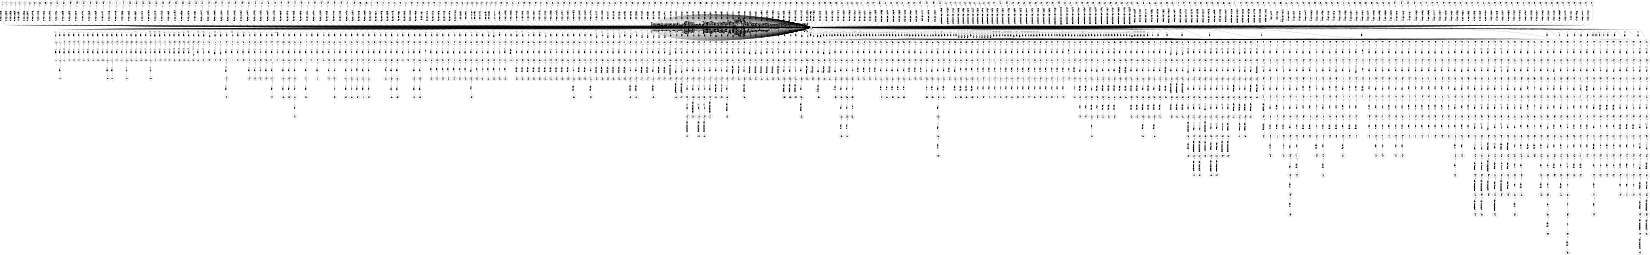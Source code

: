 digraph FST {
rankdir = LR;
size = "8.5,11";
label = "";
center = 1;
orientation = Landscape;
ranksep = "0.4";
nodesep = "0.25";
0 [label = "0", shape = circle, style = bold, fontsize = 14]
	0 -> 0 [label = "in:そして/-0.12282", fontsize = 14];
	0 -> 0 [label = "in:の/0.065169", fontsize = 14];
	0 -> 0 [label = "in:また/-0.18899", fontsize = 14];
	0 -> 0 [label = "in:で/-0.39898", fontsize = 14];
	0 -> 0 [label = "in:し/-0.10563", fontsize = 14];
	0 -> 0 [label = "in:に/-0.47864", fontsize = 14];
	0 -> 1 [label = "in:<eps>/-0.48289", fontsize = 14];
	0 -> 4 [label = "in:<eps>/-0.55957", fontsize = 14];
	0 -> 0 [label = "in:い/-0.20005", fontsize = 14];
	0 -> 0 [label = "in:を/0.10485", fontsize = 14];
	0 -> 8 [label = "in:<eps>/-0.25588", fontsize = 14];
	0 -> 0 [label = "in:中/-0.38081", fontsize = 14];
	0 -> 11 [label = "in:<eps>/-0.38334", fontsize = 14];
	0 -> 0 [label = "in:内/-0.34724", fontsize = 14];
	0 -> 14 [label = "in:<eps>/-0.3391", fontsize = 14];
	0 -> 17 [label = "in:<eps>/-0.39326", fontsize = 14];
	0 -> 20 [label = "in:<eps>/-0.36047", fontsize = 14];
	0 -> 0 [label = "in:さ/-0.21148", fontsize = 14];
	0 -> 0 [label = "in:方向/-0.11699", fontsize = 14];
	0 -> 23 [label = "in:<eps>/-0.24155", fontsize = 14];
	0 -> 684 [label = "in:<eps>/0.10735", fontsize = 14];
	0 -> 689 [label = "in:<eps>/-0.15816", fontsize = 14];
	0 -> 694 [label = "in:<eps>/-0.19078", fontsize = 14];
	0 -> 1042 [label = "in:<eps>/0.19516", fontsize = 14];
	0 -> 1051 [label = "in:<eps>/-0.25559", fontsize = 14];
	0 -> 1058 [label = "in:<eps>/-0.25954", fontsize = 14];
	0 -> 1065 [label = "in:<eps>/-0.38702", fontsize = 14];
	0 -> 1073 [label = "in:<eps>/-0.4473", fontsize = 14];
	0 -> 1082 [label = "in:<eps>/-0.23889", fontsize = 14];
	0 -> 1089 [label = "in:<eps>/-0.15399", fontsize = 14];
	0 -> 1096 [label = "in:<eps>/-0.1019", fontsize = 14];
	0 -> 1104 [label = "in:<eps>/-0.14233", fontsize = 14];
	0 -> 1111 [label = "in:<eps>/-0.11298", fontsize = 14];
	0 -> 1118 [label = "in:<eps>/0.58385", fontsize = 14];
	0 -> 1305 [label = "in:<eps>/-0.32548", fontsize = 14];
	0 -> 1316 [label = "in:<eps>/0.33879", fontsize = 14];
	0 -> 1326 [label = "in:<eps>/-0.13461", fontsize = 14];
	0 -> 1334 [label = "in:<eps>/-0.043008", fontsize = 14];
	0 -> 1342 [label = "in:<eps>/-0.37198", fontsize = 14];
	0 -> 1352 [label = "in:<eps>/-0.47834", fontsize = 14];
	0 -> 1405 [label = "in:<eps>/0.28692", fontsize = 14];
	0 -> 1396 [label = "in:<eps>/-0.079949", fontsize = 14];
	0 -> 1383 [label = "in:<eps>/-0.39582", fontsize = 14];
	0 -> 1373 [label = "in:<eps>/-0.15428", fontsize = 14];
	0 -> 1364 [label = "in:<eps>/-0.2563", fontsize = 14];
	0 -> 1414 [label = "fig:<eps>/-0.21079", fontsize = 14];
	0 -> 1422 [label = "fig:<eps>/-0.28945", fontsize = 14];
	0 -> 1433 [label = "fig:<eps>/-0.25298", fontsize = 14];
	0 -> 1442 [label = "fig:<eps>/-0.20242", fontsize = 14];
	0 -> 1451 [label = "fig:<eps>/-0.12108", fontsize = 14];
	0 -> 1460 [label = "fig:<eps>/-0.28785", fontsize = 14];
	0 -> 1235 [label = "fig:<eps>/0.050054", fontsize = 14];
	0 -> 1227 [label = "fig:<eps>/-0.19044", fontsize = 14];
	0 -> 1218 [label = "fig:<eps>/-0.29438", fontsize = 14];
	0 -> 1211 [label = "fig:<eps>/-0.41598", fontsize = 14];
	0 -> 1204 [label = "fig:<eps>/-0.26149", fontsize = 14];
	0 -> 1197 [label = "fig:<eps>/-0.24155", fontsize = 14];
	0 -> 1190 [label = "fig:<eps>/0.38054", fontsize = 14];
	0 -> 1183 [label = "fig:<eps>/0.29134", fontsize = 14];
	0 -> 1176 [label = "fig:<eps>/0.52598", fontsize = 14];
	0 -> 1169 [label = "fig:<eps>/0.69215", fontsize = 14];
	0 -> 1161 [label = "fig:<eps>/-0.3316", fontsize = 14];
	0 -> 1153 [label = "fig:<eps>/-0.27912", fontsize = 14];
	0 -> 1146 [label = "fig:<eps>/-0.42289", fontsize = 14];
	0 -> 1138 [label = "fig:<eps>/0.24598", fontsize = 14];
	0 -> 1130 [label = "fig:<eps>/0.17816", fontsize = 14];
	0 -> 1123 [label = "fig:<eps>/0.41369", fontsize = 14];
	0 -> 1470 [label = "fig:<eps>/-0.24461", fontsize = 14];
	0 -> 1480 [label = "fig:<eps>/-0.22919", fontsize = 14];
	0 -> 0 [label = "fig:（/-0.067097", fontsize = 14];
	0 -> 0 [label = "fig:図/-0.37864", fontsize = 14];
	0 -> 699 [label = "fig:<eps>/0.31033", fontsize = 14];
	0 -> 256 [label = "fig:<eps>/-0.62698", fontsize = 14];
	0 -> 704 [label = "fig:<eps>/0.46679", fontsize = 14];
	0 -> 709 [label = "fig:<eps>/0.55771", fontsize = 14];
	0 -> 714 [label = "fig:<eps>/0.42453", fontsize = 14];
	0 -> 719 [label = "fig:<eps>/0.55939", fontsize = 14];
	0 -> 724 [label = "fig:<eps>/0.11459", fontsize = 14];
	0 -> 779 [label = "fig:<eps>/0.3386", fontsize = 14];
	0 -> 774 [label = "fig:<eps>/0.30534", fontsize = 14];
	0 -> 769 [label = "fig:<eps>/-0.26185", fontsize = 14];
	0 -> 764 [label = "fig:<eps>/0.45882", fontsize = 14];
	0 -> 759 [label = "fig:<eps>/-0.651", fontsize = 14];
	0 -> 754 [label = "fig:<eps>/0.18481", fontsize = 14];
	0 -> 749 [label = "fig:<eps>/0.24731", fontsize = 14];
	0 -> 744 [label = "fig:<eps>/0.28456", fontsize = 14];
	0 -> 739 [label = "fig:<eps>/0.17306", fontsize = 14];
	0 -> 734 [label = "fig:<eps>/0.40418", fontsize = 14];
	0 -> 729 [label = "fig:<eps>/0.071686", fontsize = 14];
	0 -> 29 [label = ".:<eps>/-0.56222", fontsize = 14];
	0 -> 0 [label = ".:。/-0.62093", fontsize = 14];
	0 -> 32 [label = ".:<eps>/-0.5232", fontsize = 14];
	0 -> 35 [label = ".:<eps>/-0.67686", fontsize = 14];
	0 -> 39 [label = ".:<eps>/-0.40936", fontsize = 14];
	0 -> 43 [label = ".:<eps>/-0.70148", fontsize = 14];
	0 -> 26 [label = ".:<eps>/-0.37591", fontsize = 14];
	0 -> 46 [label = ".:<eps>/-0.38263", fontsize = 14];
	0 -> 49 [label = ".:<eps>/-0.60702", fontsize = 14];
	0 -> 0 [label = ".:る/-0.36042", fontsize = 14];
	0 -> 296 [label = "17:<eps>/-0.49277", fontsize = 14];
	0 -> 275 [label = "17:<eps>/-0.34053", fontsize = 14];
	0 -> 271 [label = "17:<eps>/-0.51858", fontsize = 14];
	0 -> 0 [label = "17:１１/0.26718", fontsize = 14];
	0 -> 0 [label = "17:１６/0.062988", fontsize = 14];
	0 -> 0 [label = "17:１３/0.21614", fontsize = 14];
	0 -> 0 [label = "17:１４/0.1308", fontsize = 14];
	0 -> 0 [label = "17:１７/-0.74084", fontsize = 14];
	0 -> 0 [label = "17:17/-0.38438", fontsize = 14];
	0 -> 267 [label = "17:<eps>/0.17334", fontsize = 14];
	0 -> 263 [label = "17:<eps>/0.22837", fontsize = 14];
	0 -> 259 [label = "17:<eps>/0.44694", fontsize = 14];
	0 -> 788 [label = "17:<eps>/-0.30811", fontsize = 14];
	0 -> 794 [label = "17:<eps>/-0.27463", fontsize = 14];
	0 -> 800 [label = "17:<eps>/-0.41857", fontsize = 14];
	0 -> 807 [label = "17:<eps>/-0.29853", fontsize = 14];
	0 -> 279 [label = "17:<eps>/-0.17343", fontsize = 14];
	0 -> 283 [label = "17:<eps>/-0.43974", fontsize = 14];
	0 -> 287 [label = "17:<eps>/-0.26948", fontsize = 14];
	0 -> 292 [label = "17:<eps>/0.079545", fontsize = 14];
	0 -> 783 [label = "17:<eps>/-0.50139", fontsize = 14];
	0 -> 300 [label = "17:<eps>/-0.13209", fontsize = 14];
	0 -> 304 [label = "17:<eps>/-0.14106", fontsize = 14];
	0 -> 308 [label = "17:<eps>/-0.1794", fontsize = 14];
	0 -> 312 [label = "17:<eps>/-0.26256", fontsize = 14];
	0 -> 847 [label = ",:<eps>/-0.42174", fontsize = 14];
	0 -> 364 [label = ",:<eps>/-0.27005", fontsize = 14];
	0 -> 0 [label = ",:、/-0.60301", fontsize = 14];
	0 -> 0 [label = ",:で/-0.41565", fontsize = 14];
	0 -> 0 [label = ",:と/-0.27357", fontsize = 14];
	0 -> 0 [label = ",:に/-0.42948", fontsize = 14];
	0 -> 0 [label = ",:が/0.10803", fontsize = 14];
	0 -> 0 [label = ",:，/-0.41118", fontsize = 14];
	0 -> 813 [label = ",:<eps>/-0.30867", fontsize = 14];
	0 -> 819 [label = ",:<eps>/-0.29923", fontsize = 14];
	0 -> 825 [label = ",:<eps>/-0.31138", fontsize = 14];
	0 -> 831 [label = ",:<eps>/-0.55068", fontsize = 14];
	0 -> 836 [label = ",:<eps>/-0.18215", fontsize = 14];
	0 -> 841 [label = ",:<eps>/-0.36551", fontsize = 14];
	0 -> 853 [label = ",:<eps>/-0.40308", fontsize = 14];
	0 -> 860 [label = ",:<eps>/-0.32033", fontsize = 14];
	0 -> 866 [label = ",:<eps>/-0.4077", fontsize = 14];
	0 -> 873 [label = ",:<eps>/-0.21826", fontsize = 14];
	0 -> 879 [label = ",:<eps>/-0.22164", fontsize = 14];
	0 -> 372 [label = ",:<eps>/-0.32181", fontsize = 14];
	0 -> 368 [label = ",:<eps>/-0.41094", fontsize = 14];
	0 -> 316 [label = ",:<eps>/-0.52489", fontsize = 14];
	0 -> 359 [label = ",:<eps>/-0.39009", fontsize = 14];
	0 -> 355 [label = ",:<eps>/-0.32557", fontsize = 14];
	0 -> 351 [label = ",:<eps>/-0.2521", fontsize = 14];
	0 -> 347 [label = ",:<eps>/-0.37099", fontsize = 14];
	0 -> 343 [label = ",:<eps>/-0.25984", fontsize = 14];
	0 -> 339 [label = ",:<eps>/-0.23717", fontsize = 14];
	0 -> 335 [label = ",:<eps>/-0.24711", fontsize = 14];
	0 -> 331 [label = ",:<eps>/-0.24523", fontsize = 14];
	0 -> 327 [label = ",:<eps>/-0.26186", fontsize = 14];
	0 -> 323 [label = ",:<eps>/-0.36202", fontsize = 14];
	0 -> 319 [label = ",:<eps>/-0.26514", fontsize = 14];
	0 -> 411 [label = "the:<eps>/-0.39804", fontsize = 14];
	0 -> 406 [label = "the:<eps>/-0.19832", fontsize = 14];
	0 -> 419 [label = "the:<eps>/-0.28836", fontsize = 14];
	0 -> 424 [label = "the:<eps>/-0.3417", fontsize = 14];
	0 -> 53 [label = "the:<eps>/-0.3569", fontsize = 14];
	0 -> 0 [label = "the:は/-0.3999", fontsize = 14];
	0 -> 0 [label = "the:の/-0.46103", fontsize = 14];
	0 -> 0 [label = "the:その/-0.31193", fontsize = 14];
	0 -> 0 [label = "the:（/-0.22286", fontsize = 14];
	0 -> 902 [label = "the:<eps>/-0.25022", fontsize = 14];
	0 -> 896 [label = "the:<eps>/-0.21155", fontsize = 14];
	0 -> 890 [label = "the:<eps>/-0.11469", fontsize = 14];
	0 -> 884 [label = "the:<eps>/-0.30958", fontsize = 14];
	0 -> 377 [label = "the:<eps>/-0.636", fontsize = 14];
	0 -> 381 [label = "the:<eps>/-0.15882", fontsize = 14];
	0 -> 385 [label = "the:<eps>/-0.3902", fontsize = 14];
	0 -> 389 [label = "the:<eps>/-0.30751", fontsize = 14];
	0 -> 393 [label = "the:<eps>/-0.45137", fontsize = 14];
	0 -> 0 [label = "the:た/-0.31363", fontsize = 14];
	0 -> 397 [label = "the:<eps>/-0.13113", fontsize = 14];
	0 -> 0 [label = "the:尚/-0.22102", fontsize = 14];
	0 -> 0 [label = "the:各/-0.23004", fontsize = 14];
	0 -> 0 [label = "the:本/-0.2343", fontsize = 14];
	0 -> 0 [label = "the:ア/-0.21137", fontsize = 14];
	0 -> 0 [label = "the:する/-0.24789", fontsize = 14];
	0 -> 0 [label = "the:、/-0.56087", fontsize = 14];
	0 -> 0 [label = "the:前記/-0.39973", fontsize = 14];
	0 -> 0 [label = "the:この/-0.36216", fontsize = 14];
	0 -> 62 [label = "the:<eps>/-0.38489", fontsize = 14];
	0 -> 59 [label = "the:<eps>/-0.43285", fontsize = 14];
	0 -> 56 [label = "the:<eps>/-0.31222", fontsize = 14];
	0 -> 401 [label = "the:<eps>/-0.47324", fontsize = 14];
	0 -> 428 [label = "the:<eps>/-0.34727", fontsize = 14];
	0 -> 415 [label = "the:<eps>/-0.36211", fontsize = 14];
	0 -> 1503 [label = "clock:<eps>/-0.45949", fontsize = 14];
	0 -> 910 [label = "clock:<eps>/-0.34535", fontsize = 14];
	0 -> 919 [label = "clock:<eps>/-0.34797", fontsize = 14];
	0 -> 928 [label = "clock:<eps>/-0.53109", fontsize = 14];
	0 -> 441 [label = "clock:<eps>/-0.53609", fontsize = 14];
	0 -> 436 [label = "clock:<eps>/-0.37033", fontsize = 14];
	0 -> 432 [label = "clock:<eps>/-0.50677", fontsize = 14];
	0 -> 1490 [label = "clock:<eps>/-0.27897", fontsize = 14];
	0 -> 1264 [label = "clock:<eps>/-0.478", fontsize = 14];
	0 -> 1253 [label = "clock:<eps>/-0.29748", fontsize = 14];
	0 -> 1242 [label = "clock:<eps>/-0.39094", fontsize = 14];
	0 -> 0 [label = "clock:入力/0.26881", fontsize = 14];
	0 -> 0 [label = "clock:クロック/-0.75229", fontsize = 14];
	0 -> 0 [label = "clock:時計/-0.27", fontsize = 14];
	0 -> 0 [label = "clock:ｌｋ/-0.058552", fontsize = 14];
	0 -> 0 [label = "clock:コラム/0.25119", fontsize = 14];
	0 -> 81 [label = "synchronous:<eps>/-0.49089", fontsize = 14];
	0 -> 0 [label = "synchronous:同期/-0.61339", fontsize = 14];
	0 -> 0 [label = "synchronous:synchronous/-0.42395", fontsize = 14];
	0 -> 0 [label = "synchronous:期/-0.20009", fontsize = 14];
	0 -> 78 [label = "synchronous:<eps>/0.046692", fontsize = 14];
	0 -> 75 [label = "synchronous:<eps>/-0.17681", fontsize = 14];
	0 -> 72 [label = "synchronous:<eps>/-0.28235", fontsize = 14];
	0 -> 69 [label = "synchronous:<eps>/-0.29552", fontsize = 14];
	0 -> 65 [label = "synchronous:<eps>/-0.33792", fontsize = 14];
	0 -> 84 [label = "synchronous:<eps>/-0.51844", fontsize = 14];
	0 -> 87 [label = "synchronous:<eps>/-0.33022", fontsize = 14];
	0 -> 90 [label = "synchronous:<eps>/-0.29116", fontsize = 14];
	0 -> 93 [label = "synchronous:<eps>/-0.41634", fontsize = 14];
	0 -> 0 [label = "synchronous:シンクロナス/-0.55014", fontsize = 14];
	0 -> 0 [label = "synchronous:シンクロ/-0.19032", fontsize = 14];
	0 -> 0 [label = "synchronous:シンク/0.020982", fontsize = 14];
	0 -> 473 [label = "synchronous:<eps>/-0.62913", fontsize = 14];
	0 -> 1274 [label = "synchronous:<eps>/-0.28436", fontsize = 14];
	0 -> 1285 [label = "synchronous:<eps>/-0.53212", fontsize = 14];
	0 -> 466 [label = "synchronous:<eps>/-0.41336", fontsize = 14];
	0 -> 962 [label = "synchronous:<eps>/-0.55991", fontsize = 14];
	0 -> 954 [label = "synchronous:<eps>/-0.52446", fontsize = 14];
	0 -> 945 [label = "synchronous:<eps>/-0.31111", fontsize = 14];
	0 -> 936 [label = "synchronous:<eps>/-0.40457", fontsize = 14];
	0 -> 446 [label = "synchronous:<eps>/-0.36288", fontsize = 14];
	0 -> 453 [label = "synchronous:<eps>/-0.36834", fontsize = 14];
	0 -> 459 [label = "synchronous:<eps>/-0.33978", fontsize = 14];
	0 -> 1295 [label = "semiconductor:<eps>/0.043054", fontsize = 14];
	0 -> 970 [label = "semiconductor:<eps>/0.0070075", fontsize = 14];
	0 -> 479 [label = "semiconductor:<eps>/-0.64169", fontsize = 14];
	0 -> 484 [label = "semiconductor:<eps>/-0.66743", fontsize = 14];
	0 -> 489 [label = "semiconductor:<eps>/-0.48877", fontsize = 14];
	0 -> 495 [label = "semiconductor:<eps>/-0.45574", fontsize = 14];
	0 -> 499 [label = "semiconductor:<eps>/-0.49313", fontsize = 14];
	0 -> 503 [label = "semiconductor:<eps>/-0.33479", fontsize = 14];
	0 -> 976 [label = "semiconductor:<eps>/-0.4408", fontsize = 14];
	0 -> 983 [label = "semiconductor:<eps>/-0.6672", fontsize = 14];
	0 -> 990 [label = "semiconductor:<eps>/-0.40281", fontsize = 14];
	0 -> 996 [label = "semiconductor:<eps>/0.62353", fontsize = 14];
	0 -> 96 [label = "semiconductor:<eps>/-0.70756", fontsize = 14];
	0 -> 99 [label = "semiconductor:<eps>/-0.35249", fontsize = 14];
	0 -> 0 [label = "semiconductor:導体/-0.56569", fontsize = 14];
	0 -> 0 [label = "semiconductor:semi/-0.30094", fontsize = 14];
	0 -> 520 [label = "memory:<eps>/-0.63394", fontsize = 14];
	0 -> 1001 [label = "memory:<eps>/0.12905", fontsize = 14];
	0 -> 524 [label = "memory:<eps>/-0.17776", fontsize = 14];
	0 -> 557 [label = "memory:<eps>/0.89356", fontsize = 14];
	0 -> 561 [label = "memory:<eps>/-0.34675", fontsize = 14];
	0 -> 566 [label = "memory:<eps>/-0.5655", fontsize = 14];
	0 -> 570 [label = "memory:<eps>/-0.069303", fontsize = 14];
	0 -> 0 [label = "memory:の/0.33409", fontsize = 14];
	0 -> 102 [label = "memory:<eps>/-0.3797", fontsize = 14];
	0 -> 0 [label = "memory:用/0.19475", fontsize = 14];
	0 -> 0 [label = "memory:メモリ/-0.74373", fontsize = 14];
	0 -> 105 [label = "memory:<eps>/-0.39282", fontsize = 14];
	0 -> 108 [label = "memory:<eps>/-0.44241", fontsize = 14];
	0 -> 0 [label = "memory:記憶/-0.50651", fontsize = 14];
	0 -> 0 [label = "memory:メモリー/-0.33213", fontsize = 14];
	0 -> 512 [label = "memory:<eps>/-0.37987", fontsize = 14];
	0 -> 508 [label = "memory:<eps>/-0.56935", fontsize = 14];
	0 -> 516 [label = "memory:<eps>/-0.56401", fontsize = 14];
	0 -> 0 [label = "device:図/0.16856", fontsize = 14];
	0 -> 542 [label = "device:<eps>/0.0093785", fontsize = 14];
	0 -> 0 [label = "device:器/-0.20696", fontsize = 14];
	0 -> 528 [label = "device:<eps>/-0.092997", fontsize = 14];
	0 -> 532 [label = "device:<eps>/-0.071586", fontsize = 14];
	0 -> 537 [label = "device:<eps>/-0.03042", fontsize = 14];
	0 -> 0 [label = "device:ユニット/-0.0507", fontsize = 14];
	0 -> 0 [label = "device:手段/-0.23788", fontsize = 14];
	0 -> 0 [label = "device:機/-0.049661", fontsize = 14];
	0 -> 0 [label = "device:部品/-0.047302", fontsize = 14];
	0 -> 0 [label = "device:自動/0.1774", fontsize = 14];
	0 -> 0 [label = "device:回路/0.161", fontsize = 14];
	0 -> 0 [label = "device:装置/-0.6781", fontsize = 14];
	0 -> 0 [label = "device:部/0.10685", fontsize = 14];
	0 -> 0 [label = "device:素子/-0.45702", fontsize = 14];
	0 -> 0 [label = "device:デバイス/-0.51675", fontsize = 14];
	0 -> 0 [label = "includes:から/0.011748", fontsize = 14];
	0 -> 0 [label = "includes:と/0.15219", fontsize = 14];
	0 -> 0 [label = "includes:は/-0.30038", fontsize = 14];
	0 -> 0 [label = "includes:が/0.20668", fontsize = 14];
	0 -> 111 [label = "includes:<eps>/-0.13728", fontsize = 14];
	0 -> 0 [label = "includes:を/-0.028903", fontsize = 14];
	0 -> 116 [label = "includes:<eps>/-0.094647", fontsize = 14];
	0 -> 133 [label = "includes:<eps>/-0.38223", fontsize = 14];
	0 -> 0 [label = "includes:構成/-0.051119", fontsize = 14];
	0 -> 129 [label = "includes:<eps>/-0.34653", fontsize = 14];
	0 -> 125 [label = "includes:<eps>/-0.44928", fontsize = 14];
	0 -> 122 [label = "includes:<eps>/-0.25358", fontsize = 14];
	0 -> 119 [label = "includes:<eps>/-0.2753", fontsize = 14];
	0 -> 547 [label = "4:<eps>/-0.2149", fontsize = 14];
	0 -> 0 [label = "4:4/-0.31608", fontsize = 14];
	0 -> 553 [label = "4:<eps>/-0.1688", fontsize = 14];
	0 -> 0 [label = "4:で/0.16075", fontsize = 14];
	0 -> 0 [label = "4:３/0.0094886", fontsize = 14];
	0 -> 0 [label = "4:１/0.17529", fontsize = 14];
	0 -> 0 [label = "4:４/-0.71399", fontsize = 14];
	0 -> 0 [label = "4:１４/0.192", fontsize = 14];
	0 -> 0 [label = "arrays:群/0.093249", fontsize = 14];
	0 -> 0 [label = "arrays:例/0.47319", fontsize = 14];
	0 -> 0 [label = "arrays:配列/-0.090471", fontsize = 14];
	0 -> 0 [label = "arrays:列/-0.30436", fontsize = 14];
	0 -> 0 [label = "arrays:arrays/-0.28513", fontsize = 14];
	0 -> 0 [label = "arrays:アレイ/-0.57172", fontsize = 14];
	0 -> 574 [label = "arrays:<eps>/0.15248", fontsize = 14];
	0 -> 0 [label = "arrays:アレー/-0.098656", fontsize = 14];
	0 -> 0 [label = "arrays:関係/0.33528", fontsize = 14];
	0 -> 640 [label = "1a:<eps>/0.19247", fontsize = 14];
	0 -> 644 [label = "1a:<eps>/0.42941", fontsize = 14];
	0 -> 648 [label = "1a:<eps>/0.28102", fontsize = 14];
	0 -> 652 [label = "1a:<eps>/-0.11244", fontsize = 14];
	0 -> 635 [label = "1a:<eps>/0.080668", fontsize = 14];
	0 -> 630 [label = "1a:<eps>/-0.21588", fontsize = 14];
	0 -> 625 [label = "1a:<eps>/-0.44325", fontsize = 14];
	0 -> 620 [label = "1a:<eps>/-0.1228", fontsize = 14];
	0 -> 615 [label = "1a:<eps>/0.09782", fontsize = 14];
	0 -> 611 [label = "1a:<eps>/-0.16159", fontsize = 14];
	0 -> 0 [label = "1a:１８/0.21524", fontsize = 14];
	0 -> 607 [label = "1a:<eps>/-0.24363", fontsize = 14];
	0 -> 603 [label = "1a:<eps>/0.069207", fontsize = 14];
	0 -> 599 [label = "1a:<eps>/-0.12371", fontsize = 14];
	0 -> 593 [label = "1a:<eps>/-0.10378", fontsize = 14];
	0 -> 586 [label = "1a:<eps>/-0.27491", fontsize = 14];
	0 -> 579 [label = "1a:<eps>/-0.020988", fontsize = 14];
	0 -> 662 [label = "1a:<eps>/-0.19953", fontsize = 14];
	0 -> 657 [label = "1a:<eps>/-0.038308", fontsize = 14];
	0 -> 1008 [label = "1a:<eps>/-0.032918", fontsize = 14];
	0 -> 1016 [label = "1a:<eps>/0.20037", fontsize = 14];
	0 -> 1023 [label = "1a:<eps>/0.18257", fontsize = 14];
	0 -> 1031 [label = "1a:<eps>/0.1067", fontsize = 14];
	0 -> 0 [label = "1a:(/0.10508", fontsize = 14];
	0 -> 137 [label = "1a:<eps>/-0.18356", fontsize = 14];
	0 -> 141 [label = "1a:<eps>/-0.19236", fontsize = 14];
	0 -> 0 [label = "1a:３/0.3547", fontsize = 14];
	0 -> 0 [label = "1a:１/-0.24329", fontsize = 14];
	0 -> 146 [label = "1a:<eps>/-0.095293", fontsize = 14];
	0 -> 0 [label = "1a:ミラー/0.19005", fontsize = 14];
	0 -> 149 [label = "1a:<eps>/-0.17774", fontsize = 14];
	0 -> 168 [label = "1a:<eps>/-0.19519", fontsize = 14];
	0 -> 0 [label = "1a:２２/0.4212", fontsize = 14];
	0 -> 0 [label = "1a:ａ/-0.11065", fontsize = 14];
	0 -> 165 [label = "1a:<eps>/-0.51458", fontsize = 14];
	0 -> 159 [label = "1a:<eps>/-0.27337", fontsize = 14];
	0 -> 154 [label = "1a:<eps>/-0.43935", fontsize = 14];
	0 -> 675 [label = "to:<eps>/0.033516", fontsize = 14];
	0 -> 0 [label = "to:と/-0.16568", fontsize = 14];
	0 -> 0 [label = "to:し/-0.30047", fontsize = 14];
	0 -> 0 [label = "to:する/-0.23953", fontsize = 14];
	0 -> 0 [label = "to:に/-0.55959", fontsize = 14];
	0 -> 173 [label = "to:<eps>/-0.29564", fontsize = 14];
	0 -> 176 [label = "to:<eps>/-0.31832", fontsize = 14];
	0 -> 0 [label = "to:が/-0.10491", fontsize = 14];
	0 -> 0 [label = "to:を/-0.39775", fontsize = 14];
	0 -> 0 [label = "to:へ/-0.43565", fontsize = 14];
	0 -> 0 [label = "to:れ/-0.16001", fontsize = 14];
	0 -> 0 [label = "to:項/-0.12919", fontsize = 14];
	0 -> 0 [label = "to:対/-0.19348", fontsize = 14];
	0 -> 0 [label = "to:〜/-0.48595", fontsize = 14];
	0 -> 0 [label = "to:乃至/-0.34452", fontsize = 14];
	0 -> 670 [label = "to:<eps>/-0.20629", fontsize = 14];
	0 -> 679 [label = "to:<eps>/0.017502", fontsize = 14];
	0 -> 183 [label = "1d:<eps>/-0.23208", fontsize = 14];
	0 -> 192 [label = "1d:<eps>/0.15059", fontsize = 14];
	0 -> 195 [label = "1d:<eps>/-0.24019", fontsize = 14];
	0 -> 200 [label = "1d:<eps>/0.035323", fontsize = 14];
	0 -> 0 [label = "1d:１/0.063481", fontsize = 14];
	0 -> 205 [label = "1d:<eps>/-0.13086", fontsize = 14];
	0 -> 210 [label = "1d:<eps>/0.010803", fontsize = 14];
	0 -> 215 [label = "1d:<eps>/-0.44084", fontsize = 14];
	0 -> 220 [label = "1d:<eps>/-0.45485", fontsize = 14];
	0 -> 223 [label = "1d:<eps>/0.039121", fontsize = 14];
	0 -> 0 [label = "1d:４/0.34004", fontsize = 14];
	0 -> 226 [label = "1d:<eps>/-0.12638", fontsize = 14];
	0 -> 230 [label = "1d:<eps>/-0.15182", fontsize = 14];
	0 -> 0 [label = "1d:１１/0.27879", fontsize = 14];
	0 -> 235 [label = "1d:<eps>/-0.16153", fontsize = 14];
	0 -> 240 [label = "1d:<eps>/-0.083829", fontsize = 14];
	0 -> 0 [label = "1d:ｄ/-0.18122", fontsize = 14];
	0 -> 243 [label = "1d:<eps>/-0.17491", fontsize = 14];
	0 -> 246 [label = "1d:<eps>/-0.156", fontsize = 14];
	0 -> 251 [label = "1d:<eps>/0.09866", fontsize = 14];
	0 -> 0 [label = "1d:ｄｒａｍ/0.26176", fontsize = 14];
	0 -> 180 [label = "1d:<eps>/-0.10171", fontsize = 14];
	0 -> 187 [label = "1d:<eps>/-0.15182", fontsize = 14];
1 [label = "1", shape = circle, style = solid, fontsize = 14]
2 [label = "2", shape = circle, style = solid, fontsize = 14]
	2 -> 3 [label = "<eps>:に", fontsize = 14];
3 [label = "3", shape = circle, style = solid, fontsize = 14]
	3 -> 0 [label = "<eps>:おけ", fontsize = 14];
4 [label = "4", shape = circle, style = solid, fontsize = 14]
5 [label = "5", shape = circle, style = solid, fontsize = 14]
	5 -> 6 [label = "<eps>:に", fontsize = 14];
6 [label = "6", shape = circle, style = solid, fontsize = 14]
	6 -> 7 [label = "<eps>:お", fontsize = 14];
7 [label = "7", shape = circle, style = solid, fontsize = 14]
	7 -> 0 [label = "<eps>:い", fontsize = 14];
8 [label = "8", shape = circle, style = solid, fontsize = 14]
9 [label = "9", shape = circle, style = solid, fontsize = 14]
	9 -> 10 [label = "<eps>:場合", fontsize = 14];
10 [label = "10", shape = circle, style = solid, fontsize = 14]
	10 -> 0 [label = "<eps>:に", fontsize = 14];
11 [label = "11", shape = circle, style = solid, fontsize = 14]
12 [label = "12", shape = circle, style = solid, fontsize = 14]
	12 -> 13 [label = "<eps>:中", fontsize = 14];
13 [label = "13", shape = circle, style = solid, fontsize = 14]
	13 -> 0 [label = "<eps>:に", fontsize = 14];
14 [label = "14", shape = circle, style = solid, fontsize = 14]
15 [label = "15", shape = circle, style = solid, fontsize = 14]
	15 -> 16 [label = "<eps>:内", fontsize = 14];
16 [label = "16", shape = circle, style = solid, fontsize = 14]
	16 -> 0 [label = "<eps>:で", fontsize = 14];
17 [label = "17", shape = circle, style = solid, fontsize = 14]
18 [label = "18", shape = circle, style = solid, fontsize = 14]
	18 -> 19 [label = "<eps>:内", fontsize = 14];
19 [label = "19", shape = circle, style = solid, fontsize = 14]
	19 -> 0 [label = "<eps>:に", fontsize = 14];
20 [label = "20", shape = circle, style = solid, fontsize = 14]
21 [label = "21", shape = circle, style = solid, fontsize = 14]
	21 -> 22 [label = "<eps>:お", fontsize = 14];
22 [label = "22", shape = circle, style = solid, fontsize = 14]
	22 -> 0 [label = "<eps>:い", fontsize = 14];
23 [label = "23", shape = circle, style = solid, fontsize = 14]
24 [label = "24", shape = circle, style = solid, fontsize = 14]
	24 -> 25 [label = "<eps>:際", fontsize = 14];
25 [label = "25", shape = circle, style = solid, fontsize = 14]
	25 -> 0 [label = "<eps>:に", fontsize = 14];
26 [label = "26", shape = circle, style = solid, fontsize = 14]
27 [label = "27", shape = circle, style = solid, fontsize = 14]
	27 -> 28 [label = "<eps>:た", fontsize = 14];
28 [label = "28", shape = circle, style = solid, fontsize = 14]
	28 -> 0 [label = "<eps>:。", fontsize = 14];
29 [label = "29", shape = circle, style = solid, fontsize = 14]
30 [label = "30", shape = circle, style = solid, fontsize = 14]
	30 -> 31 [label = "<eps>:する", fontsize = 14];
31 [label = "31", shape = circle, style = solid, fontsize = 14]
	31 -> 0 [label = "<eps>:。", fontsize = 14];
32 [label = "32", shape = circle, style = solid, fontsize = 14]
33 [label = "33", shape = circle, style = solid, fontsize = 14]
	33 -> 34 [label = "<eps>:い", fontsize = 14];
34 [label = "34", shape = circle, style = solid, fontsize = 14]
	34 -> 0 [label = "<eps>:。", fontsize = 14];
35 [label = "35", shape = circle, style = solid, fontsize = 14]
36 [label = "36", shape = circle, style = solid, fontsize = 14]
	36 -> 37 [label = "<eps>:い", fontsize = 14];
37 [label = "37", shape = circle, style = solid, fontsize = 14]
	37 -> 38 [label = "<eps>:る", fontsize = 14];
38 [label = "38", shape = circle, style = solid, fontsize = 14]
	38 -> 0 [label = "<eps>:。", fontsize = 14];
39 [label = "39", shape = circle, style = solid, fontsize = 14]
40 [label = "40", shape = circle, style = solid, fontsize = 14]
	40 -> 41 [label = "<eps>:い", fontsize = 14];
41 [label = "41", shape = circle, style = solid, fontsize = 14]
	41 -> 42 [label = "<eps>:く", fontsize = 14];
42 [label = "42", shape = circle, style = solid, fontsize = 14]
	42 -> 0 [label = "<eps>:。", fontsize = 14];
43 [label = "43", shape = circle, style = solid, fontsize = 14]
44 [label = "44", shape = circle, style = solid, fontsize = 14]
	44 -> 45 [label = "<eps>:る", fontsize = 14];
45 [label = "45", shape = circle, style = solid, fontsize = 14]
	45 -> 0 [label = "<eps>:。", fontsize = 14];
46 [label = "46", shape = circle, style = solid, fontsize = 14]
47 [label = "47", shape = circle, style = solid, fontsize = 14]
	47 -> 48 [label = "<eps>:う", fontsize = 14];
48 [label = "48", shape = circle, style = solid, fontsize = 14]
	48 -> 0 [label = "<eps>:。", fontsize = 14];
49 [label = "49", shape = circle, style = solid, fontsize = 14]
50 [label = "50", shape = circle, style = solid, fontsize = 14]
	50 -> 51 [label = "<eps>:あ", fontsize = 14];
51 [label = "51", shape = circle, style = solid, fontsize = 14]
	51 -> 52 [label = "<eps>:る", fontsize = 14];
52 [label = "52", shape = circle, style = solid, fontsize = 14]
	52 -> 0 [label = "<eps>:。", fontsize = 14];
53 [label = "53", shape = circle, style = solid, fontsize = 14]
54 [label = "54", shape = circle, style = solid, fontsize = 14]
	54 -> 55 [label = "<eps>:は", fontsize = 14];
55 [label = "55", shape = circle, style = solid, fontsize = 14]
	55 -> 0 [label = "<eps>:、", fontsize = 14];
56 [label = "56", shape = circle, style = solid, fontsize = 14]
57 [label = "57", shape = circle, style = solid, fontsize = 14]
	57 -> 58 [label = "<eps>:は", fontsize = 14];
58 [label = "58", shape = circle, style = solid, fontsize = 14]
	58 -> 0 [label = "<eps>:この", fontsize = 14];
59 [label = "59", shape = circle, style = solid, fontsize = 14]
60 [label = "60", shape = circle, style = solid, fontsize = 14]
	60 -> 61 [label = "<eps>:また", fontsize = 14];
61 [label = "61", shape = circle, style = solid, fontsize = 14]
	61 -> 0 [label = "<eps>:、", fontsize = 14];
62 [label = "62", shape = circle, style = solid, fontsize = 14]
63 [label = "63", shape = circle, style = solid, fontsize = 14]
	63 -> 64 [label = "<eps>:なお", fontsize = 14];
64 [label = "64", shape = circle, style = solid, fontsize = 14]
	64 -> 0 [label = "<eps>:、", fontsize = 14];
65 [label = "65", shape = circle, style = solid, fontsize = 14]
66 [label = "66", shape = circle, style = solid, fontsize = 14]
	66 -> 67 [label = "<eps>:型", fontsize = 14];
67 [label = "67", shape = circle, style = solid, fontsize = 14]
	67 -> 68 [label = "<eps>:の", fontsize = 14];
68 [label = "68", shape = circle, style = solid, fontsize = 14]
	68 -> 0 [label = "<eps>:同期", fontsize = 14];
69 [label = "69", shape = circle, style = solid, fontsize = 14]
70 [label = "70", shape = circle, style = solid, fontsize = 14]
	70 -> 71 [label = "<eps>:型", fontsize = 14];
71 [label = "71", shape = circle, style = solid, fontsize = 14]
	71 -> 0 [label = "<eps>:同期", fontsize = 14];
72 [label = "72", shape = circle, style = solid, fontsize = 14]
73 [label = "73", shape = circle, style = solid, fontsize = 14]
	73 -> 74 [label = "<eps>:側", fontsize = 14];
74 [label = "74", shape = circle, style = solid, fontsize = 14]
	74 -> 0 [label = "<eps>:同期", fontsize = 14];
75 [label = "75", shape = circle, style = solid, fontsize = 14]
76 [label = "76", shape = circle, style = solid, fontsize = 14]
	76 -> 77 [label = "<eps>:同", fontsize = 14];
77 [label = "77", shape = circle, style = solid, fontsize = 14]
	77 -> 0 [label = "<eps>:期", fontsize = 14];
78 [label = "78", shape = circle, style = solid, fontsize = 14]
79 [label = "79", shape = circle, style = solid, fontsize = 14]
	79 -> 80 [label = "<eps>:歯", fontsize = 14];
80 [label = "80", shape = circle, style = solid, fontsize = 14]
	80 -> 0 [label = "<eps>:付", fontsize = 14];
81 [label = "81", shape = circle, style = solid, fontsize = 14]
82 [label = "82", shape = circle, style = solid, fontsize = 14]
	82 -> 83 [label = "<eps>:同期", fontsize = 14];
83 [label = "83", shape = circle, style = solid, fontsize = 14]
	83 -> 0 [label = "<eps>:式", fontsize = 14];
84 [label = "84", shape = circle, style = solid, fontsize = 14]
85 [label = "85", shape = circle, style = solid, fontsize = 14]
	85 -> 86 [label = "<eps>:同期", fontsize = 14];
86 [label = "86", shape = circle, style = solid, fontsize = 14]
	86 -> 0 [label = "<eps>:型", fontsize = 14];
87 [label = "87", shape = circle, style = solid, fontsize = 14]
88 [label = "88", shape = circle, style = solid, fontsize = 14]
	88 -> 89 [label = "<eps>:同期", fontsize = 14];
89 [label = "89", shape = circle, style = solid, fontsize = 14]
	89 -> 0 [label = "<eps>:側", fontsize = 14];
90 [label = "90", shape = circle, style = solid, fontsize = 14]
91 [label = "91", shape = circle, style = solid, fontsize = 14]
	91 -> 92 [label = "<eps>:同期", fontsize = 14];
92 [label = "92", shape = circle, style = solid, fontsize = 14]
	92 -> 0 [label = "<eps>:電動", fontsize = 14];
93 [label = "93", shape = circle, style = solid, fontsize = 14]
94 [label = "94", shape = circle, style = solid, fontsize = 14]
	94 -> 95 [label = "<eps>:シンクロナス", fontsize = 14];
95 [label = "95", shape = circle, style = solid, fontsize = 14]
	95 -> 0 [label = "<eps>:・", fontsize = 14];
96 [label = "96", shape = circle, style = solid, fontsize = 14]
97 [label = "97", shape = circle, style = solid, fontsize = 14]
	97 -> 98 [label = "<eps>:半", fontsize = 14];
98 [label = "98", shape = circle, style = solid, fontsize = 14]
	98 -> 0 [label = "<eps>:導体", fontsize = 14];
99 [label = "99", shape = circle, style = solid, fontsize = 14]
100 [label = "100", shape = circle, style = solid, fontsize = 14]
	100 -> 101 [label = "<eps>:後半", fontsize = 14];
101 [label = "101", shape = circle, style = solid, fontsize = 14]
	101 -> 0 [label = "<eps>:導体", fontsize = 14];
102 [label = "102", shape = circle, style = solid, fontsize = 14]
103 [label = "103", shape = circle, style = solid, fontsize = 14]
	103 -> 104 [label = "<eps>:・", fontsize = 14];
104 [label = "104", shape = circle, style = solid, fontsize = 14]
	104 -> 0 [label = "<eps>:メモリ", fontsize = 14];
105 [label = "105", shape = circle, style = solid, fontsize = 14]
106 [label = "106", shape = circle, style = solid, fontsize = 14]
	106 -> 107 [label = "<eps>:メモリ", fontsize = 14];
107 [label = "107", shape = circle, style = solid, fontsize = 14]
	107 -> 0 [label = "<eps>:装置", fontsize = 14];
108 [label = "108", shape = circle, style = solid, fontsize = 14]
109 [label = "109", shape = circle, style = solid, fontsize = 14]
	109 -> 110 [label = "<eps>:メモリ", fontsize = 14];
110 [label = "110", shape = circle, style = solid, fontsize = 14]
	110 -> 0 [label = "<eps>:セル", fontsize = 14];
111 [label = "111", shape = circle, style = solid, fontsize = 14]
112 [label = "112", shape = circle, style = solid, fontsize = 14]
	112 -> 113 [label = "<eps>:が", fontsize = 14];
113 [label = "113", shape = circle, style = solid, fontsize = 14]
	113 -> 114 [label = "<eps>:構成", fontsize = 14];
114 [label = "114", shape = circle, style = solid, fontsize = 14]
	114 -> 115 [label = "<eps>:さ", fontsize = 14];
115 [label = "115", shape = circle, style = solid, fontsize = 14]
	115 -> 0 [label = "<eps>:れ", fontsize = 14];
116 [label = "116", shape = circle, style = solid, fontsize = 14]
117 [label = "117", shape = circle, style = solid, fontsize = 14]
	117 -> 118 [label = "<eps>:を", fontsize = 14];
118 [label = "118", shape = circle, style = solid, fontsize = 14]
	118 -> 0 [label = "<eps>:構成", fontsize = 14];
119 [label = "119", shape = circle, style = solid, fontsize = 14]
120 [label = "120", shape = circle, style = solid, fontsize = 14]
	120 -> 121 [label = "<eps>:を", fontsize = 14];
121 [label = "121", shape = circle, style = solid, fontsize = 14]
	121 -> 0 [label = "<eps>:有", fontsize = 14];
122 [label = "122", shape = circle, style = solid, fontsize = 14]
123 [label = "123", shape = circle, style = solid, fontsize = 14]
	123 -> 124 [label = "<eps>:を", fontsize = 14];
124 [label = "124", shape = circle, style = solid, fontsize = 14]
	124 -> 0 [label = "<eps>:備え", fontsize = 14];
125 [label = "125", shape = circle, style = solid, fontsize = 14]
126 [label = "126", shape = circle, style = solid, fontsize = 14]
	126 -> 127 [label = "<eps>:を", fontsize = 14];
127 [label = "127", shape = circle, style = solid, fontsize = 14]
	127 -> 128 [label = "<eps>:含", fontsize = 14];
128 [label = "128", shape = circle, style = solid, fontsize = 14]
	128 -> 0 [label = "<eps>:む", fontsize = 14];
129 [label = "129", shape = circle, style = solid, fontsize = 14]
130 [label = "130", shape = circle, style = solid, fontsize = 14]
	130 -> 131 [label = "<eps>:を", fontsize = 14];
131 [label = "131", shape = circle, style = solid, fontsize = 14]
	131 -> 132 [label = "<eps>:含", fontsize = 14];
132 [label = "132", shape = circle, style = solid, fontsize = 14]
	132 -> 0 [label = "<eps>:ん", fontsize = 14];
133 [label = "133", shape = circle, style = solid, fontsize = 14]
134 [label = "134", shape = circle, style = solid, fontsize = 14]
	134 -> 135 [label = "<eps>:含", fontsize = 14];
135 [label = "135", shape = circle, style = solid, fontsize = 14]
	135 -> 136 [label = "<eps>:ま", fontsize = 14];
136 [label = "136", shape = circle, style = solid, fontsize = 14]
	136 -> 0 [label = "<eps>:れ", fontsize = 14];
137 [label = "137", shape = circle, style = solid, fontsize = 14]
138 [label = "138", shape = circle, style = solid, fontsize = 14]
	138 -> 139 [label = "<eps>:（", fontsize = 14];
139 [label = "139", shape = circle, style = solid, fontsize = 14]
	139 -> 140 [label = "<eps>:ａ", fontsize = 14];
140 [label = "140", shape = circle, style = solid, fontsize = 14]
	140 -> 0 [label = "<eps>:）", fontsize = 14];
141 [label = "141", shape = circle, style = solid, fontsize = 14]
142 [label = "142", shape = circle, style = solid, fontsize = 14]
	142 -> 143 [label = "<eps>:５", fontsize = 14];
143 [label = "143", shape = circle, style = solid, fontsize = 14]
	143 -> 144 [label = "<eps>:（", fontsize = 14];
144 [label = "144", shape = circle, style = solid, fontsize = 14]
	144 -> 145 [label = "<eps>:ａ", fontsize = 14];
145 [label = "145", shape = circle, style = solid, fontsize = 14]
	145 -> 0 [label = "<eps>:）", fontsize = 14];
146 [label = "146", shape = circle, style = solid, fontsize = 14]
147 [label = "147", shape = circle, style = solid, fontsize = 14]
	147 -> 148 [label = "<eps>:１", fontsize = 14];
148 [label = "148", shape = circle, style = solid, fontsize = 14]
	148 -> 0 [label = "<eps>:a", fontsize = 14];
149 [label = "149", shape = circle, style = solid, fontsize = 14]
150 [label = "150", shape = circle, style = solid, fontsize = 14]
	150 -> 151 [label = "<eps>:１", fontsize = 14];
151 [label = "151", shape = circle, style = solid, fontsize = 14]
	151 -> 152 [label = "<eps>:（", fontsize = 14];
152 [label = "152", shape = circle, style = solid, fontsize = 14]
	152 -> 153 [label = "<eps>:１", fontsize = 14];
153 [label = "153", shape = circle, style = solid, fontsize = 14]
	153 -> 0 [label = "<eps>:）", fontsize = 14];
154 [label = "154", shape = circle, style = solid, fontsize = 14]
155 [label = "155", shape = circle, style = solid, fontsize = 14]
	155 -> 156 [label = "<eps>:１", fontsize = 14];
156 [label = "156", shape = circle, style = solid, fontsize = 14]
	156 -> 157 [label = "<eps>:（", fontsize = 14];
157 [label = "157", shape = circle, style = solid, fontsize = 14]
	157 -> 158 [label = "<eps>:ａ", fontsize = 14];
158 [label = "158", shape = circle, style = solid, fontsize = 14]
	158 -> 0 [label = "<eps>:）", fontsize = 14];
159 [label = "159", shape = circle, style = solid, fontsize = 14]
160 [label = "160", shape = circle, style = solid, fontsize = 14]
	160 -> 161 [label = "<eps>:１", fontsize = 14];
161 [label = "161", shape = circle, style = solid, fontsize = 14]
	161 -> 162 [label = "<eps>:の", fontsize = 14];
162 [label = "162", shape = circle, style = solid, fontsize = 14]
	162 -> 163 [label = "<eps>:（", fontsize = 14];
163 [label = "163", shape = circle, style = solid, fontsize = 14]
	163 -> 164 [label = "<eps>:ａ", fontsize = 14];
164 [label = "164", shape = circle, style = solid, fontsize = 14]
	164 -> 0 [label = "<eps>:）", fontsize = 14];
165 [label = "165", shape = circle, style = solid, fontsize = 14]
166 [label = "166", shape = circle, style = solid, fontsize = 14]
	166 -> 167 [label = "<eps>:１", fontsize = 14];
167 [label = "167", shape = circle, style = solid, fontsize = 14]
	167 -> 0 [label = "<eps>:ａ", fontsize = 14];
168 [label = "168", shape = circle, style = solid, fontsize = 14]
169 [label = "169", shape = circle, style = solid, fontsize = 14]
	169 -> 170 [label = "<eps>:７", fontsize = 14];
170 [label = "170", shape = circle, style = solid, fontsize = 14]
	170 -> 171 [label = "<eps>:（", fontsize = 14];
171 [label = "171", shape = circle, style = solid, fontsize = 14]
	171 -> 172 [label = "<eps>:ａ", fontsize = 14];
172 [label = "172", shape = circle, style = solid, fontsize = 14]
	172 -> 0 [label = "<eps>:）", fontsize = 14];
173 [label = "173", shape = circle, style = solid, fontsize = 14]
174 [label = "174", shape = circle, style = solid, fontsize = 14]
	174 -> 175 [label = "<eps>:に", fontsize = 14];
175 [label = "175", shape = circle, style = solid, fontsize = 14]
	175 -> 0 [label = "<eps>:し", fontsize = 14];
176 [label = "176", shape = circle, style = solid, fontsize = 14]
177 [label = "177", shape = circle, style = solid, fontsize = 14]
	177 -> 178 [label = "<eps>:に", fontsize = 14];
178 [label = "178", shape = circle, style = solid, fontsize = 14]
	178 -> 179 [label = "<eps>:対", fontsize = 14];
179 [label = "179", shape = circle, style = solid, fontsize = 14]
	179 -> 0 [label = "<eps>:し", fontsize = 14];
180 [label = "180", shape = circle, style = solid, fontsize = 14]
181 [label = "181", shape = circle, style = solid, fontsize = 14]
	181 -> 182 [label = "<eps>:（", fontsize = 14];
182 [label = "182", shape = circle, style = solid, fontsize = 14]
	182 -> 0 [label = "<eps>:ｄ", fontsize = 14];
183 [label = "183", shape = circle, style = solid, fontsize = 14]
184 [label = "184", shape = circle, style = solid, fontsize = 14]
	184 -> 185 [label = "<eps>:（", fontsize = 14];
185 [label = "185", shape = circle, style = solid, fontsize = 14]
	185 -> 186 [label = "<eps>:ｄ", fontsize = 14];
186 [label = "186", shape = circle, style = solid, fontsize = 14]
	186 -> 0 [label = "<eps>:）", fontsize = 14];
187 [label = "187", shape = circle, style = solid, fontsize = 14]
188 [label = "188", shape = circle, style = solid, fontsize = 14]
	188 -> 189 [label = "<eps>:９", fontsize = 14];
189 [label = "189", shape = circle, style = solid, fontsize = 14]
	189 -> 190 [label = "<eps>:（", fontsize = 14];
190 [label = "190", shape = circle, style = solid, fontsize = 14]
	190 -> 191 [label = "<eps>:ｄ", fontsize = 14];
191 [label = "191", shape = circle, style = solid, fontsize = 14]
	191 -> 0 [label = "<eps>:）", fontsize = 14];
192 [label = "192", shape = circle, style = solid, fontsize = 14]
193 [label = "193", shape = circle, style = solid, fontsize = 14]
	193 -> 194 [label = "<eps>:２", fontsize = 14];
194 [label = "194", shape = circle, style = solid, fontsize = 14]
	194 -> 0 [label = "<eps>:（", fontsize = 14];
195 [label = "195", shape = circle, style = solid, fontsize = 14]
196 [label = "196", shape = circle, style = solid, fontsize = 14]
	196 -> 197 [label = "<eps>:２", fontsize = 14];
197 [label = "197", shape = circle, style = solid, fontsize = 14]
	197 -> 198 [label = "<eps>:（", fontsize = 14];
198 [label = "198", shape = circle, style = solid, fontsize = 14]
	198 -> 199 [label = "<eps>:ｄ", fontsize = 14];
199 [label = "199", shape = circle, style = solid, fontsize = 14]
	199 -> 0 [label = "<eps>:）", fontsize = 14];
200 [label = "200", shape = circle, style = solid, fontsize = 14]
201 [label = "201", shape = circle, style = solid, fontsize = 14]
	201 -> 202 [label = "<eps>:２", fontsize = 14];
202 [label = "202", shape = circle, style = solid, fontsize = 14]
	202 -> 203 [label = "<eps>:（", fontsize = 14];
203 [label = "203", shape = circle, style = solid, fontsize = 14]
	203 -> 204 [label = "<eps>:ｂ", fontsize = 14];
204 [label = "204", shape = circle, style = solid, fontsize = 14]
	204 -> 0 [label = "<eps>:）", fontsize = 14];
205 [label = "205", shape = circle, style = solid, fontsize = 14]
206 [label = "206", shape = circle, style = solid, fontsize = 14]
	206 -> 207 [label = "<eps>:１", fontsize = 14];
207 [label = "207", shape = circle, style = solid, fontsize = 14]
	207 -> 208 [label = "<eps>:(", fontsize = 14];
208 [label = "208", shape = circle, style = solid, fontsize = 14]
	208 -> 209 [label = "<eps>:ｄ", fontsize = 14];
209 [label = "209", shape = circle, style = solid, fontsize = 14]
	209 -> 0 [label = "<eps>:)", fontsize = 14];
210 [label = "210", shape = circle, style = solid, fontsize = 14]
211 [label = "211", shape = circle, style = solid, fontsize = 14]
	211 -> 212 [label = "<eps>:１", fontsize = 14];
212 [label = "212", shape = circle, style = solid, fontsize = 14]
	212 -> 213 [label = "<eps>:（", fontsize = 14];
213 [label = "213", shape = circle, style = solid, fontsize = 14]
	213 -> 214 [label = "<eps>:４", fontsize = 14];
214 [label = "214", shape = circle, style = solid, fontsize = 14]
	214 -> 0 [label = "<eps>:）", fontsize = 14];
215 [label = "215", shape = circle, style = solid, fontsize = 14]
216 [label = "216", shape = circle, style = solid, fontsize = 14]
	216 -> 217 [label = "<eps>:１", fontsize = 14];
217 [label = "217", shape = circle, style = solid, fontsize = 14]
	217 -> 218 [label = "<eps>:（", fontsize = 14];
218 [label = "218", shape = circle, style = solid, fontsize = 14]
	218 -> 219 [label = "<eps>:ｄ", fontsize = 14];
219 [label = "219", shape = circle, style = solid, fontsize = 14]
	219 -> 0 [label = "<eps>:）", fontsize = 14];
220 [label = "220", shape = circle, style = solid, fontsize = 14]
221 [label = "221", shape = circle, style = solid, fontsize = 14]
	221 -> 222 [label = "<eps>:１", fontsize = 14];
222 [label = "222", shape = circle, style = solid, fontsize = 14]
	222 -> 0 [label = "<eps>:ｄ", fontsize = 14];
223 [label = "223", shape = circle, style = solid, fontsize = 14]
224 [label = "224", shape = circle, style = solid, fontsize = 14]
	224 -> 225 [label = "<eps>:１", fontsize = 14];
225 [label = "225", shape = circle, style = solid, fontsize = 14]
	225 -> 0 [label = "<eps>:ｂ", fontsize = 14];
226 [label = "226", shape = circle, style = solid, fontsize = 14]
227 [label = "227", shape = circle, style = solid, fontsize = 14]
	227 -> 228 [label = "<eps>:−", fontsize = 14];
228 [label = "228", shape = circle, style = solid, fontsize = 14]
	228 -> 229 [label = "<eps>:１", fontsize = 14];
229 [label = "229", shape = circle, style = solid, fontsize = 14]
	229 -> 0 [label = "<eps>:ｄ", fontsize = 14];
230 [label = "230", shape = circle, style = solid, fontsize = 14]
231 [label = "231", shape = circle, style = solid, fontsize = 14]
	231 -> 232 [label = "<eps>:２１", fontsize = 14];
232 [label = "232", shape = circle, style = solid, fontsize = 14]
	232 -> 233 [label = "<eps>:（", fontsize = 14];
233 [label = "233", shape = circle, style = solid, fontsize = 14]
	233 -> 234 [label = "<eps>:ｄ", fontsize = 14];
234 [label = "234", shape = circle, style = solid, fontsize = 14]
	234 -> 0 [label = "<eps>:）", fontsize = 14];
235 [label = "235", shape = circle, style = solid, fontsize = 14]
236 [label = "236", shape = circle, style = solid, fontsize = 14]
	236 -> 237 [label = "<eps>:１１", fontsize = 14];
237 [label = "237", shape = circle, style = solid, fontsize = 14]
	237 -> 238 [label = "<eps>:（", fontsize = 14];
238 [label = "238", shape = circle, style = solid, fontsize = 14]
	238 -> 239 [label = "<eps>:ｄ", fontsize = 14];
239 [label = "239", shape = circle, style = solid, fontsize = 14]
	239 -> 0 [label = "<eps>:）", fontsize = 14];
240 [label = "240", shape = circle, style = solid, fontsize = 14]
241 [label = "241", shape = circle, style = solid, fontsize = 14]
	241 -> 242 [label = "<eps>:１１", fontsize = 14];
242 [label = "242", shape = circle, style = solid, fontsize = 14]
	242 -> 0 [label = "<eps>:ｄ", fontsize = 14];
243 [label = "243", shape = circle, style = solid, fontsize = 14]
244 [label = "244", shape = circle, style = solid, fontsize = 14]
	244 -> 245 [label = "<eps>:ｄ", fontsize = 14];
245 [label = "245", shape = circle, style = solid, fontsize = 14]
	245 -> 0 [label = "<eps>:）", fontsize = 14];
246 [label = "246", shape = circle, style = solid, fontsize = 14]
247 [label = "247", shape = circle, style = solid, fontsize = 14]
	247 -> 248 [label = "<eps>:１８", fontsize = 14];
248 [label = "248", shape = circle, style = solid, fontsize = 14]
	248 -> 249 [label = "<eps>:（", fontsize = 14];
249 [label = "249", shape = circle, style = solid, fontsize = 14]
	249 -> 250 [label = "<eps>:ｄ", fontsize = 14];
250 [label = "250", shape = circle, style = solid, fontsize = 14]
	250 -> 0 [label = "<eps>:）", fontsize = 14];
251 [label = "251", shape = circle, style = solid, fontsize = 14]
252 [label = "252", shape = circle, style = solid, fontsize = 14]
	252 -> 253 [label = "<eps>:３４", fontsize = 14];
253 [label = "253", shape = circle, style = solid, fontsize = 14]
	253 -> 254 [label = "<eps>:（", fontsize = 14];
254 [label = "254", shape = circle, style = solid, fontsize = 14]
	254 -> 255 [label = "<eps>:ｂ", fontsize = 14];
255 [label = "255", shape = circle, style = solid, fontsize = 14]
	255 -> 0 [label = "<eps>:）", fontsize = 14];
256 [label = "256", shape = circle, style = solid, fontsize = 14]
257 [label = "257", shape = circle, style = solid, fontsize = 14]
	257 -> 258 [label = ".:<eps>", fontsize = 14];
258 [label = "258", shape = circle, style = solid, fontsize = 14]
	258 -> 0 [label = "<eps>:図", fontsize = 14];
259 [label = "259", shape = circle, style = solid, fontsize = 14]
260 [label = "260", shape = circle, style = solid, fontsize = 14]
	260 -> 261 [label = ",:<eps>", fontsize = 14];
261 [label = "261", shape = circle, style = solid, fontsize = 14]
	261 -> 262 [label = "<eps>:４", fontsize = 14];
262 [label = "262", shape = circle, style = solid, fontsize = 14]
	262 -> 0 [label = "<eps>:に", fontsize = 14];
263 [label = "263", shape = circle, style = solid, fontsize = 14]
264 [label = "264", shape = circle, style = solid, fontsize = 14]
	264 -> 265 [label = ",:<eps>", fontsize = 14];
265 [label = "265", shape = circle, style = solid, fontsize = 14]
	265 -> 266 [label = "<eps>:１５", fontsize = 14];
266 [label = "266", shape = circle, style = solid, fontsize = 14]
	266 -> 0 [label = "<eps>:に", fontsize = 14];
267 [label = "267", shape = circle, style = solid, fontsize = 14]
268 [label = "268", shape = circle, style = solid, fontsize = 14]
	268 -> 269 [label = ",:<eps>", fontsize = 14];
269 [label = "269", shape = circle, style = solid, fontsize = 14]
	269 -> 270 [label = "<eps>:１８", fontsize = 14];
270 [label = "270", shape = circle, style = solid, fontsize = 14]
	270 -> 0 [label = "<eps>:，", fontsize = 14];
271 [label = "271", shape = circle, style = solid, fontsize = 14]
272 [label = "272", shape = circle, style = solid, fontsize = 14]
	272 -> 273 [label = ",:<eps>", fontsize = 14];
273 [label = "273", shape = circle, style = solid, fontsize = 14]
	273 -> 274 [label = "<eps>:１７", fontsize = 14];
274 [label = "274", shape = circle, style = solid, fontsize = 14]
	274 -> 0 [label = "<eps>:、", fontsize = 14];
275 [label = "275", shape = circle, style = solid, fontsize = 14]
276 [label = "276", shape = circle, style = solid, fontsize = 14]
	276 -> 277 [label = ",:<eps>", fontsize = 14];
277 [label = "277", shape = circle, style = solid, fontsize = 14]
	277 -> 278 [label = "<eps>:１７", fontsize = 14];
278 [label = "278", shape = circle, style = solid, fontsize = 14]
	278 -> 0 [label = "<eps>:で", fontsize = 14];
279 [label = "279", shape = circle, style = solid, fontsize = 14]
280 [label = "280", shape = circle, style = solid, fontsize = 14]
	280 -> 281 [label = ",:<eps>", fontsize = 14];
281 [label = "281", shape = circle, style = solid, fontsize = 14]
	281 -> 282 [label = "<eps>:１７", fontsize = 14];
282 [label = "282", shape = circle, style = solid, fontsize = 14]
	282 -> 0 [label = "<eps>:と", fontsize = 14];
283 [label = "283", shape = circle, style = solid, fontsize = 14]
284 [label = "284", shape = circle, style = solid, fontsize = 14]
	284 -> 285 [label = ",:<eps>", fontsize = 14];
285 [label = "285", shape = circle, style = solid, fontsize = 14]
	285 -> 286 [label = "<eps>:１７", fontsize = 14];
286 [label = "286", shape = circle, style = solid, fontsize = 14]
	286 -> 0 [label = "<eps>:に", fontsize = 14];
287 [label = "287", shape = circle, style = solid, fontsize = 14]
288 [label = "288", shape = circle, style = solid, fontsize = 14]
	288 -> 289 [label = ",:<eps>", fontsize = 14];
289 [label = "289", shape = circle, style = solid, fontsize = 14]
	289 -> 290 [label = "<eps>:１７", fontsize = 14];
290 [label = "290", shape = circle, style = solid, fontsize = 14]
	290 -> 291 [label = "<eps>:に", fontsize = 14];
291 [label = "291", shape = circle, style = solid, fontsize = 14]
	291 -> 0 [label = "<eps>:お", fontsize = 14];
292 [label = "292", shape = circle, style = solid, fontsize = 14]
293 [label = "293", shape = circle, style = solid, fontsize = 14]
	293 -> 294 [label = ",:<eps>", fontsize = 14];
294 [label = "294", shape = circle, style = solid, fontsize = 14]
	294 -> 295 [label = "<eps>:１７", fontsize = 14];
295 [label = "295", shape = circle, style = solid, fontsize = 14]
	295 -> 0 [label = "<eps>:が", fontsize = 14];
296 [label = "296", shape = circle, style = solid, fontsize = 14]
297 [label = "297", shape = circle, style = solid, fontsize = 14]
	297 -> 298 [label = ",:<eps>", fontsize = 14];
298 [label = "298", shape = circle, style = solid, fontsize = 14]
	298 -> 299 [label = "<eps>:１７", fontsize = 14];
299 [label = "299", shape = circle, style = solid, fontsize = 14]
	299 -> 0 [label = "<eps>:，", fontsize = 14];
300 [label = "300", shape = circle, style = solid, fontsize = 14]
301 [label = "301", shape = circle, style = solid, fontsize = 14]
	301 -> 302 [label = ",:<eps>", fontsize = 14];
302 [label = "302", shape = circle, style = solid, fontsize = 14]
	302 -> 303 [label = "<eps>:１７", fontsize = 14];
303 [label = "303", shape = circle, style = solid, fontsize = 14]
	303 -> 0 [label = "<eps>:及び", fontsize = 14];
304 [label = "304", shape = circle, style = solid, fontsize = 14]
305 [label = "305", shape = circle, style = solid, fontsize = 14]
	305 -> 306 [label = ",:<eps>", fontsize = 14];
306 [label = "306", shape = circle, style = solid, fontsize = 14]
	306 -> 307 [label = "<eps>:１７", fontsize = 14];
307 [label = "307", shape = circle, style = solid, fontsize = 14]
	307 -> 0 [label = "<eps>:および", fontsize = 14];
308 [label = "308", shape = circle, style = solid, fontsize = 14]
309 [label = "309", shape = circle, style = solid, fontsize = 14]
	309 -> 310 [label = ",:<eps>", fontsize = 14];
310 [label = "310", shape = circle, style = solid, fontsize = 14]
	310 -> 311 [label = "<eps>:１７", fontsize = 14];
311 [label = "311", shape = circle, style = solid, fontsize = 14]
	311 -> 0 [label = "<eps>:→", fontsize = 14];
312 [label = "312", shape = circle, style = solid, fontsize = 14]
313 [label = "313", shape = circle, style = solid, fontsize = 14]
	313 -> 314 [label = ",:<eps>", fontsize = 14];
314 [label = "314", shape = circle, style = solid, fontsize = 14]
	314 -> 315 [label = "<eps>:17", fontsize = 14];
315 [label = "315", shape = circle, style = solid, fontsize = 14]
	315 -> 0 [label = "<eps>:、", fontsize = 14];
316 [label = "316", shape = circle, style = solid, fontsize = 14]
317 [label = "317", shape = circle, style = solid, fontsize = 14]
	317 -> 318 [label = "the:<eps>", fontsize = 14];
318 [label = "318", shape = circle, style = solid, fontsize = 14]
	318 -> 0 [label = "<eps>:、", fontsize = 14];
319 [label = "319", shape = circle, style = solid, fontsize = 14]
320 [label = "320", shape = circle, style = solid, fontsize = 14]
	320 -> 321 [label = "the:<eps>", fontsize = 14];
321 [label = "321", shape = circle, style = solid, fontsize = 14]
	321 -> 322 [label = "<eps>:、", fontsize = 14];
322 [label = "322", shape = circle, style = solid, fontsize = 14]
	322 -> 0 [label = "<eps>:その", fontsize = 14];
323 [label = "323", shape = circle, style = solid, fontsize = 14]
324 [label = "324", shape = circle, style = solid, fontsize = 14]
	324 -> 325 [label = "the:<eps>", fontsize = 14];
325 [label = "325", shape = circle, style = solid, fontsize = 14]
	325 -> 326 [label = "<eps>:、", fontsize = 14];
326 [label = "326", shape = circle, style = solid, fontsize = 14]
	326 -> 0 [label = "<eps>:この", fontsize = 14];
327 [label = "327", shape = circle, style = solid, fontsize = 14]
328 [label = "328", shape = circle, style = solid, fontsize = 14]
	328 -> 329 [label = "the:<eps>", fontsize = 14];
329 [label = "329", shape = circle, style = solid, fontsize = 14]
	329 -> 330 [label = "<eps>:、", fontsize = 14];
330 [label = "330", shape = circle, style = solid, fontsize = 14]
	330 -> 0 [label = "<eps>:半", fontsize = 14];
331 [label = "331", shape = circle, style = solid, fontsize = 14]
332 [label = "332", shape = circle, style = solid, fontsize = 14]
	332 -> 333 [label = "the:<eps>", fontsize = 14];
333 [label = "333", shape = circle, style = solid, fontsize = 14]
	333 -> 334 [label = "<eps>:、", fontsize = 14];
334 [label = "334", shape = circle, style = solid, fontsize = 14]
	334 -> 0 [label = "<eps>:圧", fontsize = 14];
335 [label = "335", shape = circle, style = solid, fontsize = 14]
336 [label = "336", shape = circle, style = solid, fontsize = 14]
	336 -> 337 [label = "the:<eps>", fontsize = 14];
337 [label = "337", shape = circle, style = solid, fontsize = 14]
	337 -> 338 [label = "<eps>:、", fontsize = 14];
338 [label = "338", shape = circle, style = solid, fontsize = 14]
	338 -> 0 [label = "<eps>:被", fontsize = 14];
339 [label = "339", shape = circle, style = solid, fontsize = 14]
340 [label = "340", shape = circle, style = solid, fontsize = 14]
	340 -> 341 [label = "the:<eps>", fontsize = 14];
341 [label = "341", shape = circle, style = solid, fontsize = 14]
	341 -> 342 [label = "<eps>:、", fontsize = 14];
342 [label = "342", shape = circle, style = solid, fontsize = 14]
	342 -> 0 [label = "<eps>:サイド", fontsize = 14];
343 [label = "343", shape = circle, style = solid, fontsize = 14]
344 [label = "344", shape = circle, style = solid, fontsize = 14]
	344 -> 345 [label = "the:<eps>", fontsize = 14];
345 [label = "345", shape = circle, style = solid, fontsize = 14]
	345 -> 346 [label = "<eps>:後", fontsize = 14];
346 [label = "346", shape = circle, style = solid, fontsize = 14]
	346 -> 0 [label = "<eps>:、", fontsize = 14];
347 [label = "347", shape = circle, style = solid, fontsize = 14]
348 [label = "348", shape = circle, style = solid, fontsize = 14]
	348 -> 349 [label = "the:<eps>", fontsize = 14];
349 [label = "349", shape = circle, style = solid, fontsize = 14]
	349 -> 350 [label = "<eps>:は", fontsize = 14];
350 [label = "350", shape = circle, style = solid, fontsize = 14]
	350 -> 0 [label = "<eps>:、", fontsize = 14];
351 [label = "351", shape = circle, style = solid, fontsize = 14]
352 [label = "352", shape = circle, style = solid, fontsize = 14]
	352 -> 353 [label = "the:<eps>", fontsize = 14];
353 [label = "353", shape = circle, style = solid, fontsize = 14]
	353 -> 354 [label = "<eps>:は", fontsize = 14];
354 [label = "354", shape = circle, style = solid, fontsize = 14]
	354 -> 0 [label = "<eps>:，", fontsize = 14];
355 [label = "355", shape = circle, style = solid, fontsize = 14]
356 [label = "356", shape = circle, style = solid, fontsize = 14]
	356 -> 357 [label = "the:<eps>", fontsize = 14];
357 [label = "357", shape = circle, style = solid, fontsize = 14]
	357 -> 358 [label = "<eps>:で", fontsize = 14];
358 [label = "358", shape = circle, style = solid, fontsize = 14]
	358 -> 0 [label = "<eps>:、", fontsize = 14];
359 [label = "359", shape = circle, style = solid, fontsize = 14]
360 [label = "360", shape = circle, style = solid, fontsize = 14]
	360 -> 361 [label = "the:<eps>", fontsize = 14];
361 [label = "361", shape = circle, style = solid, fontsize = 14]
	361 -> 362 [label = "<eps>:で", fontsize = 14];
362 [label = "362", shape = circle, style = solid, fontsize = 14]
	362 -> 363 [label = "<eps>:は", fontsize = 14];
363 [label = "363", shape = circle, style = solid, fontsize = 14]
	363 -> 0 [label = "<eps>:、", fontsize = 14];
364 [label = "364", shape = circle, style = solid, fontsize = 14]
365 [label = "365", shape = circle, style = solid, fontsize = 14]
	365 -> 366 [label = "the:<eps>", fontsize = 14];
366 [label = "366", shape = circle, style = solid, fontsize = 14]
	366 -> 367 [label = "<eps>:と", fontsize = 14];
367 [label = "367", shape = circle, style = solid, fontsize = 14]
	367 -> 0 [label = "<eps>:、", fontsize = 14];
368 [label = "368", shape = circle, style = solid, fontsize = 14]
369 [label = "369", shape = circle, style = solid, fontsize = 14]
	369 -> 370 [label = "the:<eps>", fontsize = 14];
370 [label = "370", shape = circle, style = solid, fontsize = 14]
	370 -> 371 [label = "<eps>:に", fontsize = 14];
371 [label = "371", shape = circle, style = solid, fontsize = 14]
	371 -> 0 [label = "<eps>:、", fontsize = 14];
372 [label = "372", shape = circle, style = solid, fontsize = 14]
373 [label = "373", shape = circle, style = solid, fontsize = 14]
	373 -> 374 [label = "the:<eps>", fontsize = 14];
374 [label = "374", shape = circle, style = solid, fontsize = 14]
	374 -> 375 [label = "<eps>:に", fontsize = 14];
375 [label = "375", shape = circle, style = solid, fontsize = 14]
	375 -> 376 [label = "<eps>:は", fontsize = 14];
376 [label = "376", shape = circle, style = solid, fontsize = 14]
	376 -> 0 [label = "<eps>:、", fontsize = 14];
377 [label = "377", shape = circle, style = solid, fontsize = 14]
378 [label = "378", shape = circle, style = solid, fontsize = 14]
	378 -> 379 [label = "clock:<eps>", fontsize = 14];
379 [label = "379", shape = circle, style = solid, fontsize = 14]
	379 -> 380 [label = "<eps>:、", fontsize = 14];
380 [label = "380", shape = circle, style = solid, fontsize = 14]
	380 -> 0 [label = "<eps>:クロック", fontsize = 14];
381 [label = "381", shape = circle, style = solid, fontsize = 14]
382 [label = "382", shape = circle, style = solid, fontsize = 14]
	382 -> 383 [label = "clock:<eps>", fontsize = 14];
383 [label = "383", shape = circle, style = solid, fontsize = 14]
	383 -> 384 [label = "<eps>:、", fontsize = 14];
384 [label = "384", shape = circle, style = solid, fontsize = 14]
	384 -> 0 [label = "<eps>:時計", fontsize = 14];
385 [label = "385", shape = circle, style = solid, fontsize = 14]
386 [label = "386", shape = circle, style = solid, fontsize = 14]
	386 -> 387 [label = "clock:<eps>", fontsize = 14];
387 [label = "387", shape = circle, style = solid, fontsize = 14]
	387 -> 388 [label = "<eps>:た", fontsize = 14];
388 [label = "388", shape = circle, style = solid, fontsize = 14]
	388 -> 0 [label = "<eps>:クロック", fontsize = 14];
389 [label = "389", shape = circle, style = solid, fontsize = 14]
390 [label = "390", shape = circle, style = solid, fontsize = 14]
	390 -> 391 [label = "clock:<eps>", fontsize = 14];
391 [label = "391", shape = circle, style = solid, fontsize = 14]
	391 -> 392 [label = "<eps>:その", fontsize = 14];
392 [label = "392", shape = circle, style = solid, fontsize = 14]
	392 -> 0 [label = "<eps>:クロック", fontsize = 14];
393 [label = "393", shape = circle, style = solid, fontsize = 14]
394 [label = "394", shape = circle, style = solid, fontsize = 14]
	394 -> 395 [label = "clock:<eps>", fontsize = 14];
395 [label = "395", shape = circle, style = solid, fontsize = 14]
	395 -> 396 [label = "<eps>:の", fontsize = 14];
396 [label = "396", shape = circle, style = solid, fontsize = 14]
	396 -> 0 [label = "<eps>:クロック", fontsize = 14];
397 [label = "397", shape = circle, style = solid, fontsize = 14]
398 [label = "398", shape = circle, style = solid, fontsize = 14]
	398 -> 399 [label = "clock:<eps>", fontsize = 14];
399 [label = "399", shape = circle, style = solid, fontsize = 14]
	399 -> 400 [label = "<eps>:の", fontsize = 14];
400 [label = "400", shape = circle, style = solid, fontsize = 14]
	400 -> 0 [label = "<eps>:時計", fontsize = 14];
401 [label = "401", shape = circle, style = solid, fontsize = 14]
402 [label = "402", shape = circle, style = solid, fontsize = 14]
	402 -> 403 [label = "clock:<eps>", fontsize = 14];
403 [label = "403", shape = circle, style = solid, fontsize = 14]
	403 -> 404 [label = "<eps>:は", fontsize = 14];
404 [label = "404", shape = circle, style = solid, fontsize = 14]
	404 -> 405 [label = "<eps>:、", fontsize = 14];
405 [label = "405", shape = circle, style = solid, fontsize = 14]
	405 -> 0 [label = "<eps>:クロック", fontsize = 14];
406 [label = "406", shape = circle, style = solid, fontsize = 14]
407 [label = "407", shape = circle, style = solid, fontsize = 14]
	407 -> 408 [label = "clock:<eps>", fontsize = 14];
408 [label = "408", shape = circle, style = solid, fontsize = 14]
	408 -> 409 [label = "<eps>:は", fontsize = 14];
409 [label = "409", shape = circle, style = solid, fontsize = 14]
	409 -> 410 [label = "<eps>:、", fontsize = 14];
410 [label = "410", shape = circle, style = solid, fontsize = 14]
	410 -> 0 [label = "<eps>:時計", fontsize = 14];
411 [label = "411", shape = circle, style = solid, fontsize = 14]
412 [label = "412", shape = circle, style = solid, fontsize = 14]
	412 -> 413 [label = "clock:<eps>", fontsize = 14];
413 [label = "413", shape = circle, style = solid, fontsize = 14]
	413 -> 414 [label = "<eps>:は", fontsize = 14];
414 [label = "414", shape = circle, style = solid, fontsize = 14]
	414 -> 0 [label = "<eps>:クロック", fontsize = 14];
415 [label = "415", shape = circle, style = solid, fontsize = 14]
416 [label = "416", shape = circle, style = solid, fontsize = 14]
	416 -> 417 [label = "clock:<eps>", fontsize = 14];
417 [label = "417", shape = circle, style = solid, fontsize = 14]
	417 -> 418 [label = "<eps>:この", fontsize = 14];
418 [label = "418", shape = circle, style = solid, fontsize = 14]
	418 -> 0 [label = "<eps>:クロック", fontsize = 14];
419 [label = "419", shape = circle, style = solid, fontsize = 14]
420 [label = "420", shape = circle, style = solid, fontsize = 14]
	420 -> 421 [label = "clock:<eps>", fontsize = 14];
421 [label = "421", shape = circle, style = solid, fontsize = 14]
	421 -> 422 [label = "<eps>:これ", fontsize = 14];
422 [label = "422", shape = circle, style = solid, fontsize = 14]
	422 -> 423 [label = "<eps>:ら", fontsize = 14];
423 [label = "423", shape = circle, style = solid, fontsize = 14]
	423 -> 0 [label = "<eps>:クロック", fontsize = 14];
424 [label = "424", shape = circle, style = solid, fontsize = 14]
425 [label = "425", shape = circle, style = solid, fontsize = 14]
	425 -> 426 [label = "clock:<eps>", fontsize = 14];
426 [label = "426", shape = circle, style = solid, fontsize = 14]
	426 -> 427 [label = "<eps>:上記", fontsize = 14];
427 [label = "427", shape = circle, style = solid, fontsize = 14]
	427 -> 0 [label = "<eps>:クロック", fontsize = 14];
428 [label = "428", shape = circle, style = solid, fontsize = 14]
429 [label = "429", shape = circle, style = solid, fontsize = 14]
	429 -> 430 [label = "clock:<eps>", fontsize = 14];
430 [label = "430", shape = circle, style = solid, fontsize = 14]
	430 -> 431 [label = "<eps>:当該", fontsize = 14];
431 [label = "431", shape = circle, style = solid, fontsize = 14]
	431 -> 0 [label = "<eps>:クロック", fontsize = 14];
432 [label = "432", shape = circle, style = solid, fontsize = 14]
433 [label = "433", shape = circle, style = solid, fontsize = 14]
	433 -> 434 [label = "synchronous:<eps>", fontsize = 14];
434 [label = "434", shape = circle, style = solid, fontsize = 14]
	434 -> 435 [label = "<eps>:クロック", fontsize = 14];
435 [label = "435", shape = circle, style = solid, fontsize = 14]
	435 -> 0 [label = "<eps>:同期", fontsize = 14];
436 [label = "436", shape = circle, style = solid, fontsize = 14]
437 [label = "437", shape = circle, style = solid, fontsize = 14]
	437 -> 438 [label = "synchronous:<eps>", fontsize = 14];
438 [label = "438", shape = circle, style = solid, fontsize = 14]
	438 -> 439 [label = "<eps>:クロック", fontsize = 14];
439 [label = "439", shape = circle, style = solid, fontsize = 14]
	439 -> 440 [label = "<eps>:同期", fontsize = 14];
440 [label = "440", shape = circle, style = solid, fontsize = 14]
	440 -> 0 [label = "<eps>:式", fontsize = 14];
441 [label = "441", shape = circle, style = solid, fontsize = 14]
442 [label = "442", shape = circle, style = solid, fontsize = 14]
	442 -> 443 [label = "synchronous:<eps>", fontsize = 14];
443 [label = "443", shape = circle, style = solid, fontsize = 14]
	443 -> 444 [label = "<eps>:クロック", fontsize = 14];
444 [label = "444", shape = circle, style = solid, fontsize = 14]
	444 -> 445 [label = "<eps>:同期", fontsize = 14];
445 [label = "445", shape = circle, style = solid, fontsize = 14]
	445 -> 0 [label = "<eps>:型", fontsize = 14];
446 [label = "446", shape = circle, style = solid, fontsize = 14]
447 [label = "447", shape = circle, style = solid, fontsize = 14]
	447 -> 448 [label = "semiconductor:<eps>", fontsize = 14];
448 [label = "448", shape = circle, style = solid, fontsize = 14]
	448 -> 449 [label = "<eps>:同期", fontsize = 14];
449 [label = "449", shape = circle, style = solid, fontsize = 14]
	449 -> 450 [label = "<eps>:式", fontsize = 14];
450 [label = "450", shape = circle, style = solid, fontsize = 14]
	450 -> 451 [label = "<eps>:の", fontsize = 14];
451 [label = "451", shape = circle, style = solid, fontsize = 14]
	451 -> 452 [label = "<eps>:半", fontsize = 14];
452 [label = "452", shape = circle, style = solid, fontsize = 14]
	452 -> 0 [label = "<eps>:導体", fontsize = 14];
453 [label = "453", shape = circle, style = solid, fontsize = 14]
454 [label = "454", shape = circle, style = solid, fontsize = 14]
	454 -> 455 [label = "semiconductor:<eps>", fontsize = 14];
455 [label = "455", shape = circle, style = solid, fontsize = 14]
	455 -> 456 [label = "<eps>:同期", fontsize = 14];
456 [label = "456", shape = circle, style = solid, fontsize = 14]
	456 -> 457 [label = "<eps>:式", fontsize = 14];
457 [label = "457", shape = circle, style = solid, fontsize = 14]
	457 -> 458 [label = "<eps>:半", fontsize = 14];
458 [label = "458", shape = circle, style = solid, fontsize = 14]
	458 -> 0 [label = "<eps>:導体", fontsize = 14];
459 [label = "459", shape = circle, style = solid, fontsize = 14]
460 [label = "460", shape = circle, style = solid, fontsize = 14]
	460 -> 461 [label = "semiconductor:<eps>", fontsize = 14];
461 [label = "461", shape = circle, style = solid, fontsize = 14]
	461 -> 462 [label = "<eps>:同期", fontsize = 14];
462 [label = "462", shape = circle, style = solid, fontsize = 14]
	462 -> 463 [label = "<eps>:方式", fontsize = 14];
463 [label = "463", shape = circle, style = solid, fontsize = 14]
	463 -> 464 [label = "<eps>:の", fontsize = 14];
464 [label = "464", shape = circle, style = solid, fontsize = 14]
	464 -> 465 [label = "<eps>:半", fontsize = 14];
465 [label = "465", shape = circle, style = solid, fontsize = 14]
	465 -> 0 [label = "<eps>:導体", fontsize = 14];
466 [label = "466", shape = circle, style = solid, fontsize = 14]
467 [label = "467", shape = circle, style = solid, fontsize = 14]
	467 -> 468 [label = "semiconductor:<eps>", fontsize = 14];
468 [label = "468", shape = circle, style = solid, fontsize = 14]
	468 -> 469 [label = "<eps>:同期", fontsize = 14];
469 [label = "469", shape = circle, style = solid, fontsize = 14]
	469 -> 470 [label = "<eps>:型", fontsize = 14];
470 [label = "470", shape = circle, style = solid, fontsize = 14]
	470 -> 471 [label = "<eps>:の", fontsize = 14];
471 [label = "471", shape = circle, style = solid, fontsize = 14]
	471 -> 472 [label = "<eps>:半", fontsize = 14];
472 [label = "472", shape = circle, style = solid, fontsize = 14]
	472 -> 0 [label = "<eps>:導体", fontsize = 14];
473 [label = "473", shape = circle, style = solid, fontsize = 14]
474 [label = "474", shape = circle, style = solid, fontsize = 14]
	474 -> 475 [label = "semiconductor:<eps>", fontsize = 14];
475 [label = "475", shape = circle, style = solid, fontsize = 14]
	475 -> 476 [label = "<eps>:同期", fontsize = 14];
476 [label = "476", shape = circle, style = solid, fontsize = 14]
	476 -> 477 [label = "<eps>:型", fontsize = 14];
477 [label = "477", shape = circle, style = solid, fontsize = 14]
	477 -> 478 [label = "<eps>:半", fontsize = 14];
478 [label = "478", shape = circle, style = solid, fontsize = 14]
	478 -> 0 [label = "<eps>:導体", fontsize = 14];
479 [label = "479", shape = circle, style = solid, fontsize = 14]
480 [label = "480", shape = circle, style = solid, fontsize = 14]
	480 -> 481 [label = "memory:<eps>", fontsize = 14];
481 [label = "481", shape = circle, style = solid, fontsize = 14]
	481 -> 482 [label = "<eps>:半", fontsize = 14];
482 [label = "482", shape = circle, style = solid, fontsize = 14]
	482 -> 483 [label = "<eps>:導体", fontsize = 14];
483 [label = "483", shape = circle, style = solid, fontsize = 14]
	483 -> 0 [label = "<eps>:メモリ", fontsize = 14];
484 [label = "484", shape = circle, style = solid, fontsize = 14]
485 [label = "485", shape = circle, style = solid, fontsize = 14]
	485 -> 486 [label = "memory:<eps>", fontsize = 14];
486 [label = "486", shape = circle, style = solid, fontsize = 14]
	486 -> 487 [label = "<eps>:半", fontsize = 14];
487 [label = "487", shape = circle, style = solid, fontsize = 14]
	487 -> 488 [label = "<eps>:導体", fontsize = 14];
488 [label = "488", shape = circle, style = solid, fontsize = 14]
	488 -> 0 [label = "<eps>:記憶", fontsize = 14];
489 [label = "489", shape = circle, style = solid, fontsize = 14]
490 [label = "490", shape = circle, style = solid, fontsize = 14]
	490 -> 491 [label = "memory:<eps>", fontsize = 14];
491 [label = "491", shape = circle, style = solid, fontsize = 14]
	491 -> 492 [label = "<eps>:半", fontsize = 14];
492 [label = "492", shape = circle, style = solid, fontsize = 14]
	492 -> 493 [label = "<eps>:導体", fontsize = 14];
493 [label = "493", shape = circle, style = solid, fontsize = 14]
	493 -> 494 [label = "<eps>:記憶", fontsize = 14];
494 [label = "494", shape = circle, style = solid, fontsize = 14]
	494 -> 0 [label = "<eps>:装置", fontsize = 14];
495 [label = "495", shape = circle, style = solid, fontsize = 14]
496 [label = "496", shape = circle, style = solid, fontsize = 14]
	496 -> 497 [label = "memory:<eps>", fontsize = 14];
497 [label = "497", shape = circle, style = solid, fontsize = 14]
	497 -> 498 [label = "<eps>:導体", fontsize = 14];
498 [label = "498", shape = circle, style = solid, fontsize = 14]
	498 -> 0 [label = "<eps>:メモリ", fontsize = 14];
499 [label = "499", shape = circle, style = solid, fontsize = 14]
500 [label = "500", shape = circle, style = solid, fontsize = 14]
	500 -> 501 [label = "memory:<eps>", fontsize = 14];
501 [label = "501", shape = circle, style = solid, fontsize = 14]
	501 -> 502 [label = "<eps>:導体", fontsize = 14];
502 [label = "502", shape = circle, style = solid, fontsize = 14]
	502 -> 0 [label = "<eps>:記憶", fontsize = 14];
503 [label = "503", shape = circle, style = solid, fontsize = 14]
504 [label = "504", shape = circle, style = solid, fontsize = 14]
	504 -> 505 [label = "memory:<eps>", fontsize = 14];
505 [label = "505", shape = circle, style = solid, fontsize = 14]
	505 -> 506 [label = "<eps>:導体", fontsize = 14];
506 [label = "506", shape = circle, style = solid, fontsize = 14]
	506 -> 507 [label = "<eps>:記憶", fontsize = 14];
507 [label = "507", shape = circle, style = solid, fontsize = 14]
	507 -> 0 [label = "<eps>:装置", fontsize = 14];
508 [label = "508", shape = circle, style = solid, fontsize = 14]
509 [label = "509", shape = circle, style = solid, fontsize = 14]
	509 -> 510 [label = "device:<eps>", fontsize = 14];
510 [label = "510", shape = circle, style = solid, fontsize = 14]
	510 -> 511 [label = "<eps>:メモリ", fontsize = 14];
511 [label = "511", shape = circle, style = solid, fontsize = 14]
	511 -> 0 [label = "<eps>:装置", fontsize = 14];
512 [label = "512", shape = circle, style = solid, fontsize = 14]
513 [label = "513", shape = circle, style = solid, fontsize = 14]
	513 -> 514 [label = "device:<eps>", fontsize = 14];
514 [label = "514", shape = circle, style = solid, fontsize = 14]
	514 -> 515 [label = "<eps>:メモリ", fontsize = 14];
515 [label = "515", shape = circle, style = solid, fontsize = 14]
	515 -> 0 [label = "<eps>:素子", fontsize = 14];
516 [label = "516", shape = circle, style = solid, fontsize = 14]
517 [label = "517", shape = circle, style = solid, fontsize = 14]
	517 -> 518 [label = "device:<eps>", fontsize = 14];
518 [label = "518", shape = circle, style = solid, fontsize = 14]
	518 -> 519 [label = "<eps>:メモリ", fontsize = 14];
519 [label = "519", shape = circle, style = solid, fontsize = 14]
	519 -> 0 [label = "<eps>:デバイス", fontsize = 14];
520 [label = "520", shape = circle, style = solid, fontsize = 14]
521 [label = "521", shape = circle, style = solid, fontsize = 14]
	521 -> 522 [label = "device:<eps>", fontsize = 14];
522 [label = "522", shape = circle, style = solid, fontsize = 14]
	522 -> 523 [label = "<eps>:記憶", fontsize = 14];
523 [label = "523", shape = circle, style = solid, fontsize = 14]
	523 -> 0 [label = "<eps>:装置", fontsize = 14];
524 [label = "524", shape = circle, style = solid, fontsize = 14]
525 [label = "525", shape = circle, style = solid, fontsize = 14]
	525 -> 526 [label = "device:<eps>", fontsize = 14];
526 [label = "526", shape = circle, style = solid, fontsize = 14]
	526 -> 527 [label = "<eps>:記憶", fontsize = 14];
527 [label = "527", shape = circle, style = solid, fontsize = 14]
	527 -> 0 [label = "<eps>:素子", fontsize = 14];
528 [label = "528", shape = circle, style = solid, fontsize = 14]
529 [label = "529", shape = circle, style = solid, fontsize = 14]
	529 -> 530 [label = "includes:<eps>", fontsize = 14];
530 [label = "530", shape = circle, style = solid, fontsize = 14]
	530 -> 531 [label = "<eps>:装置", fontsize = 14];
531 [label = "531", shape = circle, style = solid, fontsize = 14]
	531 -> 0 [label = "<eps>:は", fontsize = 14];
532 [label = "532", shape = circle, style = solid, fontsize = 14]
533 [label = "533", shape = circle, style = solid, fontsize = 14]
	533 -> 534 [label = "includes:<eps>", fontsize = 14];
534 [label = "534", shape = circle, style = solid, fontsize = 14]
	534 -> 535 [label = "<eps>:装置", fontsize = 14];
535 [label = "535", shape = circle, style = solid, fontsize = 14]
	535 -> 536 [label = "<eps>:に", fontsize = 14];
536 [label = "536", shape = circle, style = solid, fontsize = 14]
	536 -> 0 [label = "<eps>:は", fontsize = 14];
537 [label = "537", shape = circle, style = solid, fontsize = 14]
538 [label = "538", shape = circle, style = solid, fontsize = 14]
	538 -> 539 [label = "includes:<eps>", fontsize = 14];
539 [label = "539", shape = circle, style = solid, fontsize = 14]
	539 -> 540 [label = "<eps>:装置", fontsize = 14];
540 [label = "540", shape = circle, style = solid, fontsize = 14]
	540 -> 541 [label = "<eps>:を", fontsize = 14];
541 [label = "541", shape = circle, style = solid, fontsize = 14]
	541 -> 0 [label = "<eps>:構成", fontsize = 14];
542 [label = "542", shape = circle, style = solid, fontsize = 14]
543 [label = "543", shape = circle, style = solid, fontsize = 14]
	543 -> 544 [label = "includes:<eps>", fontsize = 14];
544 [label = "544", shape = circle, style = solid, fontsize = 14]
	544 -> 545 [label = "<eps>:素子", fontsize = 14];
545 [label = "545", shape = circle, style = solid, fontsize = 14]
	545 -> 546 [label = "<eps>:に", fontsize = 14];
546 [label = "546", shape = circle, style = solid, fontsize = 14]
	546 -> 0 [label = "<eps>:は", fontsize = 14];
547 [label = "547", shape = circle, style = solid, fontsize = 14]
548 [label = "548", shape = circle, style = solid, fontsize = 14]
	548 -> 549 [label = "memory:<eps>", fontsize = 14];
549 [label = "549", shape = circle, style = solid, fontsize = 14]
	549 -> 550 [label = "<eps>:４", fontsize = 14];
550 [label = "550", shape = circle, style = solid, fontsize = 14]
	550 -> 551 [label = "<eps>:つ", fontsize = 14];
551 [label = "551", shape = circle, style = solid, fontsize = 14]
	551 -> 552 [label = "<eps>:の", fontsize = 14];
552 [label = "552", shape = circle, style = solid, fontsize = 14]
	552 -> 0 [label = "<eps>:メモリ", fontsize = 14];
553 [label = "553", shape = circle, style = solid, fontsize = 14]
554 [label = "554", shape = circle, style = solid, fontsize = 14]
	554 -> 555 [label = "memory:<eps>", fontsize = 14];
555 [label = "555", shape = circle, style = solid, fontsize = 14]
	555 -> 556 [label = "<eps>:４", fontsize = 14];
556 [label = "556", shape = circle, style = solid, fontsize = 14]
	556 -> 0 [label = "<eps>:メモリ", fontsize = 14];
557 [label = "557", shape = circle, style = solid, fontsize = 14]
558 [label = "558", shape = circle, style = solid, fontsize = 14]
	558 -> 559 [label = "arrays:<eps>", fontsize = 14];
559 [label = "559", shape = circle, style = solid, fontsize = 14]
	559 -> 560 [label = "<eps>:一", fontsize = 14];
560 [label = "560", shape = circle, style = solid, fontsize = 14]
	560 -> 0 [label = "<eps>:実", fontsize = 14];
561 [label = "561", shape = circle, style = solid, fontsize = 14]
562 [label = "562", shape = circle, style = solid, fontsize = 14]
	562 -> 563 [label = "arrays:<eps>", fontsize = 14];
563 [label = "563", shape = circle, style = solid, fontsize = 14]
	563 -> 564 [label = "<eps>:メモリ", fontsize = 14];
564 [label = "564", shape = circle, style = solid, fontsize = 14]
	564 -> 565 [label = "<eps>:セル", fontsize = 14];
565 [label = "565", shape = circle, style = solid, fontsize = 14]
	565 -> 0 [label = "<eps>:アレイ", fontsize = 14];
566 [label = "566", shape = circle, style = solid, fontsize = 14]
567 [label = "567", shape = circle, style = solid, fontsize = 14]
	567 -> 568 [label = "arrays:<eps>", fontsize = 14];
568 [label = "568", shape = circle, style = solid, fontsize = 14]
	568 -> 569 [label = "<eps>:メモリ", fontsize = 14];
569 [label = "569", shape = circle, style = solid, fontsize = 14]
	569 -> 0 [label = "<eps>:アレイ", fontsize = 14];
570 [label = "570", shape = circle, style = solid, fontsize = 14]
571 [label = "571", shape = circle, style = solid, fontsize = 14]
	571 -> 572 [label = "arrays:<eps>", fontsize = 14];
572 [label = "572", shape = circle, style = solid, fontsize = 14]
	572 -> 573 [label = "<eps>:メモリ", fontsize = 14];
573 [label = "573", shape = circle, style = solid, fontsize = 14]
	573 -> 0 [label = "<eps>:アレー", fontsize = 14];
574 [label = "574", shape = circle, style = solid, fontsize = 14]
575 [label = "575", shape = circle, style = solid, fontsize = 14]
	575 -> 576 [label = "1a:<eps>", fontsize = 14];
576 [label = "576", shape = circle, style = solid, fontsize = 14]
	576 -> 577 [label = "<eps>:アレイ", fontsize = 14];
577 [label = "577", shape = circle, style = solid, fontsize = 14]
	577 -> 578 [label = "<eps>:１", fontsize = 14];
578 [label = "578", shape = circle, style = solid, fontsize = 14]
	578 -> 0 [label = "<eps>:ａ", fontsize = 14];
579 [label = "579", shape = circle, style = solid, fontsize = 14]
580 [label = "580", shape = circle, style = solid, fontsize = 14]
	580 -> 581 [label = "to:<eps>", fontsize = 14];
581 [label = "581", shape = circle, style = solid, fontsize = 14]
	581 -> 582 [label = "<eps>:１", fontsize = 14];
582 [label = "582", shape = circle, style = solid, fontsize = 14]
	582 -> 583 [label = "<eps>:（", fontsize = 14];
583 [label = "583", shape = circle, style = solid, fontsize = 14]
	583 -> 584 [label = "<eps>:ａ", fontsize = 14];
584 [label = "584", shape = circle, style = solid, fontsize = 14]
	584 -> 585 [label = "<eps>:）", fontsize = 14];
585 [label = "585", shape = circle, style = solid, fontsize = 14]
	585 -> 0 [label = "<eps>:から", fontsize = 14];
586 [label = "586", shape = circle, style = solid, fontsize = 14]
587 [label = "587", shape = circle, style = solid, fontsize = 14]
	587 -> 588 [label = "to:<eps>", fontsize = 14];
588 [label = "588", shape = circle, style = solid, fontsize = 14]
	588 -> 589 [label = "<eps>:１", fontsize = 14];
589 [label = "589", shape = circle, style = solid, fontsize = 14]
	589 -> 590 [label = "<eps>:（", fontsize = 14];
590 [label = "590", shape = circle, style = solid, fontsize = 14]
	590 -> 591 [label = "<eps>:ａ", fontsize = 14];
591 [label = "591", shape = circle, style = solid, fontsize = 14]
	591 -> 592 [label = "<eps>:）", fontsize = 14];
592 [label = "592", shape = circle, style = solid, fontsize = 14]
	592 -> 0 [label = "<eps>:〜", fontsize = 14];
593 [label = "593", shape = circle, style = solid, fontsize = 14]
594 [label = "594", shape = circle, style = solid, fontsize = 14]
	594 -> 595 [label = "to:<eps>", fontsize = 14];
595 [label = "595", shape = circle, style = solid, fontsize = 14]
	595 -> 596 [label = "<eps>:１", fontsize = 14];
596 [label = "596", shape = circle, style = solid, fontsize = 14]
	596 -> 597 [label = "<eps>:（", fontsize = 14];
597 [label = "597", shape = circle, style = solid, fontsize = 14]
	597 -> 598 [label = "<eps>:ａ", fontsize = 14];
598 [label = "598", shape = circle, style = solid, fontsize = 14]
	598 -> 0 [label = "<eps>:）〜", fontsize = 14];
599 [label = "599", shape = circle, style = solid, fontsize = 14]
600 [label = "600", shape = circle, style = solid, fontsize = 14]
	600 -> 601 [label = "to:<eps>", fontsize = 14];
601 [label = "601", shape = circle, style = solid, fontsize = 14]
	601 -> 602 [label = "<eps>:１", fontsize = 14];
602 [label = "602", shape = circle, style = solid, fontsize = 14]
	602 -> 0 [label = "<eps>:に", fontsize = 14];
603 [label = "603", shape = circle, style = solid, fontsize = 14]
604 [label = "604", shape = circle, style = solid, fontsize = 14]
	604 -> 605 [label = "to:<eps>", fontsize = 14];
605 [label = "605", shape = circle, style = solid, fontsize = 14]
	605 -> 606 [label = "<eps>:１", fontsize = 14];
606 [label = "606", shape = circle, style = solid, fontsize = 14]
	606 -> 0 [label = "<eps>:を", fontsize = 14];
607 [label = "607", shape = circle, style = solid, fontsize = 14]
608 [label = "608", shape = circle, style = solid, fontsize = 14]
	608 -> 609 [label = "to:<eps>", fontsize = 14];
609 [label = "609", shape = circle, style = solid, fontsize = 14]
	609 -> 610 [label = "<eps>:１", fontsize = 14];
610 [label = "610", shape = circle, style = solid, fontsize = 14]
	610 -> 0 [label = "<eps>:〜", fontsize = 14];
611 [label = "611", shape = circle, style = solid, fontsize = 14]
612 [label = "612", shape = circle, style = solid, fontsize = 14]
	612 -> 613 [label = "to:<eps>", fontsize = 14];
613 [label = "613", shape = circle, style = solid, fontsize = 14]
	613 -> 614 [label = "<eps>:１", fontsize = 14];
614 [label = "614", shape = circle, style = solid, fontsize = 14]
	614 -> 0 [label = "<eps>:乃至", fontsize = 14];
615 [label = "615", shape = circle, style = solid, fontsize = 14]
616 [label = "616", shape = circle, style = solid, fontsize = 14]
	616 -> 617 [label = "to:<eps>", fontsize = 14];
617 [label = "617", shape = circle, style = solid, fontsize = 14]
	617 -> 618 [label = "<eps>:１", fontsize = 14];
618 [label = "618", shape = circle, style = solid, fontsize = 14]
	618 -> 619 [label = "<eps>:ａ", fontsize = 14];
619 [label = "619", shape = circle, style = solid, fontsize = 14]
	619 -> 0 [label = "<eps>:と", fontsize = 14];
620 [label = "620", shape = circle, style = solid, fontsize = 14]
621 [label = "621", shape = circle, style = solid, fontsize = 14]
	621 -> 622 [label = "to:<eps>", fontsize = 14];
622 [label = "622", shape = circle, style = solid, fontsize = 14]
	622 -> 623 [label = "<eps>:１", fontsize = 14];
623 [label = "623", shape = circle, style = solid, fontsize = 14]
	623 -> 624 [label = "<eps>:ａ", fontsize = 14];
624 [label = "624", shape = circle, style = solid, fontsize = 14]
	624 -> 0 [label = "<eps>:を", fontsize = 14];
625 [label = "625", shape = circle, style = solid, fontsize = 14]
626 [label = "626", shape = circle, style = solid, fontsize = 14]
	626 -> 627 [label = "to:<eps>", fontsize = 14];
627 [label = "627", shape = circle, style = solid, fontsize = 14]
	627 -> 628 [label = "<eps>:１", fontsize = 14];
628 [label = "628", shape = circle, style = solid, fontsize = 14]
	628 -> 629 [label = "<eps>:ａ", fontsize = 14];
629 [label = "629", shape = circle, style = solid, fontsize = 14]
	629 -> 0 [label = "<eps>:〜", fontsize = 14];
630 [label = "630", shape = circle, style = solid, fontsize = 14]
631 [label = "631", shape = circle, style = solid, fontsize = 14]
	631 -> 632 [label = "to:<eps>", fontsize = 14];
632 [label = "632", shape = circle, style = solid, fontsize = 14]
	632 -> 633 [label = "<eps>:１", fontsize = 14];
633 [label = "633", shape = circle, style = solid, fontsize = 14]
	633 -> 634 [label = "<eps>:ａ", fontsize = 14];
634 [label = "634", shape = circle, style = solid, fontsize = 14]
	634 -> 0 [label = "<eps>:乃至", fontsize = 14];
635 [label = "635", shape = circle, style = solid, fontsize = 14]
636 [label = "636", shape = circle, style = solid, fontsize = 14]
	636 -> 637 [label = "to:<eps>", fontsize = 14];
637 [label = "637", shape = circle, style = solid, fontsize = 14]
	637 -> 638 [label = "<eps>:１", fontsize = 14];
638 [label = "638", shape = circle, style = solid, fontsize = 14]
	638 -> 639 [label = "<eps>:ａ", fontsize = 14];
639 [label = "639", shape = circle, style = solid, fontsize = 14]
	639 -> 0 [label = "<eps>:−", fontsize = 14];
640 [label = "640", shape = circle, style = solid, fontsize = 14]
641 [label = "641", shape = circle, style = solid, fontsize = 14]
	641 -> 642 [label = "to:<eps>", fontsize = 14];
642 [label = "642", shape = circle, style = solid, fontsize = 14]
	642 -> 643 [label = "<eps>:１", fontsize = 14];
643 [label = "643", shape = circle, style = solid, fontsize = 14]
	643 -> 0 [label = "<eps>:及び", fontsize = 14];
644 [label = "644", shape = circle, style = solid, fontsize = 14]
645 [label = "645", shape = circle, style = solid, fontsize = 14]
	645 -> 646 [label = "to:<eps>", fontsize = 14];
646 [label = "646", shape = circle, style = solid, fontsize = 14]
	646 -> 647 [label = "<eps>:６", fontsize = 14];
647 [label = "647", shape = circle, style = solid, fontsize = 14]
	647 -> 0 [label = "<eps>:を", fontsize = 14];
648 [label = "648", shape = circle, style = solid, fontsize = 14]
649 [label = "649", shape = circle, style = solid, fontsize = 14]
	649 -> 650 [label = "to:<eps>", fontsize = 14];
650 [label = "650", shape = circle, style = solid, fontsize = 14]
	650 -> 651 [label = "<eps>:３３", fontsize = 14];
651 [label = "651", shape = circle, style = solid, fontsize = 14]
	651 -> 0 [label = "<eps>:〜", fontsize = 14];
652 [label = "652", shape = circle, style = solid, fontsize = 14]
653 [label = "653", shape = circle, style = solid, fontsize = 14]
	653 -> 654 [label = "to:<eps>", fontsize = 14];
654 [label = "654", shape = circle, style = solid, fontsize = 14]
	654 -> 655 [label = "<eps>:３３", fontsize = 14];
655 [label = "655", shape = circle, style = solid, fontsize = 14]
	655 -> 656 [label = "<eps>:ａ", fontsize = 14];
656 [label = "656", shape = circle, style = solid, fontsize = 14]
	656 -> 0 [label = "<eps>:〜", fontsize = 14];
657 [label = "657", shape = circle, style = solid, fontsize = 14]
658 [label = "658", shape = circle, style = solid, fontsize = 14]
	658 -> 659 [label = "to:<eps>", fontsize = 14];
659 [label = "659", shape = circle, style = solid, fontsize = 14]
	659 -> 660 [label = "<eps>:２１", fontsize = 14];
660 [label = "660", shape = circle, style = solid, fontsize = 14]
	660 -> 661 [label = "<eps>:ａ", fontsize = 14];
661 [label = "661", shape = circle, style = solid, fontsize = 14]
	661 -> 0 [label = "<eps>:に", fontsize = 14];
662 [label = "662", shape = circle, style = solid, fontsize = 14]
663 [label = "663", shape = circle, style = solid, fontsize = 14]
	663 -> 664 [label = "to:<eps>", fontsize = 14];
664 [label = "664", shape = circle, style = solid, fontsize = 14]
	664 -> 665 [label = "<eps>:１８", fontsize = 14];
665 [label = "665", shape = circle, style = solid, fontsize = 14]
	665 -> 666 [label = "<eps>:（", fontsize = 14];
666 [label = "666", shape = circle, style = solid, fontsize = 14]
	666 -> 667 [label = "<eps>:ａ", fontsize = 14];
667 [label = "667", shape = circle, style = solid, fontsize = 14]
	667 -> 668 [label = "<eps>:）", fontsize = 14];
668 [label = "668", shape = circle, style = solid, fontsize = 14]
	668 -> 669 [label = "<eps>:乃至", fontsize = 14];
669 [label = "669", shape = circle, style = solid, fontsize = 14]
	669 -> 0 [label = "<eps>:（", fontsize = 14];
670 [label = "670", shape = circle, style = solid, fontsize = 14]
671 [label = "671", shape = circle, style = solid, fontsize = 14]
	671 -> 672 [label = "1d:<eps>", fontsize = 14];
672 [label = "672", shape = circle, style = solid, fontsize = 14]
	672 -> 673 [label = "<eps>:〜", fontsize = 14];
673 [label = "673", shape = circle, style = solid, fontsize = 14]
	673 -> 674 [label = "<eps>:１", fontsize = 14];
674 [label = "674", shape = circle, style = solid, fontsize = 14]
	674 -> 0 [label = "<eps>:ｄ", fontsize = 14];
675 [label = "675", shape = circle, style = solid, fontsize = 14]
676 [label = "676", shape = circle, style = solid, fontsize = 14]
	676 -> 677 [label = "1d:<eps>", fontsize = 14];
677 [label = "677", shape = circle, style = solid, fontsize = 14]
	677 -> 678 [label = "<eps>:〜", fontsize = 14];
678 [label = "678", shape = circle, style = solid, fontsize = 14]
	678 -> 0 [label = "<eps>:ｄ", fontsize = 14];
679 [label = "679", shape = circle, style = solid, fontsize = 14]
680 [label = "680", shape = circle, style = solid, fontsize = 14]
	680 -> 681 [label = "1d:<eps>", fontsize = 14];
681 [label = "681", shape = circle, style = solid, fontsize = 14]
	681 -> 682 [label = "<eps>:乃至", fontsize = 14];
682 [label = "682", shape = circle, style = solid, fontsize = 14]
	682 -> 683 [label = "<eps>:１", fontsize = 14];
683 [label = "683", shape = circle, style = solid, fontsize = 14]
	683 -> 0 [label = "<eps>:ｄ", fontsize = 14];
684 [label = "684", shape = circle, style = solid, fontsize = 14]
685 [label = "685", shape = circle, style = solid, fontsize = 14]
	685 -> 686 [label = "fig:<eps>", fontsize = 14];
686 [label = "686", shape = circle, style = solid, fontsize = 14]
	686 -> 687 [label = ".:<eps>", fontsize = 14];
687 [label = "687", shape = circle, style = solid, fontsize = 14]
	687 -> 688 [label = "<eps>:前記", fontsize = 14];
688 [label = "688", shape = circle, style = solid, fontsize = 14]
	688 -> 0 [label = "<eps>:図", fontsize = 14];
689 [label = "689", shape = circle, style = solid, fontsize = 14]
690 [label = "690", shape = circle, style = solid, fontsize = 14]
	690 -> 691 [label = "fig:<eps>", fontsize = 14];
691 [label = "691", shape = circle, style = solid, fontsize = 14]
	691 -> 692 [label = ".:<eps>", fontsize = 14];
692 [label = "692", shape = circle, style = solid, fontsize = 14]
	692 -> 693 [label = "<eps>:に", fontsize = 14];
693 [label = "693", shape = circle, style = solid, fontsize = 14]
	693 -> 0 [label = "<eps>:図", fontsize = 14];
694 [label = "694", shape = circle, style = solid, fontsize = 14]
695 [label = "695", shape = circle, style = solid, fontsize = 14]
	695 -> 696 [label = "fig:<eps>", fontsize = 14];
696 [label = "696", shape = circle, style = solid, fontsize = 14]
	696 -> 697 [label = ".:<eps>", fontsize = 14];
697 [label = "697", shape = circle, style = solid, fontsize = 14]
	697 -> 698 [label = "<eps>:す", fontsize = 14];
698 [label = "698", shape = circle, style = solid, fontsize = 14]
	698 -> 0 [label = "<eps>:図", fontsize = 14];
699 [label = "699", shape = circle, style = solid, fontsize = 14]
700 [label = "700", shape = circle, style = solid, fontsize = 14]
	700 -> 701 [label = ".:<eps>", fontsize = 14];
701 [label = "701", shape = circle, style = solid, fontsize = 14]
	701 -> 702 [label = "17:<eps>", fontsize = 14];
702 [label = "702", shape = circle, style = solid, fontsize = 14]
	702 -> 703 [label = "<eps>:図", fontsize = 14];
703 [label = "703", shape = circle, style = solid, fontsize = 14]
	703 -> 0 [label = "<eps>:１０", fontsize = 14];
704 [label = "704", shape = circle, style = solid, fontsize = 14]
705 [label = "705", shape = circle, style = solid, fontsize = 14]
	705 -> 706 [label = ".:<eps>", fontsize = 14];
706 [label = "706", shape = circle, style = solid, fontsize = 14]
	706 -> 707 [label = "17:<eps>", fontsize = 14];
707 [label = "707", shape = circle, style = solid, fontsize = 14]
	707 -> 708 [label = "<eps>:図", fontsize = 14];
708 [label = "708", shape = circle, style = solid, fontsize = 14]
	708 -> 0 [label = "<eps>:５", fontsize = 14];
709 [label = "709", shape = circle, style = solid, fontsize = 14]
710 [label = "710", shape = circle, style = solid, fontsize = 14]
	710 -> 711 [label = ".:<eps>", fontsize = 14];
711 [label = "711", shape = circle, style = solid, fontsize = 14]
	711 -> 712 [label = "17:<eps>", fontsize = 14];
712 [label = "712", shape = circle, style = solid, fontsize = 14]
	712 -> 713 [label = "<eps>:図", fontsize = 14];
713 [label = "713", shape = circle, style = solid, fontsize = 14]
	713 -> 0 [label = "<eps>:１", fontsize = 14];
714 [label = "714", shape = circle, style = solid, fontsize = 14]
715 [label = "715", shape = circle, style = solid, fontsize = 14]
	715 -> 716 [label = ".:<eps>", fontsize = 14];
716 [label = "716", shape = circle, style = solid, fontsize = 14]
	716 -> 717 [label = "17:<eps>", fontsize = 14];
717 [label = "717", shape = circle, style = solid, fontsize = 14]
	717 -> 718 [label = "<eps>:図", fontsize = 14];
718 [label = "718", shape = circle, style = solid, fontsize = 14]
	718 -> 0 [label = "<eps>:４", fontsize = 14];
719 [label = "719", shape = circle, style = solid, fontsize = 14]
720 [label = "720", shape = circle, style = solid, fontsize = 14]
	720 -> 721 [label = ".:<eps>", fontsize = 14];
721 [label = "721", shape = circle, style = solid, fontsize = 14]
	721 -> 722 [label = "17:<eps>", fontsize = 14];
722 [label = "722", shape = circle, style = solid, fontsize = 14]
	722 -> 723 [label = "<eps>:図", fontsize = 14];
723 [label = "723", shape = circle, style = solid, fontsize = 14]
	723 -> 0 [label = "<eps>:６", fontsize = 14];
724 [label = "724", shape = circle, style = solid, fontsize = 14]
725 [label = "725", shape = circle, style = solid, fontsize = 14]
	725 -> 726 [label = ".:<eps>", fontsize = 14];
726 [label = "726", shape = circle, style = solid, fontsize = 14]
	726 -> 727 [label = "17:<eps>", fontsize = 14];
727 [label = "727", shape = circle, style = solid, fontsize = 14]
	727 -> 728 [label = "<eps>:図", fontsize = 14];
728 [label = "728", shape = circle, style = solid, fontsize = 14]
	728 -> 0 [label = "<eps>:１５", fontsize = 14];
729 [label = "729", shape = circle, style = solid, fontsize = 14]
730 [label = "730", shape = circle, style = solid, fontsize = 14]
	730 -> 731 [label = ".:<eps>", fontsize = 14];
731 [label = "731", shape = circle, style = solid, fontsize = 14]
	731 -> 732 [label = "17:<eps>", fontsize = 14];
732 [label = "732", shape = circle, style = solid, fontsize = 14]
	732 -> 733 [label = "<eps>:図", fontsize = 14];
733 [label = "733", shape = circle, style = solid, fontsize = 14]
	733 -> 0 [label = "<eps>:１６", fontsize = 14];
734 [label = "734", shape = circle, style = solid, fontsize = 14]
735 [label = "735", shape = circle, style = solid, fontsize = 14]
	735 -> 736 [label = ".:<eps>", fontsize = 14];
736 [label = "736", shape = circle, style = solid, fontsize = 14]
	736 -> 737 [label = "17:<eps>", fontsize = 14];
737 [label = "737", shape = circle, style = solid, fontsize = 14]
	737 -> 738 [label = "<eps>:図", fontsize = 14];
738 [label = "738", shape = circle, style = solid, fontsize = 14]
	738 -> 0 [label = "<eps>:２０", fontsize = 14];
739 [label = "739", shape = circle, style = solid, fontsize = 14]
740 [label = "740", shape = circle, style = solid, fontsize = 14]
	740 -> 741 [label = ".:<eps>", fontsize = 14];
741 [label = "741", shape = circle, style = solid, fontsize = 14]
	741 -> 742 [label = "17:<eps>", fontsize = 14];
742 [label = "742", shape = circle, style = solid, fontsize = 14]
	742 -> 743 [label = "<eps>:図", fontsize = 14];
743 [label = "743", shape = circle, style = solid, fontsize = 14]
	743 -> 0 [label = "<eps>:１２", fontsize = 14];
744 [label = "744", shape = circle, style = solid, fontsize = 14]
745 [label = "745", shape = circle, style = solid, fontsize = 14]
	745 -> 746 [label = ".:<eps>", fontsize = 14];
746 [label = "746", shape = circle, style = solid, fontsize = 14]
	746 -> 747 [label = "17:<eps>", fontsize = 14];
747 [label = "747", shape = circle, style = solid, fontsize = 14]
	747 -> 748 [label = "<eps>:図", fontsize = 14];
748 [label = "748", shape = circle, style = solid, fontsize = 14]
	748 -> 0 [label = "<eps>:７", fontsize = 14];
749 [label = "749", shape = circle, style = solid, fontsize = 14]
750 [label = "750", shape = circle, style = solid, fontsize = 14]
	750 -> 751 [label = ".:<eps>", fontsize = 14];
751 [label = "751", shape = circle, style = solid, fontsize = 14]
	751 -> 752 [label = "17:<eps>", fontsize = 14];
752 [label = "752", shape = circle, style = solid, fontsize = 14]
	752 -> 753 [label = "<eps>:図", fontsize = 14];
753 [label = "753", shape = circle, style = solid, fontsize = 14]
	753 -> 0 [label = "<eps>:１３", fontsize = 14];
754 [label = "754", shape = circle, style = solid, fontsize = 14]
755 [label = "755", shape = circle, style = solid, fontsize = 14]
	755 -> 756 [label = ".:<eps>", fontsize = 14];
756 [label = "756", shape = circle, style = solid, fontsize = 14]
	756 -> 757 [label = "17:<eps>", fontsize = 14];
757 [label = "757", shape = circle, style = solid, fontsize = 14]
	757 -> 758 [label = "<eps>:図", fontsize = 14];
758 [label = "758", shape = circle, style = solid, fontsize = 14]
	758 -> 0 [label = "<eps>:１４", fontsize = 14];
759 [label = "759", shape = circle, style = solid, fontsize = 14]
760 [label = "760", shape = circle, style = solid, fontsize = 14]
	760 -> 761 [label = ".:<eps>", fontsize = 14];
761 [label = "761", shape = circle, style = solid, fontsize = 14]
	761 -> 762 [label = "17:<eps>", fontsize = 14];
762 [label = "762", shape = circle, style = solid, fontsize = 14]
	762 -> 763 [label = "<eps>:図", fontsize = 14];
763 [label = "763", shape = circle, style = solid, fontsize = 14]
	763 -> 0 [label = "<eps>:１７", fontsize = 14];
764 [label = "764", shape = circle, style = solid, fontsize = 14]
765 [label = "765", shape = circle, style = solid, fontsize = 14]
	765 -> 766 [label = ".:<eps>", fontsize = 14];
766 [label = "766", shape = circle, style = solid, fontsize = 14]
	766 -> 767 [label = "17:<eps>", fontsize = 14];
767 [label = "767", shape = circle, style = solid, fontsize = 14]
	767 -> 768 [label = "<eps>:図", fontsize = 14];
768 [label = "768", shape = circle, style = solid, fontsize = 14]
	768 -> 0 [label = "<eps>:２６", fontsize = 14];
769 [label = "769", shape = circle, style = solid, fontsize = 14]
770 [label = "770", shape = circle, style = solid, fontsize = 14]
	770 -> 771 [label = ".:<eps>", fontsize = 14];
771 [label = "771", shape = circle, style = solid, fontsize = 14]
	771 -> 772 [label = "17:<eps>", fontsize = 14];
772 [label = "772", shape = circle, style = solid, fontsize = 14]
	772 -> 773 [label = "<eps>:図", fontsize = 14];
773 [label = "773", shape = circle, style = solid, fontsize = 14]
	773 -> 0 [label = "<eps>:17", fontsize = 14];
774 [label = "774", shape = circle, style = solid, fontsize = 14]
775 [label = "775", shape = circle, style = solid, fontsize = 14]
	775 -> 776 [label = ".:<eps>", fontsize = 14];
776 [label = "776", shape = circle, style = solid, fontsize = 14]
	776 -> 777 [label = "17:<eps>", fontsize = 14];
777 [label = "777", shape = circle, style = solid, fontsize = 14]
	777 -> 778 [label = "<eps>:図", fontsize = 14];
778 [label = "778", shape = circle, style = solid, fontsize = 14]
	778 -> 0 [label = "<eps>:３７", fontsize = 14];
779 [label = "779", shape = circle, style = solid, fontsize = 14]
780 [label = "780", shape = circle, style = solid, fontsize = 14]
	780 -> 781 [label = ".:<eps>", fontsize = 14];
781 [label = "781", shape = circle, style = solid, fontsize = 14]
	781 -> 782 [label = "17:<eps>", fontsize = 14];
782 [label = "782", shape = circle, style = solid, fontsize = 14]
	782 -> 0 [label = "<eps>:同図", fontsize = 14];
783 [label = "783", shape = circle, style = solid, fontsize = 14]
784 [label = "784", shape = circle, style = solid, fontsize = 14]
	784 -> 785 [label = ",:<eps>", fontsize = 14];
785 [label = "785", shape = circle, style = solid, fontsize = 14]
	785 -> 786 [label = "the:<eps>", fontsize = 14];
786 [label = "786", shape = circle, style = solid, fontsize = 14]
	786 -> 787 [label = "<eps>:１７", fontsize = 14];
787 [label = "787", shape = circle, style = solid, fontsize = 14]
	787 -> 0 [label = "<eps>:、", fontsize = 14];
788 [label = "788", shape = circle, style = solid, fontsize = 14]
789 [label = "789", shape = circle, style = solid, fontsize = 14]
	789 -> 790 [label = ",:<eps>", fontsize = 14];
790 [label = "790", shape = circle, style = solid, fontsize = 14]
	790 -> 791 [label = "the:<eps>", fontsize = 14];
791 [label = "791", shape = circle, style = solid, fontsize = 14]
	791 -> 792 [label = "<eps>:１７", fontsize = 14];
792 [label = "792", shape = circle, style = solid, fontsize = 14]
	792 -> 793 [label = "<eps>:は", fontsize = 14];
793 [label = "793", shape = circle, style = solid, fontsize = 14]
	793 -> 0 [label = "<eps>:、", fontsize = 14];
794 [label = "794", shape = circle, style = solid, fontsize = 14]
795 [label = "795", shape = circle, style = solid, fontsize = 14]
	795 -> 796 [label = ",:<eps>", fontsize = 14];
796 [label = "796", shape = circle, style = solid, fontsize = 14]
	796 -> 797 [label = "the:<eps>", fontsize = 14];
797 [label = "797", shape = circle, style = solid, fontsize = 14]
	797 -> 798 [label = "<eps>:１７", fontsize = 14];
798 [label = "798", shape = circle, style = solid, fontsize = 14]
	798 -> 799 [label = "<eps>:で", fontsize = 14];
799 [label = "799", shape = circle, style = solid, fontsize = 14]
	799 -> 0 [label = "<eps>:は", fontsize = 14];
800 [label = "800", shape = circle, style = solid, fontsize = 14]
801 [label = "801", shape = circle, style = solid, fontsize = 14]
	801 -> 802 [label = ",:<eps>", fontsize = 14];
802 [label = "802", shape = circle, style = solid, fontsize = 14]
	802 -> 803 [label = "the:<eps>", fontsize = 14];
803 [label = "803", shape = circle, style = solid, fontsize = 14]
	803 -> 804 [label = "<eps>:１７", fontsize = 14];
804 [label = "804", shape = circle, style = solid, fontsize = 14]
	804 -> 805 [label = "<eps>:で", fontsize = 14];
805 [label = "805", shape = circle, style = solid, fontsize = 14]
	805 -> 806 [label = "<eps>:は", fontsize = 14];
806 [label = "806", shape = circle, style = solid, fontsize = 14]
	806 -> 0 [label = "<eps>:、", fontsize = 14];
807 [label = "807", shape = circle, style = solid, fontsize = 14]
808 [label = "808", shape = circle, style = solid, fontsize = 14]
	808 -> 809 [label = ",:<eps>", fontsize = 14];
809 [label = "809", shape = circle, style = solid, fontsize = 14]
	809 -> 810 [label = "the:<eps>", fontsize = 14];
810 [label = "810", shape = circle, style = solid, fontsize = 14]
	810 -> 811 [label = "<eps>:１７", fontsize = 14];
811 [label = "811", shape = circle, style = solid, fontsize = 14]
	811 -> 812 [label = "<eps>:と", fontsize = 14];
812 [label = "812", shape = circle, style = solid, fontsize = 14]
	812 -> 0 [label = "<eps>:、", fontsize = 14];
813 [label = "813", shape = circle, style = solid, fontsize = 14]
814 [label = "814", shape = circle, style = solid, fontsize = 14]
	814 -> 815 [label = "the:<eps>", fontsize = 14];
815 [label = "815", shape = circle, style = solid, fontsize = 14]
	815 -> 816 [label = "clock:<eps>", fontsize = 14];
816 [label = "816", shape = circle, style = solid, fontsize = 14]
	816 -> 817 [label = "<eps>:、", fontsize = 14];
817 [label = "817", shape = circle, style = solid, fontsize = 14]
	817 -> 818 [label = "<eps>:この", fontsize = 14];
818 [label = "818", shape = circle, style = solid, fontsize = 14]
	818 -> 0 [label = "<eps>:クロック", fontsize = 14];
819 [label = "819", shape = circle, style = solid, fontsize = 14]
820 [label = "820", shape = circle, style = solid, fontsize = 14]
	820 -> 821 [label = "the:<eps>", fontsize = 14];
821 [label = "821", shape = circle, style = solid, fontsize = 14]
	821 -> 822 [label = "clock:<eps>", fontsize = 14];
822 [label = "822", shape = circle, style = solid, fontsize = 14]
	822 -> 823 [label = "<eps>:、", fontsize = 14];
823 [label = "823", shape = circle, style = solid, fontsize = 14]
	823 -> 824 [label = "<eps>:本", fontsize = 14];
824 [label = "824", shape = circle, style = solid, fontsize = 14]
	824 -> 0 [label = "<eps>:クロック", fontsize = 14];
825 [label = "825", shape = circle, style = solid, fontsize = 14]
826 [label = "826", shape = circle, style = solid, fontsize = 14]
	826 -> 827 [label = "the:<eps>", fontsize = 14];
827 [label = "827", shape = circle, style = solid, fontsize = 14]
	827 -> 828 [label = "clock:<eps>", fontsize = 14];
828 [label = "828", shape = circle, style = solid, fontsize = 14]
	828 -> 829 [label = "<eps>:、", fontsize = 14];
829 [label = "829", shape = circle, style = solid, fontsize = 14]
	829 -> 830 [label = "<eps>:当該", fontsize = 14];
830 [label = "830", shape = circle, style = solid, fontsize = 14]
	830 -> 0 [label = "<eps>:クロック", fontsize = 14];
831 [label = "831", shape = circle, style = solid, fontsize = 14]
832 [label = "832", shape = circle, style = solid, fontsize = 14]
	832 -> 833 [label = "the:<eps>", fontsize = 14];
833 [label = "833", shape = circle, style = solid, fontsize = 14]
	833 -> 834 [label = "clock:<eps>", fontsize = 14];
834 [label = "834", shape = circle, style = solid, fontsize = 14]
	834 -> 835 [label = "<eps>:、", fontsize = 14];
835 [label = "835", shape = circle, style = solid, fontsize = 14]
	835 -> 0 [label = "<eps>:クロック", fontsize = 14];
836 [label = "836", shape = circle, style = solid, fontsize = 14]
837 [label = "837", shape = circle, style = solid, fontsize = 14]
	837 -> 838 [label = "the:<eps>", fontsize = 14];
838 [label = "838", shape = circle, style = solid, fontsize = 14]
	838 -> 839 [label = "clock:<eps>", fontsize = 14];
839 [label = "839", shape = circle, style = solid, fontsize = 14]
	839 -> 840 [label = "<eps>:、", fontsize = 14];
840 [label = "840", shape = circle, style = solid, fontsize = 14]
	840 -> 0 [label = "<eps>:時計", fontsize = 14];
841 [label = "841", shape = circle, style = solid, fontsize = 14]
842 [label = "842", shape = circle, style = solid, fontsize = 14]
	842 -> 843 [label = "the:<eps>", fontsize = 14];
843 [label = "843", shape = circle, style = solid, fontsize = 14]
	843 -> 844 [label = "clock:<eps>", fontsize = 14];
844 [label = "844", shape = circle, style = solid, fontsize = 14]
	844 -> 845 [label = "<eps>:は", fontsize = 14];
845 [label = "845", shape = circle, style = solid, fontsize = 14]
	845 -> 846 [label = "<eps>:、", fontsize = 14];
846 [label = "846", shape = circle, style = solid, fontsize = 14]
	846 -> 0 [label = "<eps>:クロック", fontsize = 14];
847 [label = "847", shape = circle, style = solid, fontsize = 14]
848 [label = "848", shape = circle, style = solid, fontsize = 14]
	848 -> 849 [label = "the:<eps>", fontsize = 14];
849 [label = "849", shape = circle, style = solid, fontsize = 14]
	849 -> 850 [label = "clock:<eps>", fontsize = 14];
850 [label = "850", shape = circle, style = solid, fontsize = 14]
	850 -> 851 [label = "<eps>:で", fontsize = 14];
851 [label = "851", shape = circle, style = solid, fontsize = 14]
	851 -> 852 [label = "<eps>:、", fontsize = 14];
852 [label = "852", shape = circle, style = solid, fontsize = 14]
	852 -> 0 [label = "<eps>:クロック", fontsize = 14];
853 [label = "853", shape = circle, style = solid, fontsize = 14]
854 [label = "854", shape = circle, style = solid, fontsize = 14]
	854 -> 855 [label = "the:<eps>", fontsize = 14];
855 [label = "855", shape = circle, style = solid, fontsize = 14]
	855 -> 856 [label = "clock:<eps>", fontsize = 14];
856 [label = "856", shape = circle, style = solid, fontsize = 14]
	856 -> 857 [label = "<eps>:で", fontsize = 14];
857 [label = "857", shape = circle, style = solid, fontsize = 14]
	857 -> 858 [label = "<eps>:は", fontsize = 14];
858 [label = "858", shape = circle, style = solid, fontsize = 14]
	858 -> 859 [label = "<eps>:、", fontsize = 14];
859 [label = "859", shape = circle, style = solid, fontsize = 14]
	859 -> 0 [label = "<eps>:クロック", fontsize = 14];
860 [label = "860", shape = circle, style = solid, fontsize = 14]
861 [label = "861", shape = circle, style = solid, fontsize = 14]
	861 -> 862 [label = "the:<eps>", fontsize = 14];
862 [label = "862", shape = circle, style = solid, fontsize = 14]
	862 -> 863 [label = "clock:<eps>", fontsize = 14];
863 [label = "863", shape = circle, style = solid, fontsize = 14]
	863 -> 864 [label = "<eps>:に", fontsize = 14];
864 [label = "864", shape = circle, style = solid, fontsize = 14]
	864 -> 865 [label = "<eps>:、", fontsize = 14];
865 [label = "865", shape = circle, style = solid, fontsize = 14]
	865 -> 0 [label = "<eps>:クロック", fontsize = 14];
866 [label = "866", shape = circle, style = solid, fontsize = 14]
867 [label = "867", shape = circle, style = solid, fontsize = 14]
	867 -> 868 [label = "the:<eps>", fontsize = 14];
868 [label = "868", shape = circle, style = solid, fontsize = 14]
	868 -> 869 [label = "clock:<eps>", fontsize = 14];
869 [label = "869", shape = circle, style = solid, fontsize = 14]
	869 -> 870 [label = "<eps>:に", fontsize = 14];
870 [label = "870", shape = circle, style = solid, fontsize = 14]
	870 -> 871 [label = "<eps>:は", fontsize = 14];
871 [label = "871", shape = circle, style = solid, fontsize = 14]
	871 -> 872 [label = "<eps>:、", fontsize = 14];
872 [label = "872", shape = circle, style = solid, fontsize = 14]
	872 -> 0 [label = "<eps>:クロック", fontsize = 14];
873 [label = "873", shape = circle, style = solid, fontsize = 14]
874 [label = "874", shape = circle, style = solid, fontsize = 14]
	874 -> 875 [label = "the:<eps>", fontsize = 14];
875 [label = "875", shape = circle, style = solid, fontsize = 14]
	875 -> 876 [label = "clock:<eps>", fontsize = 14];
876 [label = "876", shape = circle, style = solid, fontsize = 14]
	876 -> 877 [label = "<eps>:に", fontsize = 14];
877 [label = "877", shape = circle, style = solid, fontsize = 14]
	877 -> 878 [label = "<eps>:は", fontsize = 14];
878 [label = "878", shape = circle, style = solid, fontsize = 14]
	878 -> 0 [label = "<eps>:クロック", fontsize = 14];
879 [label = "879", shape = circle, style = solid, fontsize = 14]
880 [label = "880", shape = circle, style = solid, fontsize = 14]
	880 -> 881 [label = "the:<eps>", fontsize = 14];
881 [label = "881", shape = circle, style = solid, fontsize = 14]
	881 -> 882 [label = "clock:<eps>", fontsize = 14];
882 [label = "882", shape = circle, style = solid, fontsize = 14]
	882 -> 883 [label = "<eps>:，", fontsize = 14];
883 [label = "883", shape = circle, style = solid, fontsize = 14]
	883 -> 0 [label = "<eps>:クロック", fontsize = 14];
884 [label = "884", shape = circle, style = solid, fontsize = 14]
885 [label = "885", shape = circle, style = solid, fontsize = 14]
	885 -> 886 [label = "clock:<eps>", fontsize = 14];
886 [label = "886", shape = circle, style = solid, fontsize = 14]
	886 -> 887 [label = "synchronous:<eps>", fontsize = 14];
887 [label = "887", shape = circle, style = solid, fontsize = 14]
	887 -> 888 [label = "<eps>:、", fontsize = 14];
888 [label = "888", shape = circle, style = solid, fontsize = 14]
	888 -> 889 [label = "<eps>:クロック", fontsize = 14];
889 [label = "889", shape = circle, style = solid, fontsize = 14]
	889 -> 0 [label = "<eps>:同期", fontsize = 14];
890 [label = "890", shape = circle, style = solid, fontsize = 14]
891 [label = "891", shape = circle, style = solid, fontsize = 14]
	891 -> 892 [label = "clock:<eps>", fontsize = 14];
892 [label = "892", shape = circle, style = solid, fontsize = 14]
	892 -> 893 [label = "synchronous:<eps>", fontsize = 14];
893 [label = "893", shape = circle, style = solid, fontsize = 14]
	893 -> 894 [label = "<eps>:た", fontsize = 14];
894 [label = "894", shape = circle, style = solid, fontsize = 14]
	894 -> 895 [label = "<eps>:クロック", fontsize = 14];
895 [label = "895", shape = circle, style = solid, fontsize = 14]
	895 -> 0 [label = "<eps>:同期", fontsize = 14];
896 [label = "896", shape = circle, style = solid, fontsize = 14]
897 [label = "897", shape = circle, style = solid, fontsize = 14]
	897 -> 898 [label = "clock:<eps>", fontsize = 14];
898 [label = "898", shape = circle, style = solid, fontsize = 14]
	898 -> 899 [label = "synchronous:<eps>", fontsize = 14];
899 [label = "899", shape = circle, style = solid, fontsize = 14]
	899 -> 900 [label = "<eps>:の", fontsize = 14];
900 [label = "900", shape = circle, style = solid, fontsize = 14]
	900 -> 901 [label = "<eps>:クロック", fontsize = 14];
901 [label = "901", shape = circle, style = solid, fontsize = 14]
	901 -> 0 [label = "<eps>:同期", fontsize = 14];
902 [label = "902", shape = circle, style = solid, fontsize = 14]
903 [label = "903", shape = circle, style = solid, fontsize = 14]
	903 -> 904 [label = "clock:<eps>", fontsize = 14];
904 [label = "904", shape = circle, style = solid, fontsize = 14]
	904 -> 905 [label = "synchronous:<eps>", fontsize = 14];
905 [label = "905", shape = circle, style = solid, fontsize = 14]
	905 -> 906 [label = "<eps>:また", fontsize = 14];
906 [label = "906", shape = circle, style = solid, fontsize = 14]
	906 -> 907 [label = "<eps>:、", fontsize = 14];
907 [label = "907", shape = circle, style = solid, fontsize = 14]
	907 -> 908 [label = "<eps>:クロック", fontsize = 14];
908 [label = "908", shape = circle, style = solid, fontsize = 14]
	908 -> 909 [label = "<eps>:同期", fontsize = 14];
909 [label = "909", shape = circle, style = solid, fontsize = 14]
	909 -> 0 [label = "<eps>:式", fontsize = 14];
910 [label = "910", shape = circle, style = solid, fontsize = 14]
911 [label = "911", shape = circle, style = solid, fontsize = 14]
	911 -> 912 [label = "synchronous:<eps>", fontsize = 14];
912 [label = "912", shape = circle, style = solid, fontsize = 14]
	912 -> 913 [label = "semiconductor:<eps>", fontsize = 14];
913 [label = "913", shape = circle, style = solid, fontsize = 14]
	913 -> 914 [label = "<eps>:クロック", fontsize = 14];
914 [label = "914", shape = circle, style = solid, fontsize = 14]
	914 -> 915 [label = "<eps>:同期", fontsize = 14];
915 [label = "915", shape = circle, style = solid, fontsize = 14]
	915 -> 916 [label = "<eps>:式", fontsize = 14];
916 [label = "916", shape = circle, style = solid, fontsize = 14]
	916 -> 917 [label = "<eps>:の", fontsize = 14];
917 [label = "917", shape = circle, style = solid, fontsize = 14]
	917 -> 918 [label = "<eps>:半", fontsize = 14];
918 [label = "918", shape = circle, style = solid, fontsize = 14]
	918 -> 0 [label = "<eps>:導体", fontsize = 14];
919 [label = "919", shape = circle, style = solid, fontsize = 14]
920 [label = "920", shape = circle, style = solid, fontsize = 14]
	920 -> 921 [label = "synchronous:<eps>", fontsize = 14];
921 [label = "921", shape = circle, style = solid, fontsize = 14]
	921 -> 922 [label = "semiconductor:<eps>", fontsize = 14];
922 [label = "922", shape = circle, style = solid, fontsize = 14]
	922 -> 923 [label = "<eps>:クロック", fontsize = 14];
923 [label = "923", shape = circle, style = solid, fontsize = 14]
	923 -> 924 [label = "<eps>:同期", fontsize = 14];
924 [label = "924", shape = circle, style = solid, fontsize = 14]
	924 -> 925 [label = "<eps>:型", fontsize = 14];
925 [label = "925", shape = circle, style = solid, fontsize = 14]
	925 -> 926 [label = "<eps>:の", fontsize = 14];
926 [label = "926", shape = circle, style = solid, fontsize = 14]
	926 -> 927 [label = "<eps>:半", fontsize = 14];
927 [label = "927", shape = circle, style = solid, fontsize = 14]
	927 -> 0 [label = "<eps>:導体", fontsize = 14];
928 [label = "928", shape = circle, style = solid, fontsize = 14]
929 [label = "929", shape = circle, style = solid, fontsize = 14]
	929 -> 930 [label = "synchronous:<eps>", fontsize = 14];
930 [label = "930", shape = circle, style = solid, fontsize = 14]
	930 -> 931 [label = "semiconductor:<eps>", fontsize = 14];
931 [label = "931", shape = circle, style = solid, fontsize = 14]
	931 -> 932 [label = "<eps>:クロック", fontsize = 14];
932 [label = "932", shape = circle, style = solid, fontsize = 14]
	932 -> 933 [label = "<eps>:同期", fontsize = 14];
933 [label = "933", shape = circle, style = solid, fontsize = 14]
	933 -> 934 [label = "<eps>:型", fontsize = 14];
934 [label = "934", shape = circle, style = solid, fontsize = 14]
	934 -> 935 [label = "<eps>:半", fontsize = 14];
935 [label = "935", shape = circle, style = solid, fontsize = 14]
	935 -> 0 [label = "<eps>:導体", fontsize = 14];
936 [label = "936", shape = circle, style = solid, fontsize = 14]
937 [label = "937", shape = circle, style = solid, fontsize = 14]
	937 -> 938 [label = "semiconductor:<eps>", fontsize = 14];
938 [label = "938", shape = circle, style = solid, fontsize = 14]
	938 -> 939 [label = "memory:<eps>", fontsize = 14];
939 [label = "939", shape = circle, style = solid, fontsize = 14]
	939 -> 940 [label = "<eps>:同期", fontsize = 14];
940 [label = "940", shape = circle, style = solid, fontsize = 14]
	940 -> 941 [label = "<eps>:式", fontsize = 14];
941 [label = "941", shape = circle, style = solid, fontsize = 14]
	941 -> 942 [label = "<eps>:の", fontsize = 14];
942 [label = "942", shape = circle, style = solid, fontsize = 14]
	942 -> 943 [label = "<eps>:半", fontsize = 14];
943 [label = "943", shape = circle, style = solid, fontsize = 14]
	943 -> 944 [label = "<eps>:導体", fontsize = 14];
944 [label = "944", shape = circle, style = solid, fontsize = 14]
	944 -> 0 [label = "<eps>:メモリ", fontsize = 14];
945 [label = "945", shape = circle, style = solid, fontsize = 14]
946 [label = "946", shape = circle, style = solid, fontsize = 14]
	946 -> 947 [label = "semiconductor:<eps>", fontsize = 14];
947 [label = "947", shape = circle, style = solid, fontsize = 14]
	947 -> 948 [label = "memory:<eps>", fontsize = 14];
948 [label = "948", shape = circle, style = solid, fontsize = 14]
	948 -> 949 [label = "<eps>:同期", fontsize = 14];
949 [label = "949", shape = circle, style = solid, fontsize = 14]
	949 -> 950 [label = "<eps>:型", fontsize = 14];
950 [label = "950", shape = circle, style = solid, fontsize = 14]
	950 -> 951 [label = "<eps>:の", fontsize = 14];
951 [label = "951", shape = circle, style = solid, fontsize = 14]
	951 -> 952 [label = "<eps>:半", fontsize = 14];
952 [label = "952", shape = circle, style = solid, fontsize = 14]
	952 -> 953 [label = "<eps>:導体", fontsize = 14];
953 [label = "953", shape = circle, style = solid, fontsize = 14]
	953 -> 0 [label = "<eps>:記憶", fontsize = 14];
954 [label = "954", shape = circle, style = solid, fontsize = 14]
955 [label = "955", shape = circle, style = solid, fontsize = 14]
	955 -> 956 [label = "semiconductor:<eps>", fontsize = 14];
956 [label = "956", shape = circle, style = solid, fontsize = 14]
	956 -> 957 [label = "memory:<eps>", fontsize = 14];
957 [label = "957", shape = circle, style = solid, fontsize = 14]
	957 -> 958 [label = "<eps>:同期", fontsize = 14];
958 [label = "958", shape = circle, style = solid, fontsize = 14]
	958 -> 959 [label = "<eps>:型", fontsize = 14];
959 [label = "959", shape = circle, style = solid, fontsize = 14]
	959 -> 960 [label = "<eps>:半", fontsize = 14];
960 [label = "960", shape = circle, style = solid, fontsize = 14]
	960 -> 961 [label = "<eps>:導体", fontsize = 14];
961 [label = "961", shape = circle, style = solid, fontsize = 14]
	961 -> 0 [label = "<eps>:メモリ", fontsize = 14];
962 [label = "962", shape = circle, style = solid, fontsize = 14]
963 [label = "963", shape = circle, style = solid, fontsize = 14]
	963 -> 964 [label = "semiconductor:<eps>", fontsize = 14];
964 [label = "964", shape = circle, style = solid, fontsize = 14]
	964 -> 965 [label = "memory:<eps>", fontsize = 14];
965 [label = "965", shape = circle, style = solid, fontsize = 14]
	965 -> 966 [label = "<eps>:同期", fontsize = 14];
966 [label = "966", shape = circle, style = solid, fontsize = 14]
	966 -> 967 [label = "<eps>:型", fontsize = 14];
967 [label = "967", shape = circle, style = solid, fontsize = 14]
	967 -> 968 [label = "<eps>:半", fontsize = 14];
968 [label = "968", shape = circle, style = solid, fontsize = 14]
	968 -> 969 [label = "<eps>:導体", fontsize = 14];
969 [label = "969", shape = circle, style = solid, fontsize = 14]
	969 -> 0 [label = "<eps>:記憶", fontsize = 14];
970 [label = "970", shape = circle, style = solid, fontsize = 14]
971 [label = "971", shape = circle, style = solid, fontsize = 14]
	971 -> 972 [label = "memory:<eps>", fontsize = 14];
972 [label = "972", shape = circle, style = solid, fontsize = 14]
	972 -> 973 [label = "device:<eps>", fontsize = 14];
973 [label = "973", shape = circle, style = solid, fontsize = 14]
	973 -> 974 [label = "<eps>:半", fontsize = 14];
974 [label = "974", shape = circle, style = solid, fontsize = 14]
	974 -> 975 [label = "<eps>:導体", fontsize = 14];
975 [label = "975", shape = circle, style = solid, fontsize = 14]
	975 -> 0 [label = "<eps>:装置", fontsize = 14];
976 [label = "976", shape = circle, style = solid, fontsize = 14]
977 [label = "977", shape = circle, style = solid, fontsize = 14]
	977 -> 978 [label = "memory:<eps>", fontsize = 14];
978 [label = "978", shape = circle, style = solid, fontsize = 14]
	978 -> 979 [label = "device:<eps>", fontsize = 14];
979 [label = "979", shape = circle, style = solid, fontsize = 14]
	979 -> 980 [label = "<eps>:半", fontsize = 14];
980 [label = "980", shape = circle, style = solid, fontsize = 14]
	980 -> 981 [label = "<eps>:導体", fontsize = 14];
981 [label = "981", shape = circle, style = solid, fontsize = 14]
	981 -> 982 [label = "<eps>:メモリ", fontsize = 14];
982 [label = "982", shape = circle, style = solid, fontsize = 14]
	982 -> 0 [label = "<eps>:装置", fontsize = 14];
983 [label = "983", shape = circle, style = solid, fontsize = 14]
984 [label = "984", shape = circle, style = solid, fontsize = 14]
	984 -> 985 [label = "memory:<eps>", fontsize = 14];
985 [label = "985", shape = circle, style = solid, fontsize = 14]
	985 -> 986 [label = "device:<eps>", fontsize = 14];
986 [label = "986", shape = circle, style = solid, fontsize = 14]
	986 -> 987 [label = "<eps>:半", fontsize = 14];
987 [label = "987", shape = circle, style = solid, fontsize = 14]
	987 -> 988 [label = "<eps>:導体", fontsize = 14];
988 [label = "988", shape = circle, style = solid, fontsize = 14]
	988 -> 989 [label = "<eps>:記憶", fontsize = 14];
989 [label = "989", shape = circle, style = solid, fontsize = 14]
	989 -> 0 [label = "<eps>:装置", fontsize = 14];
990 [label = "990", shape = circle, style = solid, fontsize = 14]
991 [label = "991", shape = circle, style = solid, fontsize = 14]
	991 -> 992 [label = "memory:<eps>", fontsize = 14];
992 [label = "992", shape = circle, style = solid, fontsize = 14]
	992 -> 993 [label = "device:<eps>", fontsize = 14];
993 [label = "993", shape = circle, style = solid, fontsize = 14]
	993 -> 994 [label = "<eps>:導体", fontsize = 14];
994 [label = "994", shape = circle, style = solid, fontsize = 14]
	994 -> 995 [label = "<eps>:記憶", fontsize = 14];
995 [label = "995", shape = circle, style = solid, fontsize = 14]
	995 -> 0 [label = "<eps>:装置", fontsize = 14];
996 [label = "996", shape = circle, style = solid, fontsize = 14]
997 [label = "997", shape = circle, style = solid, fontsize = 14]
	997 -> 998 [label = "memory:<eps>", fontsize = 14];
998 [label = "998", shape = circle, style = solid, fontsize = 14]
	998 -> 999 [label = "device:<eps>", fontsize = 14];
999 [label = "999", shape = circle, style = solid, fontsize = 14]
	999 -> 1000 [label = "<eps>:導体", fontsize = 14];
1000 [label = "1000", shape = circle, style = solid, fontsize = 14]
	1000 -> 0 [label = "<eps>:基板", fontsize = 14];
1001 [label = "1001", shape = circle, style = solid, fontsize = 14]
1002 [label = "1002", shape = circle, style = solid, fontsize = 14]
	1002 -> 1003 [label = "device:<eps>", fontsize = 14];
1003 [label = "1003", shape = circle, style = solid, fontsize = 14]
	1003 -> 1004 [label = "includes:<eps>", fontsize = 14];
1004 [label = "1004", shape = circle, style = solid, fontsize = 14]
	1004 -> 1005 [label = "<eps>:記憶", fontsize = 14];
1005 [label = "1005", shape = circle, style = solid, fontsize = 14]
	1005 -> 1006 [label = "<eps>:装置", fontsize = 14];
1006 [label = "1006", shape = circle, style = solid, fontsize = 14]
	1006 -> 1007 [label = "<eps>:に", fontsize = 14];
1007 [label = "1007", shape = circle, style = solid, fontsize = 14]
	1007 -> 0 [label = "<eps>:は", fontsize = 14];
1008 [label = "1008", shape = circle, style = solid, fontsize = 14]
1009 [label = "1009", shape = circle, style = solid, fontsize = 14]
	1009 -> 1010 [label = "to:<eps>", fontsize = 14];
1010 [label = "1010", shape = circle, style = solid, fontsize = 14]
	1010 -> 1011 [label = "1d:<eps>", fontsize = 14];
1011 [label = "1011", shape = circle, style = solid, fontsize = 14]
	1011 -> 1012 [label = "<eps>:１", fontsize = 14];
1012 [label = "1012", shape = circle, style = solid, fontsize = 14]
	1012 -> 1013 [label = "<eps>:ａ", fontsize = 14];
1013 [label = "1013", shape = circle, style = solid, fontsize = 14]
	1013 -> 1014 [label = "<eps>:〜", fontsize = 14];
1014 [label = "1014", shape = circle, style = solid, fontsize = 14]
	1014 -> 1015 [label = "<eps>:１", fontsize = 14];
1015 [label = "1015", shape = circle, style = solid, fontsize = 14]
	1015 -> 0 [label = "<eps>:ｄ", fontsize = 14];
1016 [label = "1016", shape = circle, style = solid, fontsize = 14]
1017 [label = "1017", shape = circle, style = solid, fontsize = 14]
	1017 -> 1018 [label = "to:<eps>", fontsize = 14];
1018 [label = "1018", shape = circle, style = solid, fontsize = 14]
	1018 -> 1019 [label = "1d:<eps>", fontsize = 14];
1019 [label = "1019", shape = circle, style = solid, fontsize = 14]
	1019 -> 1020 [label = "<eps>:１", fontsize = 14];
1020 [label = "1020", shape = circle, style = solid, fontsize = 14]
	1020 -> 1021 [label = "<eps>:ａ", fontsize = 14];
1021 [label = "1021", shape = circle, style = solid, fontsize = 14]
	1021 -> 1022 [label = "<eps>:〜", fontsize = 14];
1022 [label = "1022", shape = circle, style = solid, fontsize = 14]
	1022 -> 0 [label = "<eps>:ｄ", fontsize = 14];
1023 [label = "1023", shape = circle, style = solid, fontsize = 14]
1024 [label = "1024", shape = circle, style = solid, fontsize = 14]
	1024 -> 1025 [label = "to:<eps>", fontsize = 14];
1025 [label = "1025", shape = circle, style = solid, fontsize = 14]
	1025 -> 1026 [label = "1d:<eps>", fontsize = 14];
1026 [label = "1026", shape = circle, style = solid, fontsize = 14]
	1026 -> 1027 [label = "<eps>:１", fontsize = 14];
1027 [label = "1027", shape = circle, style = solid, fontsize = 14]
	1027 -> 1028 [label = "<eps>:ａ", fontsize = 14];
1028 [label = "1028", shape = circle, style = solid, fontsize = 14]
	1028 -> 1029 [label = "<eps>:乃至", fontsize = 14];
1029 [label = "1029", shape = circle, style = solid, fontsize = 14]
	1029 -> 1030 [label = "<eps>:１", fontsize = 14];
1030 [label = "1030", shape = circle, style = solid, fontsize = 14]
	1030 -> 0 [label = "<eps>:ｄ", fontsize = 14];
1031 [label = "1031", shape = circle, style = solid, fontsize = 14]
1032 [label = "1032", shape = circle, style = solid, fontsize = 14]
	1032 -> 1033 [label = "to:<eps>", fontsize = 14];
1033 [label = "1033", shape = circle, style = solid, fontsize = 14]
	1033 -> 1034 [label = "1d:<eps>", fontsize = 14];
1034 [label = "1034", shape = circle, style = solid, fontsize = 14]
	1034 -> 1035 [label = "<eps>:１８", fontsize = 14];
1035 [label = "1035", shape = circle, style = solid, fontsize = 14]
	1035 -> 1036 [label = "<eps>:（", fontsize = 14];
1036 [label = "1036", shape = circle, style = solid, fontsize = 14]
	1036 -> 1037 [label = "<eps>:ａ", fontsize = 14];
1037 [label = "1037", shape = circle, style = solid, fontsize = 14]
	1037 -> 1038 [label = "<eps>:）", fontsize = 14];
1038 [label = "1038", shape = circle, style = solid, fontsize = 14]
	1038 -> 1039 [label = "<eps>:乃至", fontsize = 14];
1039 [label = "1039", shape = circle, style = solid, fontsize = 14]
	1039 -> 1040 [label = "<eps>:（", fontsize = 14];
1040 [label = "1040", shape = circle, style = solid, fontsize = 14]
	1040 -> 1041 [label = "<eps>:ｄ", fontsize = 14];
1041 [label = "1041", shape = circle, style = solid, fontsize = 14]
	1041 -> 0 [label = "<eps>:）", fontsize = 14];
1042 [label = "1042", shape = circle, style = solid, fontsize = 14]
1043 [label = "1043", shape = circle, style = solid, fontsize = 14]
	1043 -> 1044 [label = "fig:<eps>", fontsize = 14];
1044 [label = "1044", shape = circle, style = solid, fontsize = 14]
	1044 -> 1045 [label = ".:<eps>", fontsize = 14];
1045 [label = "1045", shape = circle, style = solid, fontsize = 14]
	1045 -> 1046 [label = "17:<eps>", fontsize = 14];
1046 [label = "1046", shape = circle, style = solid, fontsize = 14]
	1046 -> 1047 [label = "<eps>:図", fontsize = 14];
1047 [label = "1047", shape = circle, style = solid, fontsize = 14]
	1047 -> 1048 [label = "<eps>:１２", fontsize = 14];
1048 [label = "1048", shape = circle, style = solid, fontsize = 14]
	1048 -> 1049 [label = "<eps>:に", fontsize = 14];
1049 [label = "1049", shape = circle, style = solid, fontsize = 14]
	1049 -> 1050 [label = "<eps>:お", fontsize = 14];
1050 [label = "1050", shape = circle, style = solid, fontsize = 14]
	1050 -> 0 [label = "<eps>:い", fontsize = 14];
1051 [label = "1051", shape = circle, style = solid, fontsize = 14]
1052 [label = "1052", shape = circle, style = solid, fontsize = 14]
	1052 -> 1053 [label = "fig:<eps>", fontsize = 14];
1053 [label = "1053", shape = circle, style = solid, fontsize = 14]
	1053 -> 1054 [label = ".:<eps>", fontsize = 14];
1054 [label = "1054", shape = circle, style = solid, fontsize = 14]
	1054 -> 1055 [label = "17:<eps>", fontsize = 14];
1055 [label = "1055", shape = circle, style = solid, fontsize = 14]
	1055 -> 1056 [label = "<eps>:図", fontsize = 14];
1056 [label = "1056", shape = circle, style = solid, fontsize = 14]
	1056 -> 1057 [label = "<eps>:１７", fontsize = 14];
1057 [label = "1057", shape = circle, style = solid, fontsize = 14]
	1057 -> 0 [label = "<eps>:で", fontsize = 14];
1058 [label = "1058", shape = circle, style = solid, fontsize = 14]
1059 [label = "1059", shape = circle, style = solid, fontsize = 14]
	1059 -> 1060 [label = "fig:<eps>", fontsize = 14];
1060 [label = "1060", shape = circle, style = solid, fontsize = 14]
	1060 -> 1061 [label = ".:<eps>", fontsize = 14];
1061 [label = "1061", shape = circle, style = solid, fontsize = 14]
	1061 -> 1062 [label = "17:<eps>", fontsize = 14];
1062 [label = "1062", shape = circle, style = solid, fontsize = 14]
	1062 -> 1063 [label = "<eps>:図", fontsize = 14];
1063 [label = "1063", shape = circle, style = solid, fontsize = 14]
	1063 -> 1064 [label = "<eps>:１７", fontsize = 14];
1064 [label = "1064", shape = circle, style = solid, fontsize = 14]
	1064 -> 0 [label = "<eps>:に", fontsize = 14];
1065 [label = "1065", shape = circle, style = solid, fontsize = 14]
1066 [label = "1066", shape = circle, style = solid, fontsize = 14]
	1066 -> 1067 [label = "fig:<eps>", fontsize = 14];
1067 [label = "1067", shape = circle, style = solid, fontsize = 14]
	1067 -> 1068 [label = ".:<eps>", fontsize = 14];
1068 [label = "1068", shape = circle, style = solid, fontsize = 14]
	1068 -> 1069 [label = "17:<eps>", fontsize = 14];
1069 [label = "1069", shape = circle, style = solid, fontsize = 14]
	1069 -> 1070 [label = "<eps>:図", fontsize = 14];
1070 [label = "1070", shape = circle, style = solid, fontsize = 14]
	1070 -> 1071 [label = "<eps>:１７", fontsize = 14];
1071 [label = "1071", shape = circle, style = solid, fontsize = 14]
	1071 -> 1072 [label = "<eps>:に", fontsize = 14];
1072 [label = "1072", shape = circle, style = solid, fontsize = 14]
	1072 -> 0 [label = "<eps>:おけ", fontsize = 14];
1073 [label = "1073", shape = circle, style = solid, fontsize = 14]
1074 [label = "1074", shape = circle, style = solid, fontsize = 14]
	1074 -> 1075 [label = "fig:<eps>", fontsize = 14];
1075 [label = "1075", shape = circle, style = solid, fontsize = 14]
	1075 -> 1076 [label = ".:<eps>", fontsize = 14];
1076 [label = "1076", shape = circle, style = solid, fontsize = 14]
	1076 -> 1077 [label = "17:<eps>", fontsize = 14];
1077 [label = "1077", shape = circle, style = solid, fontsize = 14]
	1077 -> 1078 [label = "<eps>:図", fontsize = 14];
1078 [label = "1078", shape = circle, style = solid, fontsize = 14]
	1078 -> 1079 [label = "<eps>:１７", fontsize = 14];
1079 [label = "1079", shape = circle, style = solid, fontsize = 14]
	1079 -> 1080 [label = "<eps>:に", fontsize = 14];
1080 [label = "1080", shape = circle, style = solid, fontsize = 14]
	1080 -> 1081 [label = "<eps>:お", fontsize = 14];
1081 [label = "1081", shape = circle, style = solid, fontsize = 14]
	1081 -> 0 [label = "<eps>:い", fontsize = 14];
1082 [label = "1082", shape = circle, style = solid, fontsize = 14]
1083 [label = "1083", shape = circle, style = solid, fontsize = 14]
	1083 -> 1084 [label = "fig:<eps>", fontsize = 14];
1084 [label = "1084", shape = circle, style = solid, fontsize = 14]
	1084 -> 1085 [label = ".:<eps>", fontsize = 14];
1085 [label = "1085", shape = circle, style = solid, fontsize = 14]
	1085 -> 1086 [label = "17:<eps>", fontsize = 14];
1086 [label = "1086", shape = circle, style = solid, fontsize = 14]
	1086 -> 1087 [label = "<eps>:図", fontsize = 14];
1087 [label = "1087", shape = circle, style = solid, fontsize = 14]
	1087 -> 1088 [label = "<eps>:１７", fontsize = 14];
1088 [label = "1088", shape = circle, style = solid, fontsize = 14]
	1088 -> 0 [label = "<eps>:中", fontsize = 14];
1089 [label = "1089", shape = circle, style = solid, fontsize = 14]
1090 [label = "1090", shape = circle, style = solid, fontsize = 14]
	1090 -> 1091 [label = "fig:<eps>", fontsize = 14];
1091 [label = "1091", shape = circle, style = solid, fontsize = 14]
	1091 -> 1092 [label = ".:<eps>", fontsize = 14];
1092 [label = "1092", shape = circle, style = solid, fontsize = 14]
	1092 -> 1093 [label = "17:<eps>", fontsize = 14];
1093 [label = "1093", shape = circle, style = solid, fontsize = 14]
	1093 -> 1094 [label = "<eps>:この", fontsize = 14];
1094 [label = "1094", shape = circle, style = solid, fontsize = 14]
	1094 -> 1095 [label = "<eps>:図", fontsize = 14];
1095 [label = "1095", shape = circle, style = solid, fontsize = 14]
	1095 -> 0 [label = "<eps>:１７", fontsize = 14];
1096 [label = "1096", shape = circle, style = solid, fontsize = 14]
1097 [label = "1097", shape = circle, style = solid, fontsize = 14]
	1097 -> 1098 [label = "fig:<eps>", fontsize = 14];
1098 [label = "1098", shape = circle, style = solid, fontsize = 14]
	1098 -> 1099 [label = ".:<eps>", fontsize = 14];
1099 [label = "1099", shape = circle, style = solid, fontsize = 14]
	1099 -> 1100 [label = "17:<eps>", fontsize = 14];
1100 [label = "1100", shape = circle, style = solid, fontsize = 14]
	1100 -> 1101 [label = "<eps>:し", fontsize = 14];
1101 [label = "1101", shape = circle, style = solid, fontsize = 14]
	1101 -> 1102 [label = "<eps>:て", fontsize = 14];
1102 [label = "1102", shape = circle, style = solid, fontsize = 14]
	1102 -> 1103 [label = "<eps>:図", fontsize = 14];
1103 [label = "1103", shape = circle, style = solid, fontsize = 14]
	1103 -> 0 [label = "<eps>:１７", fontsize = 14];
1104 [label = "1104", shape = circle, style = solid, fontsize = 14]
1105 [label = "1105", shape = circle, style = solid, fontsize = 14]
	1105 -> 1106 [label = "fig:<eps>", fontsize = 14];
1106 [label = "1106", shape = circle, style = solid, fontsize = 14]
	1106 -> 1107 [label = ".:<eps>", fontsize = 14];
1107 [label = "1107", shape = circle, style = solid, fontsize = 14]
	1107 -> 1108 [label = "17:<eps>", fontsize = 14];
1108 [label = "1108", shape = circle, style = solid, fontsize = 14]
	1108 -> 1109 [label = "<eps>:にて", fontsize = 14];
1109 [label = "1109", shape = circle, style = solid, fontsize = 14]
	1109 -> 1110 [label = "<eps>:図", fontsize = 14];
1110 [label = "1110", shape = circle, style = solid, fontsize = 14]
	1110 -> 0 [label = "<eps>:１７", fontsize = 14];
1111 [label = "1111", shape = circle, style = solid, fontsize = 14]
1112 [label = "1112", shape = circle, style = solid, fontsize = 14]
	1112 -> 1113 [label = "fig:<eps>", fontsize = 14];
1113 [label = "1113", shape = circle, style = solid, fontsize = 14]
	1113 -> 1114 [label = ".:<eps>", fontsize = 14];
1114 [label = "1114", shape = circle, style = solid, fontsize = 14]
	1114 -> 1115 [label = "17:<eps>", fontsize = 14];
1115 [label = "1115", shape = circle, style = solid, fontsize = 14]
	1115 -> 1116 [label = "<eps>:すなわち", fontsize = 14];
1116 [label = "1116", shape = circle, style = solid, fontsize = 14]
	1116 -> 1117 [label = "<eps>:図", fontsize = 14];
1117 [label = "1117", shape = circle, style = solid, fontsize = 14]
	1117 -> 0 [label = "<eps>:１７", fontsize = 14];
1118 [label = "1118", shape = circle, style = solid, fontsize = 14]
1119 [label = "1119", shape = circle, style = solid, fontsize = 14]
	1119 -> 1120 [label = "fig:<eps>", fontsize = 14];
1120 [label = "1120", shape = circle, style = solid, fontsize = 14]
	1120 -> 1121 [label = ".:<eps>", fontsize = 14];
1121 [label = "1121", shape = circle, style = solid, fontsize = 14]
	1121 -> 1122 [label = "17:<eps>", fontsize = 14];
1122 [label = "1122", shape = circle, style = solid, fontsize = 14]
	1122 -> 0 [label = "<eps>:図中", fontsize = 14];
1123 [label = "1123", shape = circle, style = solid, fontsize = 14]
1124 [label = "1124", shape = circle, style = solid, fontsize = 14]
	1124 -> 1125 [label = ".:<eps>", fontsize = 14];
1125 [label = "1125", shape = circle, style = solid, fontsize = 14]
	1125 -> 1126 [label = "17:<eps>", fontsize = 14];
1126 [label = "1126", shape = circle, style = solid, fontsize = 14]
	1126 -> 1127 [label = ",:<eps>", fontsize = 14];
1127 [label = "1127", shape = circle, style = solid, fontsize = 14]
	1127 -> 1128 [label = "<eps>:、", fontsize = 14];
1128 [label = "1128", shape = circle, style = solid, fontsize = 14]
	1128 -> 1129 [label = "<eps>:図", fontsize = 14];
1129 [label = "1129", shape = circle, style = solid, fontsize = 14]
	1129 -> 0 [label = "<eps>:１０", fontsize = 14];
1130 [label = "1130", shape = circle, style = solid, fontsize = 14]
1131 [label = "1131", shape = circle, style = solid, fontsize = 14]
	1131 -> 1132 [label = ".:<eps>", fontsize = 14];
1132 [label = "1132", shape = circle, style = solid, fontsize = 14]
	1132 -> 1133 [label = "17:<eps>", fontsize = 14];
1133 [label = "1133", shape = circle, style = solid, fontsize = 14]
	1133 -> 1134 [label = ",:<eps>", fontsize = 14];
1134 [label = "1134", shape = circle, style = solid, fontsize = 14]
	1134 -> 1135 [label = "<eps>:、", fontsize = 14];
1135 [label = "1135", shape = circle, style = solid, fontsize = 14]
	1135 -> 1136 [label = "<eps>:図", fontsize = 14];
1136 [label = "1136", shape = circle, style = solid, fontsize = 14]
	1136 -> 1137 [label = "<eps>:１６", fontsize = 14];
1137 [label = "1137", shape = circle, style = solid, fontsize = 14]
	1137 -> 0 [label = "<eps>:に", fontsize = 14];
1138 [label = "1138", shape = circle, style = solid, fontsize = 14]
1139 [label = "1139", shape = circle, style = solid, fontsize = 14]
	1139 -> 1140 [label = ".:<eps>", fontsize = 14];
1140 [label = "1140", shape = circle, style = solid, fontsize = 14]
	1140 -> 1141 [label = "17:<eps>", fontsize = 14];
1141 [label = "1141", shape = circle, style = solid, fontsize = 14]
	1141 -> 1142 [label = ",:<eps>", fontsize = 14];
1142 [label = "1142", shape = circle, style = solid, fontsize = 14]
	1142 -> 1143 [label = "<eps>:、", fontsize = 14];
1143 [label = "1143", shape = circle, style = solid, fontsize = 14]
	1143 -> 1144 [label = "<eps>:図", fontsize = 14];
1144 [label = "1144", shape = circle, style = solid, fontsize = 14]
	1144 -> 1145 [label = "<eps>:１４", fontsize = 14];
1145 [label = "1145", shape = circle, style = solid, fontsize = 14]
	1145 -> 0 [label = "<eps>:に", fontsize = 14];
1146 [label = "1146", shape = circle, style = solid, fontsize = 14]
1147 [label = "1147", shape = circle, style = solid, fontsize = 14]
	1147 -> 1148 [label = ".:<eps>", fontsize = 14];
1148 [label = "1148", shape = circle, style = solid, fontsize = 14]
	1148 -> 1149 [label = "17:<eps>", fontsize = 14];
1149 [label = "1149", shape = circle, style = solid, fontsize = 14]
	1149 -> 1150 [label = ",:<eps>", fontsize = 14];
1150 [label = "1150", shape = circle, style = solid, fontsize = 14]
	1150 -> 1151 [label = "<eps>:、", fontsize = 14];
1151 [label = "1151", shape = circle, style = solid, fontsize = 14]
	1151 -> 1152 [label = "<eps>:図", fontsize = 14];
1152 [label = "1152", shape = circle, style = solid, fontsize = 14]
	1152 -> 0 [label = "<eps>:１７", fontsize = 14];
1153 [label = "1153", shape = circle, style = solid, fontsize = 14]
1154 [label = "1154", shape = circle, style = solid, fontsize = 14]
	1154 -> 1155 [label = ".:<eps>", fontsize = 14];
1155 [label = "1155", shape = circle, style = solid, fontsize = 14]
	1155 -> 1156 [label = "17:<eps>", fontsize = 14];
1156 [label = "1156", shape = circle, style = solid, fontsize = 14]
	1156 -> 1157 [label = ",:<eps>", fontsize = 14];
1157 [label = "1157", shape = circle, style = solid, fontsize = 14]
	1157 -> 1158 [label = "<eps>:、", fontsize = 14];
1158 [label = "1158", shape = circle, style = solid, fontsize = 14]
	1158 -> 1159 [label = "<eps>:図", fontsize = 14];
1159 [label = "1159", shape = circle, style = solid, fontsize = 14]
	1159 -> 1160 [label = "<eps>:１７", fontsize = 14];
1160 [label = "1160", shape = circle, style = solid, fontsize = 14]
	1160 -> 0 [label = "<eps>:で", fontsize = 14];
1161 [label = "1161", shape = circle, style = solid, fontsize = 14]
1162 [label = "1162", shape = circle, style = solid, fontsize = 14]
	1162 -> 1163 [label = ".:<eps>", fontsize = 14];
1163 [label = "1163", shape = circle, style = solid, fontsize = 14]
	1163 -> 1164 [label = "17:<eps>", fontsize = 14];
1164 [label = "1164", shape = circle, style = solid, fontsize = 14]
	1164 -> 1165 [label = ",:<eps>", fontsize = 14];
1165 [label = "1165", shape = circle, style = solid, fontsize = 14]
	1165 -> 1166 [label = "<eps>:、", fontsize = 14];
1166 [label = "1166", shape = circle, style = solid, fontsize = 14]
	1166 -> 1167 [label = "<eps>:図", fontsize = 14];
1167 [label = "1167", shape = circle, style = solid, fontsize = 14]
	1167 -> 1168 [label = "<eps>:１７", fontsize = 14];
1168 [label = "1168", shape = circle, style = solid, fontsize = 14]
	1168 -> 0 [label = "<eps>:に", fontsize = 14];
1169 [label = "1169", shape = circle, style = solid, fontsize = 14]
1170 [label = "1170", shape = circle, style = solid, fontsize = 14]
	1170 -> 1171 [label = ".:<eps>", fontsize = 14];
1171 [label = "1171", shape = circle, style = solid, fontsize = 14]
	1171 -> 1172 [label = "17:<eps>", fontsize = 14];
1172 [label = "1172", shape = circle, style = solid, fontsize = 14]
	1172 -> 1173 [label = ",:<eps>", fontsize = 14];
1173 [label = "1173", shape = circle, style = solid, fontsize = 14]
	1173 -> 1174 [label = "<eps>:図", fontsize = 14];
1174 [label = "1174", shape = circle, style = solid, fontsize = 14]
	1174 -> 1175 [label = "<eps>:１０", fontsize = 14];
1175 [label = "1175", shape = circle, style = solid, fontsize = 14]
	1175 -> 0 [label = "<eps>:（", fontsize = 14];
1176 [label = "1176", shape = circle, style = solid, fontsize = 14]
1177 [label = "1177", shape = circle, style = solid, fontsize = 14]
	1177 -> 1178 [label = ".:<eps>", fontsize = 14];
1178 [label = "1178", shape = circle, style = solid, fontsize = 14]
	1178 -> 1179 [label = "17:<eps>", fontsize = 14];
1179 [label = "1179", shape = circle, style = solid, fontsize = 14]
	1179 -> 1180 [label = ",:<eps>", fontsize = 14];
1180 [label = "1180", shape = circle, style = solid, fontsize = 14]
	1180 -> 1181 [label = "<eps>:図", fontsize = 14];
1181 [label = "1181", shape = circle, style = solid, fontsize = 14]
	1181 -> 1182 [label = "<eps>:４", fontsize = 14];
1182 [label = "1182", shape = circle, style = solid, fontsize = 14]
	1182 -> 0 [label = "<eps>:に", fontsize = 14];
1183 [label = "1183", shape = circle, style = solid, fontsize = 14]
1184 [label = "1184", shape = circle, style = solid, fontsize = 14]
	1184 -> 1185 [label = ".:<eps>", fontsize = 14];
1185 [label = "1185", shape = circle, style = solid, fontsize = 14]
	1185 -> 1186 [label = "17:<eps>", fontsize = 14];
1186 [label = "1186", shape = circle, style = solid, fontsize = 14]
	1186 -> 1187 [label = ",:<eps>", fontsize = 14];
1187 [label = "1187", shape = circle, style = solid, fontsize = 14]
	1187 -> 1188 [label = "<eps>:図", fontsize = 14];
1188 [label = "1188", shape = circle, style = solid, fontsize = 14]
	1188 -> 1189 [label = "<eps>:１６", fontsize = 14];
1189 [label = "1189", shape = circle, style = solid, fontsize = 14]
	1189 -> 0 [label = "<eps>:に", fontsize = 14];
1190 [label = "1190", shape = circle, style = solid, fontsize = 14]
1191 [label = "1191", shape = circle, style = solid, fontsize = 14]
	1191 -> 1192 [label = ".:<eps>", fontsize = 14];
1192 [label = "1192", shape = circle, style = solid, fontsize = 14]
	1192 -> 1193 [label = "17:<eps>", fontsize = 14];
1193 [label = "1193", shape = circle, style = solid, fontsize = 14]
	1193 -> 1194 [label = ",:<eps>", fontsize = 14];
1194 [label = "1194", shape = circle, style = solid, fontsize = 14]
	1194 -> 1195 [label = "<eps>:図", fontsize = 14];
1195 [label = "1195", shape = circle, style = solid, fontsize = 14]
	1195 -> 1196 [label = "<eps>:１２", fontsize = 14];
1196 [label = "1196", shape = circle, style = solid, fontsize = 14]
	1196 -> 0 [label = "<eps>:に", fontsize = 14];
1197 [label = "1197", shape = circle, style = solid, fontsize = 14]
1198 [label = "1198", shape = circle, style = solid, fontsize = 14]
	1198 -> 1199 [label = ".:<eps>", fontsize = 14];
1199 [label = "1199", shape = circle, style = solid, fontsize = 14]
	1199 -> 1200 [label = "17:<eps>", fontsize = 14];
1200 [label = "1200", shape = circle, style = solid, fontsize = 14]
	1200 -> 1201 [label = ",:<eps>", fontsize = 14];
1201 [label = "1201", shape = circle, style = solid, fontsize = 14]
	1201 -> 1202 [label = "<eps>:図", fontsize = 14];
1202 [label = "1202", shape = circle, style = solid, fontsize = 14]
	1202 -> 1203 [label = "<eps>:１７", fontsize = 14];
1203 [label = "1203", shape = circle, style = solid, fontsize = 14]
	1203 -> 0 [label = "<eps>:、", fontsize = 14];
1204 [label = "1204", shape = circle, style = solid, fontsize = 14]
1205 [label = "1205", shape = circle, style = solid, fontsize = 14]
	1205 -> 1206 [label = ".:<eps>", fontsize = 14];
1206 [label = "1206", shape = circle, style = solid, fontsize = 14]
	1206 -> 1207 [label = "17:<eps>", fontsize = 14];
1207 [label = "1207", shape = circle, style = solid, fontsize = 14]
	1207 -> 1208 [label = ",:<eps>", fontsize = 14];
1208 [label = "1208", shape = circle, style = solid, fontsize = 14]
	1208 -> 1209 [label = "<eps>:図", fontsize = 14];
1209 [label = "1209", shape = circle, style = solid, fontsize = 14]
	1209 -> 1210 [label = "<eps>:１７", fontsize = 14];
1210 [label = "1210", shape = circle, style = solid, fontsize = 14]
	1210 -> 0 [label = "<eps>:で", fontsize = 14];
1211 [label = "1211", shape = circle, style = solid, fontsize = 14]
1212 [label = "1212", shape = circle, style = solid, fontsize = 14]
	1212 -> 1213 [label = ".:<eps>", fontsize = 14];
1213 [label = "1213", shape = circle, style = solid, fontsize = 14]
	1213 -> 1214 [label = "17:<eps>", fontsize = 14];
1214 [label = "1214", shape = circle, style = solid, fontsize = 14]
	1214 -> 1215 [label = ",:<eps>", fontsize = 14];
1215 [label = "1215", shape = circle, style = solid, fontsize = 14]
	1215 -> 1216 [label = "<eps>:図", fontsize = 14];
1216 [label = "1216", shape = circle, style = solid, fontsize = 14]
	1216 -> 1217 [label = "<eps>:１７", fontsize = 14];
1217 [label = "1217", shape = circle, style = solid, fontsize = 14]
	1217 -> 0 [label = "<eps>:に", fontsize = 14];
1218 [label = "1218", shape = circle, style = solid, fontsize = 14]
1219 [label = "1219", shape = circle, style = solid, fontsize = 14]
	1219 -> 1220 [label = ".:<eps>", fontsize = 14];
1220 [label = "1220", shape = circle, style = solid, fontsize = 14]
	1220 -> 1221 [label = "17:<eps>", fontsize = 14];
1221 [label = "1221", shape = circle, style = solid, fontsize = 14]
	1221 -> 1222 [label = ",:<eps>", fontsize = 14];
1222 [label = "1222", shape = circle, style = solid, fontsize = 14]
	1222 -> 1223 [label = "<eps>:図", fontsize = 14];
1223 [label = "1223", shape = circle, style = solid, fontsize = 14]
	1223 -> 1224 [label = "<eps>:１７", fontsize = 14];
1224 [label = "1224", shape = circle, style = solid, fontsize = 14]
	1224 -> 1225 [label = "<eps>:に", fontsize = 14];
1225 [label = "1225", shape = circle, style = solid, fontsize = 14]
	1225 -> 1226 [label = "<eps>:よ", fontsize = 14];
1226 [label = "1226", shape = circle, style = solid, fontsize = 14]
	1226 -> 0 [label = "<eps>:る", fontsize = 14];
1227 [label = "1227", shape = circle, style = solid, fontsize = 14]
1228 [label = "1228", shape = circle, style = solid, fontsize = 14]
	1228 -> 1229 [label = ".:<eps>", fontsize = 14];
1229 [label = "1229", shape = circle, style = solid, fontsize = 14]
	1229 -> 1230 [label = "17:<eps>", fontsize = 14];
1230 [label = "1230", shape = circle, style = solid, fontsize = 14]
	1230 -> 1231 [label = ",:<eps>", fontsize = 14];
1231 [label = "1231", shape = circle, style = solid, fontsize = 14]
	1231 -> 1232 [label = "<eps>:図", fontsize = 14];
1232 [label = "1232", shape = circle, style = solid, fontsize = 14]
	1232 -> 1233 [label = "<eps>:１７", fontsize = 14];
1233 [label = "1233", shape = circle, style = solid, fontsize = 14]
	1233 -> 1234 [label = "<eps>:に", fontsize = 14];
1234 [label = "1234", shape = circle, style = solid, fontsize = 14]
	1234 -> 0 [label = "<eps>:お", fontsize = 14];
1235 [label = "1235", shape = circle, style = solid, fontsize = 14]
1236 [label = "1236", shape = circle, style = solid, fontsize = 14]
	1236 -> 1237 [label = ".:<eps>", fontsize = 14];
1237 [label = "1237", shape = circle, style = solid, fontsize = 14]
	1237 -> 1238 [label = "17:<eps>", fontsize = 14];
1238 [label = "1238", shape = circle, style = solid, fontsize = 14]
	1238 -> 1239 [label = ",:<eps>", fontsize = 14];
1239 [label = "1239", shape = circle, style = solid, fontsize = 14]
	1239 -> 1240 [label = "<eps>:図", fontsize = 14];
1240 [label = "1240", shape = circle, style = solid, fontsize = 14]
	1240 -> 1241 [label = "<eps>:１７", fontsize = 14];
1241 [label = "1241", shape = circle, style = solid, fontsize = 14]
	1241 -> 0 [label = "<eps>:から", fontsize = 14];
1242 [label = "1242", shape = circle, style = solid, fontsize = 14]
1243 [label = "1243", shape = circle, style = solid, fontsize = 14]
	1243 -> 1244 [label = "synchronous:<eps>", fontsize = 14];
1244 [label = "1244", shape = circle, style = solid, fontsize = 14]
	1244 -> 1245 [label = "semiconductor:<eps>", fontsize = 14];
1245 [label = "1245", shape = circle, style = solid, fontsize = 14]
	1245 -> 1246 [label = "memory:<eps>", fontsize = 14];
1246 [label = "1246", shape = circle, style = solid, fontsize = 14]
	1246 -> 1247 [label = "<eps>:クロック", fontsize = 14];
1247 [label = "1247", shape = circle, style = solid, fontsize = 14]
	1247 -> 1248 [label = "<eps>:同期", fontsize = 14];
1248 [label = "1248", shape = circle, style = solid, fontsize = 14]
	1248 -> 1249 [label = "<eps>:式", fontsize = 14];
1249 [label = "1249", shape = circle, style = solid, fontsize = 14]
	1249 -> 1250 [label = "<eps>:の", fontsize = 14];
1250 [label = "1250", shape = circle, style = solid, fontsize = 14]
	1250 -> 1251 [label = "<eps>:半", fontsize = 14];
1251 [label = "1251", shape = circle, style = solid, fontsize = 14]
	1251 -> 1252 [label = "<eps>:導体", fontsize = 14];
1252 [label = "1252", shape = circle, style = solid, fontsize = 14]
	1252 -> 0 [label = "<eps>:メモリ", fontsize = 14];
1253 [label = "1253", shape = circle, style = solid, fontsize = 14]
1254 [label = "1254", shape = circle, style = solid, fontsize = 14]
	1254 -> 1255 [label = "synchronous:<eps>", fontsize = 14];
1255 [label = "1255", shape = circle, style = solid, fontsize = 14]
	1255 -> 1256 [label = "semiconductor:<eps>", fontsize = 14];
1256 [label = "1256", shape = circle, style = solid, fontsize = 14]
	1256 -> 1257 [label = "memory:<eps>", fontsize = 14];
1257 [label = "1257", shape = circle, style = solid, fontsize = 14]
	1257 -> 1258 [label = "<eps>:クロック", fontsize = 14];
1258 [label = "1258", shape = circle, style = solid, fontsize = 14]
	1258 -> 1259 [label = "<eps>:同期", fontsize = 14];
1259 [label = "1259", shape = circle, style = solid, fontsize = 14]
	1259 -> 1260 [label = "<eps>:型", fontsize = 14];
1260 [label = "1260", shape = circle, style = solid, fontsize = 14]
	1260 -> 1261 [label = "<eps>:の", fontsize = 14];
1261 [label = "1261", shape = circle, style = solid, fontsize = 14]
	1261 -> 1262 [label = "<eps>:半", fontsize = 14];
1262 [label = "1262", shape = circle, style = solid, fontsize = 14]
	1262 -> 1263 [label = "<eps>:導体", fontsize = 14];
1263 [label = "1263", shape = circle, style = solid, fontsize = 14]
	1263 -> 0 [label = "<eps>:記憶", fontsize = 14];
1264 [label = "1264", shape = circle, style = solid, fontsize = 14]
1265 [label = "1265", shape = circle, style = solid, fontsize = 14]
	1265 -> 1266 [label = "synchronous:<eps>", fontsize = 14];
1266 [label = "1266", shape = circle, style = solid, fontsize = 14]
	1266 -> 1267 [label = "semiconductor:<eps>", fontsize = 14];
1267 [label = "1267", shape = circle, style = solid, fontsize = 14]
	1267 -> 1268 [label = "memory:<eps>", fontsize = 14];
1268 [label = "1268", shape = circle, style = solid, fontsize = 14]
	1268 -> 1269 [label = "<eps>:クロック", fontsize = 14];
1269 [label = "1269", shape = circle, style = solid, fontsize = 14]
	1269 -> 1270 [label = "<eps>:同期", fontsize = 14];
1270 [label = "1270", shape = circle, style = solid, fontsize = 14]
	1270 -> 1271 [label = "<eps>:型", fontsize = 14];
1271 [label = "1271", shape = circle, style = solid, fontsize = 14]
	1271 -> 1272 [label = "<eps>:半", fontsize = 14];
1272 [label = "1272", shape = circle, style = solid, fontsize = 14]
	1272 -> 1273 [label = "<eps>:導体", fontsize = 14];
1273 [label = "1273", shape = circle, style = solid, fontsize = 14]
	1273 -> 0 [label = "<eps>:記憶", fontsize = 14];
1274 [label = "1274", shape = circle, style = solid, fontsize = 14]
1275 [label = "1275", shape = circle, style = solid, fontsize = 14]
	1275 -> 1276 [label = "semiconductor:<eps>", fontsize = 14];
1276 [label = "1276", shape = circle, style = solid, fontsize = 14]
	1276 -> 1277 [label = "memory:<eps>", fontsize = 14];
1277 [label = "1277", shape = circle, style = solid, fontsize = 14]
	1277 -> 1278 [label = "device:<eps>", fontsize = 14];
1278 [label = "1278", shape = circle, style = solid, fontsize = 14]
	1278 -> 1279 [label = "<eps>:同期", fontsize = 14];
1279 [label = "1279", shape = circle, style = solid, fontsize = 14]
	1279 -> 1280 [label = "<eps>:型", fontsize = 14];
1280 [label = "1280", shape = circle, style = solid, fontsize = 14]
	1280 -> 1281 [label = "<eps>:の", fontsize = 14];
1281 [label = "1281", shape = circle, style = solid, fontsize = 14]
	1281 -> 1282 [label = "<eps>:半", fontsize = 14];
1282 [label = "1282", shape = circle, style = solid, fontsize = 14]
	1282 -> 1283 [label = "<eps>:導体", fontsize = 14];
1283 [label = "1283", shape = circle, style = solid, fontsize = 14]
	1283 -> 1284 [label = "<eps>:記憶", fontsize = 14];
1284 [label = "1284", shape = circle, style = solid, fontsize = 14]
	1284 -> 0 [label = "<eps>:装置", fontsize = 14];
1285 [label = "1285", shape = circle, style = solid, fontsize = 14]
1286 [label = "1286", shape = circle, style = solid, fontsize = 14]
	1286 -> 1287 [label = "semiconductor:<eps>", fontsize = 14];
1287 [label = "1287", shape = circle, style = solid, fontsize = 14]
	1287 -> 1288 [label = "memory:<eps>", fontsize = 14];
1288 [label = "1288", shape = circle, style = solid, fontsize = 14]
	1288 -> 1289 [label = "device:<eps>", fontsize = 14];
1289 [label = "1289", shape = circle, style = solid, fontsize = 14]
	1289 -> 1290 [label = "<eps>:同期", fontsize = 14];
1290 [label = "1290", shape = circle, style = solid, fontsize = 14]
	1290 -> 1291 [label = "<eps>:型", fontsize = 14];
1291 [label = "1291", shape = circle, style = solid, fontsize = 14]
	1291 -> 1292 [label = "<eps>:半", fontsize = 14];
1292 [label = "1292", shape = circle, style = solid, fontsize = 14]
	1292 -> 1293 [label = "<eps>:導体", fontsize = 14];
1293 [label = "1293", shape = circle, style = solid, fontsize = 14]
	1293 -> 1294 [label = "<eps>:記憶", fontsize = 14];
1294 [label = "1294", shape = circle, style = solid, fontsize = 14]
	1294 -> 0 [label = "<eps>:装置", fontsize = 14];
1295 [label = "1295", shape = circle, style = solid, fontsize = 14]
1296 [label = "1296", shape = circle, style = solid, fontsize = 14]
	1296 -> 1297 [label = "memory:<eps>", fontsize = 14];
1297 [label = "1297", shape = circle, style = solid, fontsize = 14]
	1297 -> 1298 [label = "device:<eps>", fontsize = 14];
1298 [label = "1298", shape = circle, style = solid, fontsize = 14]
	1298 -> 1299 [label = "includes:<eps>", fontsize = 14];
1299 [label = "1299", shape = circle, style = solid, fontsize = 14]
	1299 -> 1300 [label = "<eps>:半", fontsize = 14];
1300 [label = "1300", shape = circle, style = solid, fontsize = 14]
	1300 -> 1301 [label = "<eps>:導体", fontsize = 14];
1301 [label = "1301", shape = circle, style = solid, fontsize = 14]
	1301 -> 1302 [label = "<eps>:記憶", fontsize = 14];
1302 [label = "1302", shape = circle, style = solid, fontsize = 14]
	1302 -> 1303 [label = "<eps>:装置", fontsize = 14];
1303 [label = "1303", shape = circle, style = solid, fontsize = 14]
	1303 -> 1304 [label = "<eps>:に", fontsize = 14];
1304 [label = "1304", shape = circle, style = solid, fontsize = 14]
	1304 -> 0 [label = "<eps>:は", fontsize = 14];
1305 [label = "1305", shape = circle, style = solid, fontsize = 14]
1306 [label = "1306", shape = circle, style = solid, fontsize = 14]
	1306 -> 1307 [label = "fig:<eps>", fontsize = 14];
1307 [label = "1307", shape = circle, style = solid, fontsize = 14]
	1307 -> 1308 [label = ".:<eps>", fontsize = 14];
1308 [label = "1308", shape = circle, style = solid, fontsize = 14]
	1308 -> 1309 [label = "17:<eps>", fontsize = 14];
1309 [label = "1309", shape = circle, style = solid, fontsize = 14]
	1309 -> 1310 [label = ",:<eps>", fontsize = 14];
1310 [label = "1310", shape = circle, style = solid, fontsize = 14]
	1310 -> 1311 [label = "<eps>:、", fontsize = 14];
1311 [label = "1311", shape = circle, style = solid, fontsize = 14]
	1311 -> 1312 [label = "<eps>:図", fontsize = 14];
1312 [label = "1312", shape = circle, style = solid, fontsize = 14]
	1312 -> 1313 [label = "<eps>:１７", fontsize = 14];
1313 [label = "1313", shape = circle, style = solid, fontsize = 14]
	1313 -> 1314 [label = "<eps>:に", fontsize = 14];
1314 [label = "1314", shape = circle, style = solid, fontsize = 14]
	1314 -> 1315 [label = "<eps>:お", fontsize = 14];
1315 [label = "1315", shape = circle, style = solid, fontsize = 14]
	1315 -> 0 [label = "<eps>:い", fontsize = 14];
1316 [label = "1316", shape = circle, style = solid, fontsize = 14]
1317 [label = "1317", shape = circle, style = solid, fontsize = 14]
	1317 -> 1318 [label = "fig:<eps>", fontsize = 14];
1318 [label = "1318", shape = circle, style = solid, fontsize = 14]
	1318 -> 1319 [label = ".:<eps>", fontsize = 14];
1319 [label = "1319", shape = circle, style = solid, fontsize = 14]
	1319 -> 1320 [label = "17:<eps>", fontsize = 14];
1320 [label = "1320", shape = circle, style = solid, fontsize = 14]
	1320 -> 1321 [label = ",:<eps>", fontsize = 14];
1321 [label = "1321", shape = circle, style = solid, fontsize = 14]
	1321 -> 1322 [label = "<eps>:図", fontsize = 14];
1322 [label = "1322", shape = circle, style = solid, fontsize = 14]
	1322 -> 1323 [label = "<eps>:１２", fontsize = 14];
1323 [label = "1323", shape = circle, style = solid, fontsize = 14]
	1323 -> 1324 [label = "<eps>:に", fontsize = 14];
1324 [label = "1324", shape = circle, style = solid, fontsize = 14]
	1324 -> 1325 [label = "<eps>:お", fontsize = 14];
1325 [label = "1325", shape = circle, style = solid, fontsize = 14]
	1325 -> 0 [label = "<eps>:い", fontsize = 14];
1326 [label = "1326", shape = circle, style = solid, fontsize = 14]
1327 [label = "1327", shape = circle, style = solid, fontsize = 14]
	1327 -> 1328 [label = "fig:<eps>", fontsize = 14];
1328 [label = "1328", shape = circle, style = solid, fontsize = 14]
	1328 -> 1329 [label = ".:<eps>", fontsize = 14];
1329 [label = "1329", shape = circle, style = solid, fontsize = 14]
	1329 -> 1330 [label = "17:<eps>", fontsize = 14];
1330 [label = "1330", shape = circle, style = solid, fontsize = 14]
	1330 -> 1331 [label = ",:<eps>", fontsize = 14];
1331 [label = "1331", shape = circle, style = solid, fontsize = 14]
	1331 -> 1332 [label = "<eps>:図", fontsize = 14];
1332 [label = "1332", shape = circle, style = solid, fontsize = 14]
	1332 -> 1333 [label = "<eps>:１７", fontsize = 14];
1333 [label = "1333", shape = circle, style = solid, fontsize = 14]
	1333 -> 0 [label = "<eps>:で", fontsize = 14];
1334 [label = "1334", shape = circle, style = solid, fontsize = 14]
1335 [label = "1335", shape = circle, style = solid, fontsize = 14]
	1335 -> 1336 [label = "fig:<eps>", fontsize = 14];
1336 [label = "1336", shape = circle, style = solid, fontsize = 14]
	1336 -> 1337 [label = ".:<eps>", fontsize = 14];
1337 [label = "1337", shape = circle, style = solid, fontsize = 14]
	1337 -> 1338 [label = "17:<eps>", fontsize = 14];
1338 [label = "1338", shape = circle, style = solid, fontsize = 14]
	1338 -> 1339 [label = ",:<eps>", fontsize = 14];
1339 [label = "1339", shape = circle, style = solid, fontsize = 14]
	1339 -> 1340 [label = "<eps>:図", fontsize = 14];
1340 [label = "1340", shape = circle, style = solid, fontsize = 14]
	1340 -> 1341 [label = "<eps>:１７", fontsize = 14];
1341 [label = "1341", shape = circle, style = solid, fontsize = 14]
	1341 -> 0 [label = "<eps>:に", fontsize = 14];
1342 [label = "1342", shape = circle, style = solid, fontsize = 14]
1343 [label = "1343", shape = circle, style = solid, fontsize = 14]
	1343 -> 1344 [label = "fig:<eps>", fontsize = 14];
1344 [label = "1344", shape = circle, style = solid, fontsize = 14]
	1344 -> 1345 [label = ".:<eps>", fontsize = 14];
1345 [label = "1345", shape = circle, style = solid, fontsize = 14]
	1345 -> 1346 [label = "17:<eps>", fontsize = 14];
1346 [label = "1346", shape = circle, style = solid, fontsize = 14]
	1346 -> 1347 [label = ",:<eps>", fontsize = 14];
1347 [label = "1347", shape = circle, style = solid, fontsize = 14]
	1347 -> 1348 [label = "<eps>:図", fontsize = 14];
1348 [label = "1348", shape = circle, style = solid, fontsize = 14]
	1348 -> 1349 [label = "<eps>:１７", fontsize = 14];
1349 [label = "1349", shape = circle, style = solid, fontsize = 14]
	1349 -> 1350 [label = "<eps>:に", fontsize = 14];
1350 [label = "1350", shape = circle, style = solid, fontsize = 14]
	1350 -> 1351 [label = "<eps>:お", fontsize = 14];
1351 [label = "1351", shape = circle, style = solid, fontsize = 14]
	1351 -> 0 [label = "<eps>:い", fontsize = 14];
1352 [label = "1352", shape = circle, style = solid, fontsize = 14]
1353 [label = "1353", shape = circle, style = solid, fontsize = 14]
	1353 -> 1354 [label = "fig:<eps>", fontsize = 14];
1354 [label = "1354", shape = circle, style = solid, fontsize = 14]
	1354 -> 1355 [label = ".:<eps>", fontsize = 14];
1355 [label = "1355", shape = circle, style = solid, fontsize = 14]
	1355 -> 1356 [label = "17:<eps>", fontsize = 14];
1356 [label = "1356", shape = circle, style = solid, fontsize = 14]
	1356 -> 1357 [label = ",:<eps>", fontsize = 14];
1357 [label = "1357", shape = circle, style = solid, fontsize = 14]
	1357 -> 1358 [label = "<eps>:図", fontsize = 14];
1358 [label = "1358", shape = circle, style = solid, fontsize = 14]
	1358 -> 1359 [label = "<eps>:１７", fontsize = 14];
1359 [label = "1359", shape = circle, style = solid, fontsize = 14]
	1359 -> 1360 [label = "<eps>:に", fontsize = 14];
1360 [label = "1360", shape = circle, style = solid, fontsize = 14]
	1360 -> 1361 [label = "<eps>:お", fontsize = 14];
1361 [label = "1361", shape = circle, style = solid, fontsize = 14]
	1361 -> 1362 [label = "<eps>:い", fontsize = 14];
1362 [label = "1362", shape = circle, style = solid, fontsize = 14]
	1362 -> 1363 [label = "<eps>:て", fontsize = 14];
1363 [label = "1363", shape = circle, style = solid, fontsize = 14]
	1363 -> 0 [label = "<eps>:、", fontsize = 14];
1364 [label = "1364", shape = circle, style = solid, fontsize = 14]
1365 [label = "1365", shape = circle, style = solid, fontsize = 14]
	1365 -> 1366 [label = "fig:<eps>", fontsize = 14];
1366 [label = "1366", shape = circle, style = solid, fontsize = 14]
	1366 -> 1367 [label = ".:<eps>", fontsize = 14];
1367 [label = "1367", shape = circle, style = solid, fontsize = 14]
	1367 -> 1368 [label = "17:<eps>", fontsize = 14];
1368 [label = "1368", shape = circle, style = solid, fontsize = 14]
	1368 -> 1369 [label = ",:<eps>", fontsize = 14];
1369 [label = "1369", shape = circle, style = solid, fontsize = 14]
	1369 -> 1370 [label = "<eps>:図", fontsize = 14];
1370 [label = "1370", shape = circle, style = solid, fontsize = 14]
	1370 -> 1371 [label = "<eps>:１７", fontsize = 14];
1371 [label = "1371", shape = circle, style = solid, fontsize = 14]
	1371 -> 1372 [label = "<eps>:中", fontsize = 14];
1372 [label = "1372", shape = circle, style = solid, fontsize = 14]
	1372 -> 0 [label = "<eps>:、", fontsize = 14];
1373 [label = "1373", shape = circle, style = solid, fontsize = 14]
1374 [label = "1374", shape = circle, style = solid, fontsize = 14]
	1374 -> 1375 [label = "fig:<eps>", fontsize = 14];
1375 [label = "1375", shape = circle, style = solid, fontsize = 14]
	1375 -> 1376 [label = ".:<eps>", fontsize = 14];
1376 [label = "1376", shape = circle, style = solid, fontsize = 14]
	1376 -> 1377 [label = "17:<eps>", fontsize = 14];
1377 [label = "1377", shape = circle, style = solid, fontsize = 14]
	1377 -> 1378 [label = ",:<eps>", fontsize = 14];
1378 [label = "1378", shape = circle, style = solid, fontsize = 14]
	1378 -> 1379 [label = "<eps>:図", fontsize = 14];
1379 [label = "1379", shape = circle, style = solid, fontsize = 14]
	1379 -> 1380 [label = "<eps>:17", fontsize = 14];
1380 [label = "1380", shape = circle, style = solid, fontsize = 14]
	1380 -> 1381 [label = "<eps>:に", fontsize = 14];
1381 [label = "1381", shape = circle, style = solid, fontsize = 14]
	1381 -> 1382 [label = "<eps>:お", fontsize = 14];
1382 [label = "1382", shape = circle, style = solid, fontsize = 14]
	1382 -> 0 [label = "<eps>:い", fontsize = 14];
1383 [label = "1383", shape = circle, style = solid, fontsize = 14]
1384 [label = "1384", shape = circle, style = solid, fontsize = 14]
	1384 -> 1385 [label = "fig:<eps>", fontsize = 14];
1385 [label = "1385", shape = circle, style = solid, fontsize = 14]
	1385 -> 1386 [label = ".:<eps>", fontsize = 14];
1386 [label = "1386", shape = circle, style = solid, fontsize = 14]
	1386 -> 1387 [label = "17:<eps>", fontsize = 14];
1387 [label = "1387", shape = circle, style = solid, fontsize = 14]
	1387 -> 1388 [label = ",:<eps>", fontsize = 14];
1388 [label = "1388", shape = circle, style = solid, fontsize = 14]
	1388 -> 1389 [label = "<eps>:なお", fontsize = 14];
1389 [label = "1389", shape = circle, style = solid, fontsize = 14]
	1389 -> 1390 [label = "<eps>:、", fontsize = 14];
1390 [label = "1390", shape = circle, style = solid, fontsize = 14]
	1390 -> 1391 [label = "<eps>:図", fontsize = 14];
1391 [label = "1391", shape = circle, style = solid, fontsize = 14]
	1391 -> 1392 [label = "<eps>:１７", fontsize = 14];
1392 [label = "1392", shape = circle, style = solid, fontsize = 14]
	1392 -> 1393 [label = "<eps>:に", fontsize = 14];
1393 [label = "1393", shape = circle, style = solid, fontsize = 14]
	1393 -> 1394 [label = "<eps>:お", fontsize = 14];
1394 [label = "1394", shape = circle, style = solid, fontsize = 14]
	1394 -> 1395 [label = "<eps>:い", fontsize = 14];
1395 [label = "1395", shape = circle, style = solid, fontsize = 14]
	1395 -> 0 [label = "<eps>:て", fontsize = 14];
1396 [label = "1396", shape = circle, style = solid, fontsize = 14]
1397 [label = "1397", shape = circle, style = solid, fontsize = 14]
	1397 -> 1398 [label = "fig:<eps>", fontsize = 14];
1398 [label = "1398", shape = circle, style = solid, fontsize = 14]
	1398 -> 1399 [label = ".:<eps>", fontsize = 14];
1399 [label = "1399", shape = circle, style = solid, fontsize = 14]
	1399 -> 1400 [label = "17:<eps>", fontsize = 14];
1400 [label = "1400", shape = circle, style = solid, fontsize = 14]
	1400 -> 1401 [label = ",:<eps>", fontsize = 14];
1401 [label = "1401", shape = circle, style = solid, fontsize = 14]
	1401 -> 1402 [label = "<eps>:ここ", fontsize = 14];
1402 [label = "1402", shape = circle, style = solid, fontsize = 14]
	1402 -> 1403 [label = "<eps>:で", fontsize = 14];
1403 [label = "1403", shape = circle, style = solid, fontsize = 14]
	1403 -> 1404 [label = "<eps>:図", fontsize = 14];
1404 [label = "1404", shape = circle, style = solid, fontsize = 14]
	1404 -> 0 [label = "<eps>:１７", fontsize = 14];
1405 [label = "1405", shape = circle, style = solid, fontsize = 14]
1406 [label = "1406", shape = circle, style = solid, fontsize = 14]
	1406 -> 1407 [label = "fig:<eps>", fontsize = 14];
1407 [label = "1407", shape = circle, style = solid, fontsize = 14]
	1407 -> 1408 [label = ".:<eps>", fontsize = 14];
1408 [label = "1408", shape = circle, style = solid, fontsize = 14]
	1408 -> 1409 [label = "17:<eps>", fontsize = 14];
1409 [label = "1409", shape = circle, style = solid, fontsize = 14]
	1409 -> 1410 [label = ",:<eps>", fontsize = 14];
1410 [label = "1410", shape = circle, style = solid, fontsize = 14]
	1410 -> 1411 [label = "<eps>:同図", fontsize = 14];
1411 [label = "1411", shape = circle, style = solid, fontsize = 14]
	1411 -> 1412 [label = "<eps>:に", fontsize = 14];
1412 [label = "1412", shape = circle, style = solid, fontsize = 14]
	1412 -> 1413 [label = "<eps>:お", fontsize = 14];
1413 [label = "1413", shape = circle, style = solid, fontsize = 14]
	1413 -> 0 [label = "<eps>:い", fontsize = 14];
1414 [label = "1414", shape = circle, style = solid, fontsize = 14]
1415 [label = "1415", shape = circle, style = solid, fontsize = 14]
	1415 -> 1416 [label = ".:<eps>", fontsize = 14];
1416 [label = "1416", shape = circle, style = solid, fontsize = 14]
	1416 -> 1417 [label = "17:<eps>", fontsize = 14];
1417 [label = "1417", shape = circle, style = solid, fontsize = 14]
	1417 -> 1418 [label = ",:<eps>", fontsize = 14];
1418 [label = "1418", shape = circle, style = solid, fontsize = 14]
	1418 -> 1419 [label = "the:<eps>", fontsize = 14];
1419 [label = "1419", shape = circle, style = solid, fontsize = 14]
	1419 -> 1420 [label = "<eps>:、", fontsize = 14];
1420 [label = "1420", shape = circle, style = solid, fontsize = 14]
	1420 -> 1421 [label = "<eps>:図", fontsize = 14];
1421 [label = "1421", shape = circle, style = solid, fontsize = 14]
	1421 -> 0 [label = "<eps>:１７", fontsize = 14];
1422 [label = "1422", shape = circle, style = solid, fontsize = 14]
1423 [label = "1423", shape = circle, style = solid, fontsize = 14]
	1423 -> 1424 [label = ".:<eps>", fontsize = 14];
1424 [label = "1424", shape = circle, style = solid, fontsize = 14]
	1424 -> 1425 [label = "17:<eps>", fontsize = 14];
1425 [label = "1425", shape = circle, style = solid, fontsize = 14]
	1425 -> 1426 [label = ",:<eps>", fontsize = 14];
1426 [label = "1426", shape = circle, style = solid, fontsize = 14]
	1426 -> 1427 [label = "the:<eps>", fontsize = 14];
1427 [label = "1427", shape = circle, style = solid, fontsize = 14]
	1427 -> 1428 [label = "<eps>:、", fontsize = 14];
1428 [label = "1428", shape = circle, style = solid, fontsize = 14]
	1428 -> 1429 [label = "<eps>:図", fontsize = 14];
1429 [label = "1429", shape = circle, style = solid, fontsize = 14]
	1429 -> 1430 [label = "<eps>:１７", fontsize = 14];
1430 [label = "1430", shape = circle, style = solid, fontsize = 14]
	1430 -> 1431 [label = "<eps>:で", fontsize = 14];
1431 [label = "1431", shape = circle, style = solid, fontsize = 14]
	1431 -> 1432 [label = "<eps>:は", fontsize = 14];
1432 [label = "1432", shape = circle, style = solid, fontsize = 14]
	1432 -> 0 [label = "<eps>:、", fontsize = 14];
1433 [label = "1433", shape = circle, style = solid, fontsize = 14]
1434 [label = "1434", shape = circle, style = solid, fontsize = 14]
	1434 -> 1435 [label = ".:<eps>", fontsize = 14];
1435 [label = "1435", shape = circle, style = solid, fontsize = 14]
	1435 -> 1436 [label = "17:<eps>", fontsize = 14];
1436 [label = "1436", shape = circle, style = solid, fontsize = 14]
	1436 -> 1437 [label = ",:<eps>", fontsize = 14];
1437 [label = "1437", shape = circle, style = solid, fontsize = 14]
	1437 -> 1438 [label = "the:<eps>", fontsize = 14];
1438 [label = "1438", shape = circle, style = solid, fontsize = 14]
	1438 -> 1439 [label = "<eps>:、", fontsize = 14];
1439 [label = "1439", shape = circle, style = solid, fontsize = 14]
	1439 -> 1440 [label = "<eps>:図", fontsize = 14];
1440 [label = "1440", shape = circle, style = solid, fontsize = 14]
	1440 -> 1441 [label = "<eps>:１７", fontsize = 14];
1441 [label = "1441", shape = circle, style = solid, fontsize = 14]
	1441 -> 0 [label = "<eps>:に", fontsize = 14];
1442 [label = "1442", shape = circle, style = solid, fontsize = 14]
1443 [label = "1443", shape = circle, style = solid, fontsize = 14]
	1443 -> 1444 [label = ".:<eps>", fontsize = 14];
1444 [label = "1444", shape = circle, style = solid, fontsize = 14]
	1444 -> 1445 [label = "17:<eps>", fontsize = 14];
1445 [label = "1445", shape = circle, style = solid, fontsize = 14]
	1445 -> 1446 [label = ",:<eps>", fontsize = 14];
1446 [label = "1446", shape = circle, style = solid, fontsize = 14]
	1446 -> 1447 [label = "the:<eps>", fontsize = 14];
1447 [label = "1447", shape = circle, style = solid, fontsize = 14]
	1447 -> 1448 [label = "<eps>:図", fontsize = 14];
1448 [label = "1448", shape = circle, style = solid, fontsize = 14]
	1448 -> 1449 [label = "<eps>:１７", fontsize = 14];
1449 [label = "1449", shape = circle, style = solid, fontsize = 14]
	1449 -> 1450 [label = "<eps>:は", fontsize = 14];
1450 [label = "1450", shape = circle, style = solid, fontsize = 14]
	1450 -> 0 [label = "<eps>:、", fontsize = 14];
1451 [label = "1451", shape = circle, style = solid, fontsize = 14]
1452 [label = "1452", shape = circle, style = solid, fontsize = 14]
	1452 -> 1453 [label = ".:<eps>", fontsize = 14];
1453 [label = "1453", shape = circle, style = solid, fontsize = 14]
	1453 -> 1454 [label = "17:<eps>", fontsize = 14];
1454 [label = "1454", shape = circle, style = solid, fontsize = 14]
	1454 -> 1455 [label = ",:<eps>", fontsize = 14];
1455 [label = "1455", shape = circle, style = solid, fontsize = 14]
	1455 -> 1456 [label = "the:<eps>", fontsize = 14];
1456 [label = "1456", shape = circle, style = solid, fontsize = 14]
	1456 -> 1457 [label = "<eps>:図", fontsize = 14];
1457 [label = "1457", shape = circle, style = solid, fontsize = 14]
	1457 -> 1458 [label = "<eps>:１７", fontsize = 14];
1458 [label = "1458", shape = circle, style = solid, fontsize = 14]
	1458 -> 1459 [label = "<eps>:で", fontsize = 14];
1459 [label = "1459", shape = circle, style = solid, fontsize = 14]
	1459 -> 0 [label = "<eps>:は", fontsize = 14];
1460 [label = "1460", shape = circle, style = solid, fontsize = 14]
1461 [label = "1461", shape = circle, style = solid, fontsize = 14]
	1461 -> 1462 [label = ".:<eps>", fontsize = 14];
1462 [label = "1462", shape = circle, style = solid, fontsize = 14]
	1462 -> 1463 [label = "17:<eps>", fontsize = 14];
1463 [label = "1463", shape = circle, style = solid, fontsize = 14]
	1463 -> 1464 [label = ",:<eps>", fontsize = 14];
1464 [label = "1464", shape = circle, style = solid, fontsize = 14]
	1464 -> 1465 [label = "the:<eps>", fontsize = 14];
1465 [label = "1465", shape = circle, style = solid, fontsize = 14]
	1465 -> 1466 [label = "<eps>:図", fontsize = 14];
1466 [label = "1466", shape = circle, style = solid, fontsize = 14]
	1466 -> 1467 [label = "<eps>:１７", fontsize = 14];
1467 [label = "1467", shape = circle, style = solid, fontsize = 14]
	1467 -> 1468 [label = "<eps>:で", fontsize = 14];
1468 [label = "1468", shape = circle, style = solid, fontsize = 14]
	1468 -> 1469 [label = "<eps>:は", fontsize = 14];
1469 [label = "1469", shape = circle, style = solid, fontsize = 14]
	1469 -> 0 [label = "<eps>:、", fontsize = 14];
1470 [label = "1470", shape = circle, style = solid, fontsize = 14]
1471 [label = "1471", shape = circle, style = solid, fontsize = 14]
	1471 -> 1472 [label = ".:<eps>", fontsize = 14];
1472 [label = "1472", shape = circle, style = solid, fontsize = 14]
	1472 -> 1473 [label = "17:<eps>", fontsize = 14];
1473 [label = "1473", shape = circle, style = solid, fontsize = 14]
	1473 -> 1474 [label = ",:<eps>", fontsize = 14];
1474 [label = "1474", shape = circle, style = solid, fontsize = 14]
	1474 -> 1475 [label = "the:<eps>", fontsize = 14];
1475 [label = "1475", shape = circle, style = solid, fontsize = 14]
	1475 -> 1476 [label = "<eps>:は", fontsize = 14];
1476 [label = "1476", shape = circle, style = solid, fontsize = 14]
	1476 -> 1477 [label = "<eps>:、", fontsize = 14];
1477 [label = "1477", shape = circle, style = solid, fontsize = 14]
	1477 -> 1478 [label = "<eps>:図", fontsize = 14];
1478 [label = "1478", shape = circle, style = solid, fontsize = 14]
	1478 -> 1479 [label = "<eps>:１７", fontsize = 14];
1479 [label = "1479", shape = circle, style = solid, fontsize = 14]
	1479 -> 0 [label = "<eps>:に", fontsize = 14];
1480 [label = "1480", shape = circle, style = solid, fontsize = 14]
1481 [label = "1481", shape = circle, style = solid, fontsize = 14]
	1481 -> 1482 [label = ".:<eps>", fontsize = 14];
1482 [label = "1482", shape = circle, style = solid, fontsize = 14]
	1482 -> 1483 [label = "17:<eps>", fontsize = 14];
1483 [label = "1483", shape = circle, style = solid, fontsize = 14]
	1483 -> 1484 [label = ",:<eps>", fontsize = 14];
1484 [label = "1484", shape = circle, style = solid, fontsize = 14]
	1484 -> 1485 [label = "the:<eps>", fontsize = 14];
1485 [label = "1485", shape = circle, style = solid, fontsize = 14]
	1485 -> 1486 [label = "<eps>:また", fontsize = 14];
1486 [label = "1486", shape = circle, style = solid, fontsize = 14]
	1486 -> 1487 [label = "<eps>:、", fontsize = 14];
1487 [label = "1487", shape = circle, style = solid, fontsize = 14]
	1487 -> 1488 [label = "<eps>:図", fontsize = 14];
1488 [label = "1488", shape = circle, style = solid, fontsize = 14]
	1488 -> 1489 [label = "<eps>:１７", fontsize = 14];
1489 [label = "1489", shape = circle, style = solid, fontsize = 14]
	1489 -> 0 [label = "<eps>:に", fontsize = 14];
1490 [label = "1490", shape = circle, style = solid, fontsize = 14]
1491 [label = "1491", shape = circle, style = solid, fontsize = 14]
	1491 -> 1492 [label = "synchronous:<eps>", fontsize = 14];
1492 [label = "1492", shape = circle, style = solid, fontsize = 14]
	1492 -> 1493 [label = "semiconductor:<eps>", fontsize = 14];
1493 [label = "1493", shape = circle, style = solid, fontsize = 14]
	1493 -> 1494 [label = "memory:<eps>", fontsize = 14];
1494 [label = "1494", shape = circle, style = solid, fontsize = 14]
	1494 -> 1495 [label = "device:<eps>", fontsize = 14];
1495 [label = "1495", shape = circle, style = solid, fontsize = 14]
	1495 -> 1496 [label = "<eps>:クロック", fontsize = 14];
1496 [label = "1496", shape = circle, style = solid, fontsize = 14]
	1496 -> 1497 [label = "<eps>:同期", fontsize = 14];
1497 [label = "1497", shape = circle, style = solid, fontsize = 14]
	1497 -> 1498 [label = "<eps>:型", fontsize = 14];
1498 [label = "1498", shape = circle, style = solid, fontsize = 14]
	1498 -> 1499 [label = "<eps>:の", fontsize = 14];
1499 [label = "1499", shape = circle, style = solid, fontsize = 14]
	1499 -> 1500 [label = "<eps>:半", fontsize = 14];
1500 [label = "1500", shape = circle, style = solid, fontsize = 14]
	1500 -> 1501 [label = "<eps>:導体", fontsize = 14];
1501 [label = "1501", shape = circle, style = solid, fontsize = 14]
	1501 -> 1502 [label = "<eps>:記憶", fontsize = 14];
1502 [label = "1502", shape = circle, style = solid, fontsize = 14]
	1502 -> 0 [label = "<eps>:装置", fontsize = 14];
1503 [label = "1503", shape = circle, style = solid, fontsize = 14]
1504 [label = "1504", shape = circle, style = solid, fontsize = 14]
	1504 -> 1505 [label = "synchronous:<eps>", fontsize = 14];
1505 [label = "1505", shape = circle, style = solid, fontsize = 14]
	1505 -> 1506 [label = "semiconductor:<eps>", fontsize = 14];
1506 [label = "1506", shape = circle, style = solid, fontsize = 14]
	1506 -> 1507 [label = "memory:<eps>", fontsize = 14];
1507 [label = "1507", shape = circle, style = solid, fontsize = 14]
	1507 -> 1508 [label = "device:<eps>", fontsize = 14];
1508 [label = "1508", shape = circle, style = solid, fontsize = 14]
	1508 -> 1509 [label = "<eps>:クロック", fontsize = 14];
1509 [label = "1509", shape = circle, style = solid, fontsize = 14]
	1509 -> 1510 [label = "<eps>:同期", fontsize = 14];
1510 [label = "1510", shape = circle, style = solid, fontsize = 14]
	1510 -> 1511 [label = "<eps>:型", fontsize = 14];
1511 [label = "1511", shape = circle, style = solid, fontsize = 14]
	1511 -> 1512 [label = "<eps>:半", fontsize = 14];
1512 [label = "1512", shape = circle, style = solid, fontsize = 14]
	1512 -> 1513 [label = "<eps>:導体", fontsize = 14];
1513 [label = "1513", shape = circle, style = solid, fontsize = 14]
	1513 -> 1514 [label = "<eps>:記憶", fontsize = 14];
1514 [label = "1514", shape = circle, style = solid, fontsize = 14]
	1514 -> 0 [label = "<eps>:装置", fontsize = 14];
}
